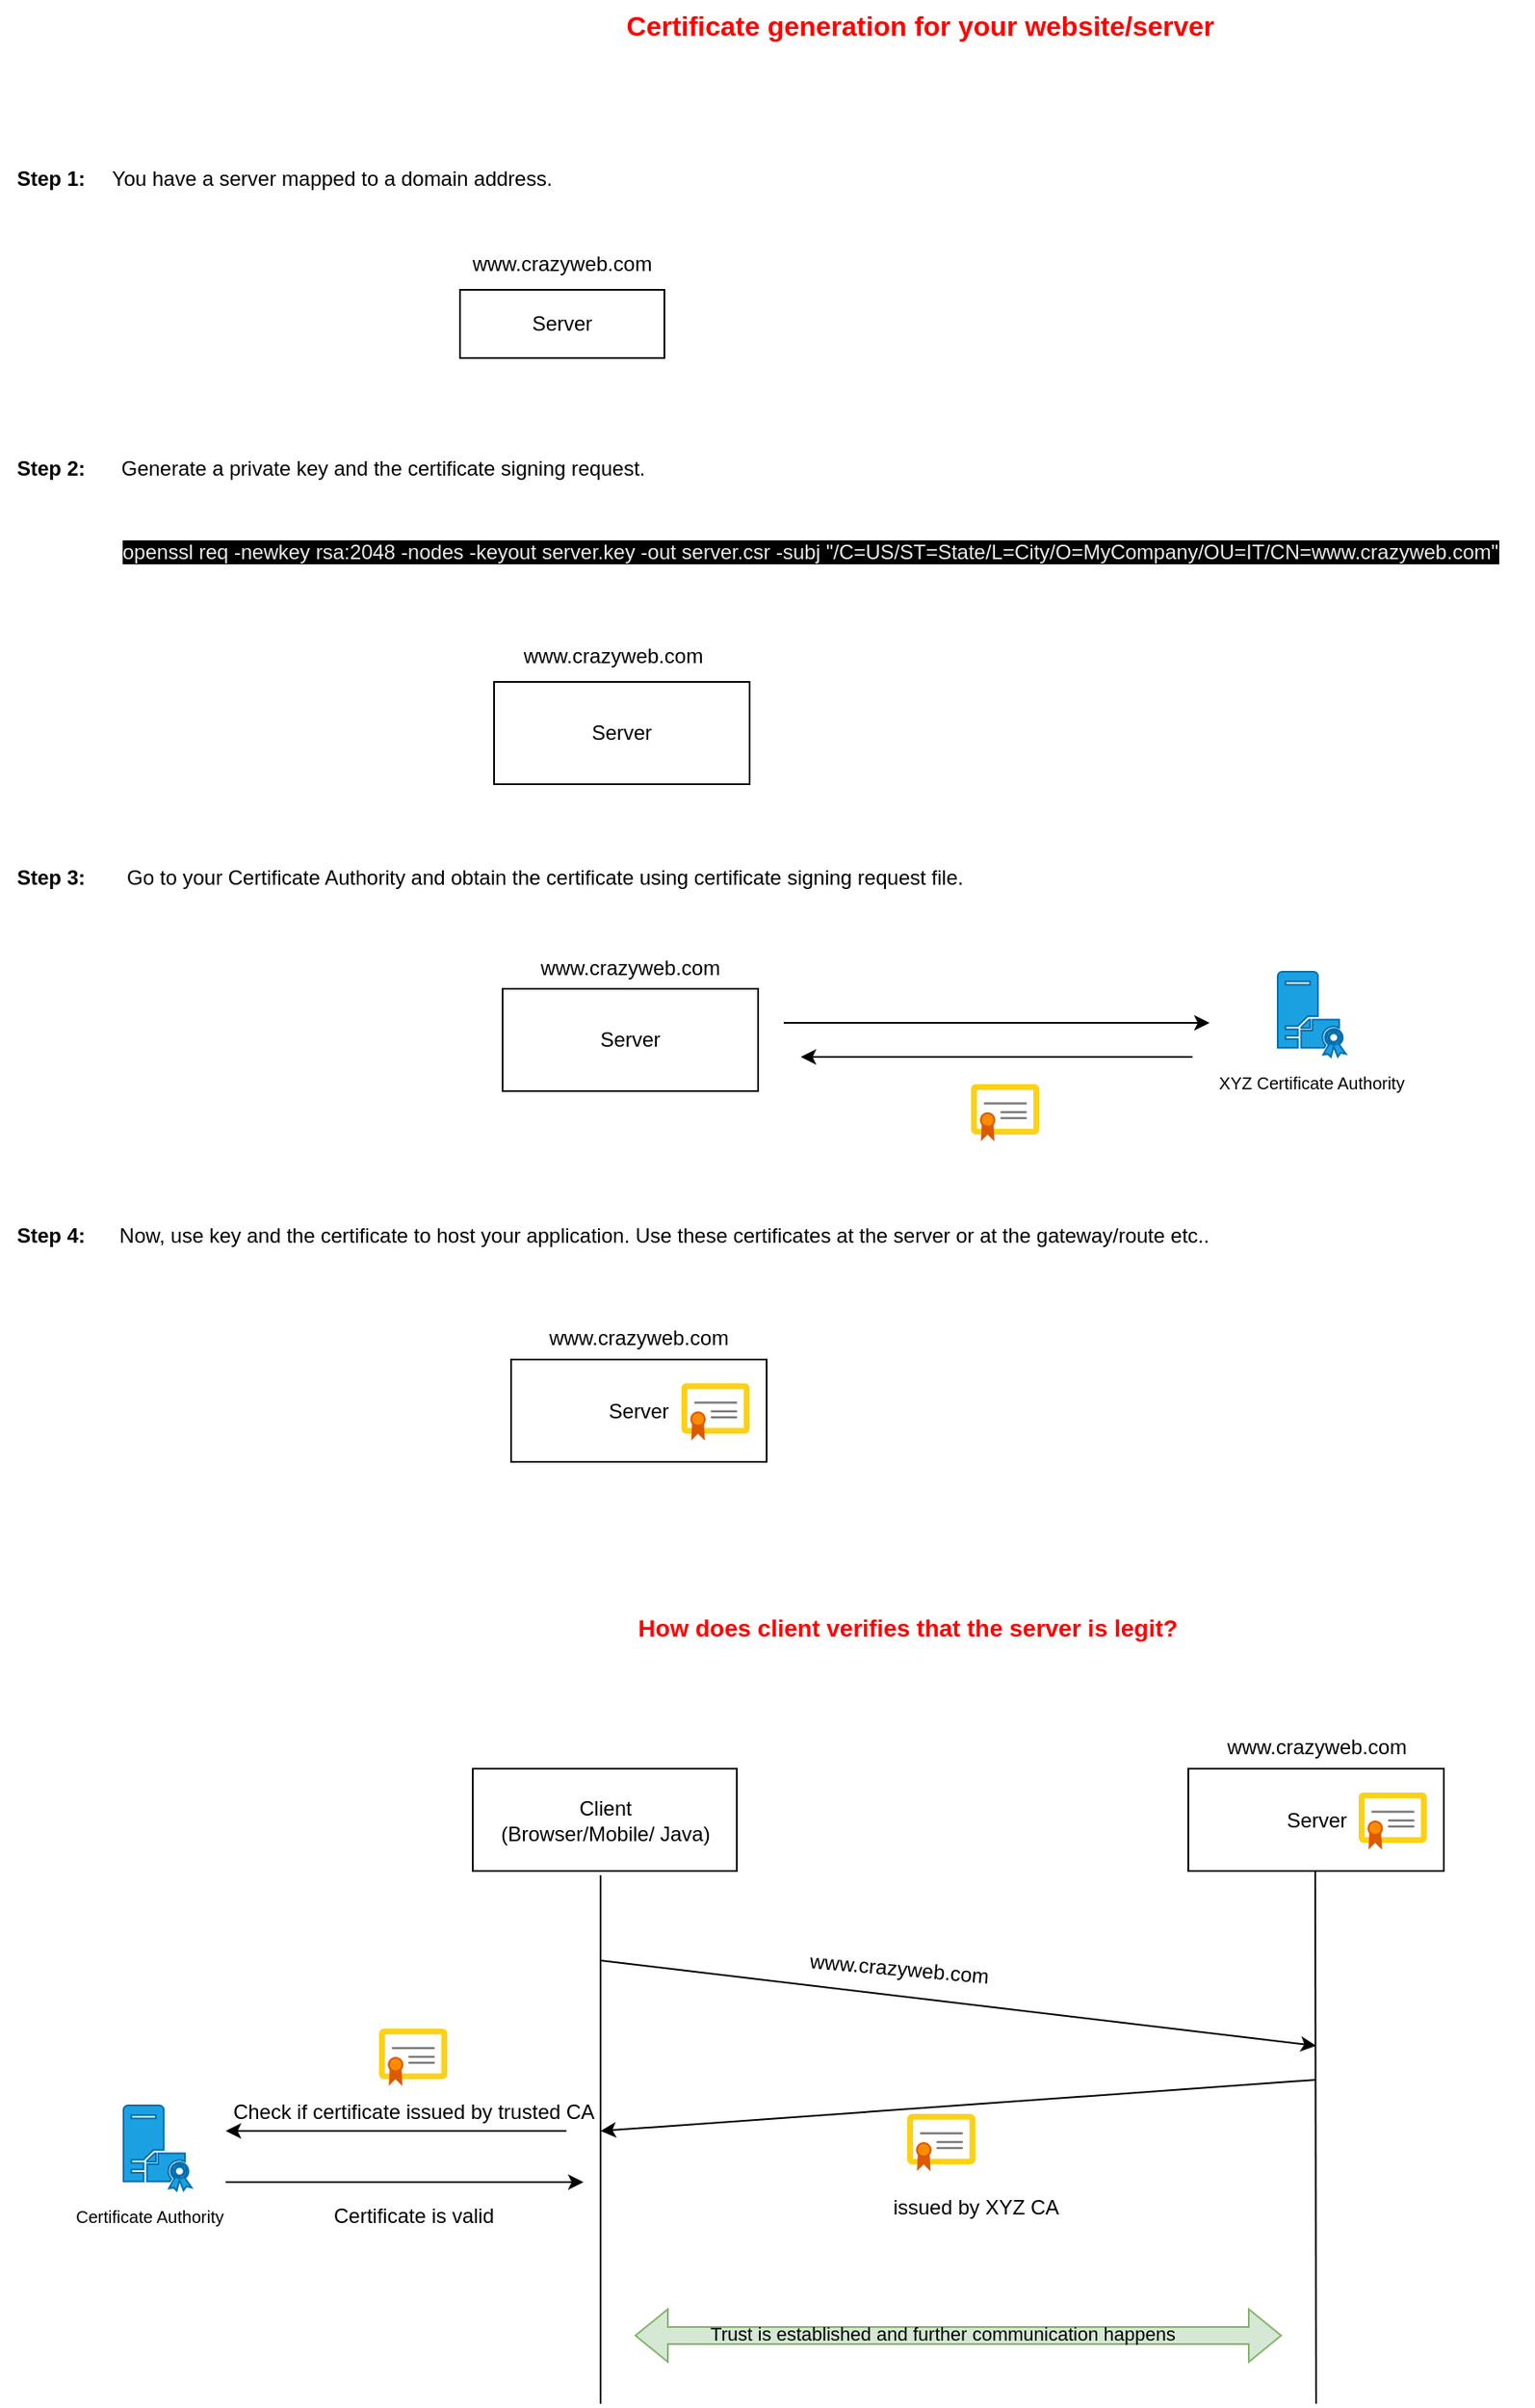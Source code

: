 <mxfile version="26.0.11" pages="5">
  <diagram id="n-L08SXB57HdUqH27DqO" name="Certs generation">
    <mxGraphModel dx="1509" dy="1877" grid="1" gridSize="10" guides="1" tooltips="1" connect="1" arrows="1" fold="1" page="1" pageScale="1" pageWidth="850" pageHeight="1100" math="0" shadow="0">
      <root>
        <mxCell id="0" />
        <mxCell id="1" parent="0" />
        <mxCell id="r-c02igLWUF8WxbjvoJ9-8" value="Server" style="rounded=0;whiteSpace=wrap;html=1;" vertex="1" parent="1">
          <mxGeometry x="460" y="-130" width="150" height="60" as="geometry" />
        </mxCell>
        <mxCell id="rO1Hcy7pO_pyp4_UtASu-1" value="Server" style="rounded=0;whiteSpace=wrap;html=1;" vertex="1" parent="1">
          <mxGeometry x="440" y="-360" width="120" height="40" as="geometry" />
        </mxCell>
        <mxCell id="rO1Hcy7pO_pyp4_UtASu-2" value="www.crazyweb.com" style="text;html=1;align=center;verticalAlign=middle;whiteSpace=wrap;rounded=0;" vertex="1" parent="1">
          <mxGeometry x="470" y="-390" width="60" height="30" as="geometry" />
        </mxCell>
        <mxCell id="rO1Hcy7pO_pyp4_UtASu-4" value="" style="shape=image;html=1;verticalAlign=top;verticalLabelPosition=bottom;labelBackgroundColor=#ffffff;imageAspect=0;aspect=fixed;image=https://cdn1.iconfinder.com/data/icons/hawcons/32/700033-icon-75-document-file-key-128.png" vertex="1" parent="1">
          <mxGeometry x="475" y="52.5" width="35" height="35" as="geometry" />
        </mxCell>
        <mxCell id="r-c02igLWUF8WxbjvoJ9-1" value="&lt;b&gt;&lt;font style=&quot;font-size: 16px;&quot;&gt;Certificate generation for your website/server&amp;nbsp;&lt;/font&gt;&lt;/b&gt;" style="text;html=1;align=center;verticalAlign=middle;whiteSpace=wrap;rounded=0;fontColor=#FF0000;" vertex="1" parent="1">
          <mxGeometry x="390" y="-530" width="645" height="30" as="geometry" />
        </mxCell>
        <mxCell id="r-c02igLWUF8WxbjvoJ9-2" value="&lt;b&gt;Step 1:&lt;/b&gt;" style="text;html=1;align=center;verticalAlign=middle;whiteSpace=wrap;rounded=0;" vertex="1" parent="1">
          <mxGeometry x="170" y="-440" width="60" height="30" as="geometry" />
        </mxCell>
        <mxCell id="r-c02igLWUF8WxbjvoJ9-3" value="You have a server mapped to a domain address." style="text;html=1;align=center;verticalAlign=middle;whiteSpace=wrap;rounded=0;" vertex="1" parent="1">
          <mxGeometry x="200" y="-440" width="330" height="30" as="geometry" />
        </mxCell>
        <mxCell id="r-c02igLWUF8WxbjvoJ9-5" value="&lt;b&gt;Step 2:&lt;/b&gt;" style="text;html=1;align=center;verticalAlign=middle;whiteSpace=wrap;rounded=0;" vertex="1" parent="1">
          <mxGeometry x="170" y="-270" width="60" height="30" as="geometry" />
        </mxCell>
        <mxCell id="r-c02igLWUF8WxbjvoJ9-6" value="Generate a private key and the certificate signing request." style="text;html=1;align=center;verticalAlign=middle;whiteSpace=wrap;rounded=0;" vertex="1" parent="1">
          <mxGeometry x="230" y="-270" width="330" height="30" as="geometry" />
        </mxCell>
        <UserObject label="openssl req -newkey rsa:2048 -nodes -keyout server.key -out server.csr -subj &quot;/C=US/ST=State/L=City/O=MyCompany/OU=IT/CN=www.crazyweb.com&quot;" link="openssl req -newkey rsa:2048 -nodes -keyout server.key -out server.csr -subj &quot;/C=US/ST=State/L=City/O=MyCompany/OU=IT/CN=www.example.com&quot;" id="r-c02igLWUF8WxbjvoJ9-7">
          <mxCell style="text;whiteSpace=wrap;labelBorderColor=none;labelBackgroundColor=#000000;fontColor=#EDEDED;" vertex="1" parent="1">
            <mxGeometry x="240" y="-220" width="830" height="30" as="geometry" />
          </mxCell>
        </UserObject>
        <mxCell id="r-c02igLWUF8WxbjvoJ9-9" value="www.crazyweb.com" style="text;html=1;align=center;verticalAlign=middle;whiteSpace=wrap;rounded=0;" vertex="1" parent="1">
          <mxGeometry x="500" y="-160" width="60" height="30" as="geometry" />
        </mxCell>
        <mxCell id="r-c02igLWUF8WxbjvoJ9-11" value="" style="shape=image;verticalLabelPosition=bottom;labelBackgroundColor=default;verticalAlign=top;aspect=fixed;imageAspect=0;image=https://cdn4.iconfinder.com/data/icons/document-file-types-green-set-03/338/File_type_Extension_101-512.png;" vertex="1" parent="1">
          <mxGeometry x="555" y="50" width="40" height="40" as="geometry" />
        </mxCell>
        <mxCell id="r-c02igLWUF8WxbjvoJ9-12" value="&lt;b&gt;Step 3:&lt;/b&gt;" style="text;html=1;align=center;verticalAlign=middle;whiteSpace=wrap;rounded=0;" vertex="1" parent="1">
          <mxGeometry x="170" y="-30" width="60" height="30" as="geometry" />
        </mxCell>
        <mxCell id="r-c02igLWUF8WxbjvoJ9-13" value="Go to your Certificate Authority and obtain the certificate using certificate signing request file." style="text;html=1;align=center;verticalAlign=middle;whiteSpace=wrap;rounded=0;" vertex="1" parent="1">
          <mxGeometry x="230" y="-30" width="520" height="30" as="geometry" />
        </mxCell>
        <mxCell id="r-c02igLWUF8WxbjvoJ9-14" value="Server" style="rounded=0;whiteSpace=wrap;html=1;" vertex="1" parent="1">
          <mxGeometry x="465" y="50" width="150" height="60" as="geometry" />
        </mxCell>
        <mxCell id="r-c02igLWUF8WxbjvoJ9-15" value="" style="shape=image;html=1;verticalAlign=top;verticalLabelPosition=bottom;labelBackgroundColor=#ffffff;imageAspect=0;aspect=fixed;image=https://cdn1.iconfinder.com/data/icons/hawcons/32/700033-icon-75-document-file-key-128.png" vertex="1" parent="1">
          <mxGeometry x="485" y="62.5" width="35" height="35" as="geometry" />
        </mxCell>
        <mxCell id="r-c02igLWUF8WxbjvoJ9-17" value="" style="shape=image;verticalLabelPosition=bottom;labelBackgroundColor=default;verticalAlign=top;aspect=fixed;imageAspect=0;image=https://cdn4.iconfinder.com/data/icons/document-file-types-green-set-03/338/File_type_Extension_101-512.png;" vertex="1" parent="1">
          <mxGeometry x="565" y="60" width="40" height="40" as="geometry" />
        </mxCell>
        <mxCell id="r-c02igLWUF8WxbjvoJ9-19" value="www.crazyweb.com" style="text;html=1;align=center;verticalAlign=middle;whiteSpace=wrap;rounded=0;" vertex="1" parent="1">
          <mxGeometry x="510" y="22.5" width="60" height="30" as="geometry" />
        </mxCell>
        <mxCell id="JCa4Wy6tsx0ZPgQ5MHii-1" value="" style="sketch=0;pointerEvents=1;shadow=0;dashed=0;html=1;strokeColor=#006EAF;fillColor=#1ba1e2;labelPosition=center;verticalLabelPosition=bottom;verticalAlign=top;outlineConnect=0;align=center;shape=mxgraph.office.servers.certificate_authority;fontColor=#ffffff;" vertex="1" parent="1">
          <mxGeometry x="920" y="40" width="40" height="50" as="geometry" />
        </mxCell>
        <mxCell id="JCa4Wy6tsx0ZPgQ5MHii-2" value="&lt;font style=&quot;font-size: 10px;&quot;&gt;XYZ Certificate Authority&lt;/font&gt;" style="text;html=1;align=center;verticalAlign=middle;whiteSpace=wrap;rounded=0;" vertex="1" parent="1">
          <mxGeometry x="880" y="90" width="120" height="30" as="geometry" />
        </mxCell>
        <mxCell id="JCa4Wy6tsx0ZPgQ5MHii-3" value="" style="endArrow=classic;html=1;rounded=0;" edge="1" parent="1">
          <mxGeometry width="50" height="50" relative="1" as="geometry">
            <mxPoint x="630" y="70" as="sourcePoint" />
            <mxPoint x="880" y="70" as="targetPoint" />
          </mxGeometry>
        </mxCell>
        <mxCell id="JCa4Wy6tsx0ZPgQ5MHii-4" value="" style="shape=image;verticalLabelPosition=bottom;labelBackgroundColor=default;verticalAlign=top;aspect=fixed;imageAspect=0;image=https://cdn4.iconfinder.com/data/icons/document-file-types-green-set-03/338/File_type_Extension_101-512.png;" vertex="1" parent="1">
          <mxGeometry x="730" y="22.5" width="40" height="40" as="geometry" />
        </mxCell>
        <mxCell id="JCa4Wy6tsx0ZPgQ5MHii-5" value="" style="endArrow=classic;html=1;rounded=0;" edge="1" parent="1">
          <mxGeometry width="50" height="50" relative="1" as="geometry">
            <mxPoint x="870" y="90" as="sourcePoint" />
            <mxPoint x="640" y="90" as="targetPoint" />
          </mxGeometry>
        </mxCell>
        <mxCell id="JCa4Wy6tsx0ZPgQ5MHii-7" value="&lt;b&gt;Step 4:&lt;/b&gt;" style="text;html=1;align=center;verticalAlign=middle;whiteSpace=wrap;rounded=0;" vertex="1" parent="1">
          <mxGeometry x="170" y="180" width="60" height="30" as="geometry" />
        </mxCell>
        <mxCell id="JCa4Wy6tsx0ZPgQ5MHii-8" value="Now, use key and the certificate to host your application. Use these certificates at the server or at the gateway/route etc.." style="text;html=1;align=center;verticalAlign=middle;whiteSpace=wrap;rounded=0;" vertex="1" parent="1">
          <mxGeometry x="230" y="180" width="660" height="30" as="geometry" />
        </mxCell>
        <mxCell id="JCa4Wy6tsx0ZPgQ5MHii-15" value="" style="shape=image;html=1;verticalAlign=top;verticalLabelPosition=bottom;labelBackgroundColor=#ffffff;imageAspect=0;aspect=fixed;image=https://cdn1.iconfinder.com/data/icons/hawcons/32/700033-icon-75-document-file-key-128.png" vertex="1" parent="1">
          <mxGeometry x="480" y="270" width="35" height="35" as="geometry" />
        </mxCell>
        <mxCell id="JCa4Wy6tsx0ZPgQ5MHii-16" value="" style="shape=image;verticalLabelPosition=bottom;labelBackgroundColor=default;verticalAlign=top;aspect=fixed;imageAspect=0;image=https://cdn4.iconfinder.com/data/icons/document-file-types-green-set-03/338/File_type_Extension_101-512.png;" vertex="1" parent="1">
          <mxGeometry x="560" y="267.5" width="40" height="40" as="geometry" />
        </mxCell>
        <mxCell id="JCa4Wy6tsx0ZPgQ5MHii-17" value="Server" style="rounded=0;whiteSpace=wrap;html=1;" vertex="1" parent="1">
          <mxGeometry x="470" y="267.5" width="150" height="60" as="geometry" />
        </mxCell>
        <mxCell id="JCa4Wy6tsx0ZPgQ5MHii-18" value="" style="shape=image;html=1;verticalAlign=top;verticalLabelPosition=bottom;labelBackgroundColor=#ffffff;imageAspect=0;aspect=fixed;image=https://cdn1.iconfinder.com/data/icons/hawcons/32/700033-icon-75-document-file-key-128.png" vertex="1" parent="1">
          <mxGeometry x="490" y="280" width="35" height="35" as="geometry" />
        </mxCell>
        <mxCell id="JCa4Wy6tsx0ZPgQ5MHii-20" value="www.crazyweb.com" style="text;html=1;align=center;verticalAlign=middle;whiteSpace=wrap;rounded=0;" vertex="1" parent="1">
          <mxGeometry x="515" y="240" width="60" height="30" as="geometry" />
        </mxCell>
        <mxCell id="JCa4Wy6tsx0ZPgQ5MHii-22" value="" style="image;sketch=0;aspect=fixed;html=1;points=[];align=center;fontSize=12;image=img/lib/mscae/Certificate.svg;" vertex="1" parent="1">
          <mxGeometry x="740" y="105.9" width="40" height="33.6" as="geometry" />
        </mxCell>
        <mxCell id="JCa4Wy6tsx0ZPgQ5MHii-23" value="" style="image;sketch=0;aspect=fixed;html=1;points=[];align=center;fontSize=12;image=img/lib/mscae/Certificate.svg;" vertex="1" parent="1">
          <mxGeometry x="570" y="281.4" width="40" height="33.6" as="geometry" />
        </mxCell>
        <mxCell id="NYm_GW3REcYkFg0AYO0T-1" value="Client&lt;div&gt;(Browser/Mobile/ Java)&lt;/div&gt;" style="rounded=0;whiteSpace=wrap;html=1;" vertex="1" parent="1">
          <mxGeometry x="447.5" y="507.5" width="155" height="60" as="geometry" />
        </mxCell>
        <mxCell id="NYm_GW3REcYkFg0AYO0T-3" value="" style="shape=image;html=1;verticalAlign=top;verticalLabelPosition=bottom;labelBackgroundColor=#ffffff;imageAspect=0;aspect=fixed;image=https://cdn1.iconfinder.com/data/icons/hawcons/32/700033-icon-75-document-file-key-128.png" vertex="1" parent="1">
          <mxGeometry x="877.5" y="510" width="35" height="35" as="geometry" />
        </mxCell>
        <mxCell id="NYm_GW3REcYkFg0AYO0T-4" value="" style="shape=image;verticalLabelPosition=bottom;labelBackgroundColor=default;verticalAlign=top;aspect=fixed;imageAspect=0;image=https://cdn4.iconfinder.com/data/icons/document-file-types-green-set-03/338/File_type_Extension_101-512.png;" vertex="1" parent="1">
          <mxGeometry x="957.5" y="507.5" width="40" height="40" as="geometry" />
        </mxCell>
        <mxCell id="NYm_GW3REcYkFg0AYO0T-5" value="Server" style="rounded=0;whiteSpace=wrap;html=1;" vertex="1" parent="1">
          <mxGeometry x="867.5" y="507.5" width="150" height="60" as="geometry" />
        </mxCell>
        <mxCell id="NYm_GW3REcYkFg0AYO0T-6" value="" style="shape=image;html=1;verticalAlign=top;verticalLabelPosition=bottom;labelBackgroundColor=#ffffff;imageAspect=0;aspect=fixed;image=https://cdn1.iconfinder.com/data/icons/hawcons/32/700033-icon-75-document-file-key-128.png" vertex="1" parent="1">
          <mxGeometry x="887.5" y="520" width="35" height="35" as="geometry" />
        </mxCell>
        <mxCell id="NYm_GW3REcYkFg0AYO0T-7" value="www.crazyweb.com" style="text;html=1;align=center;verticalAlign=middle;whiteSpace=wrap;rounded=0;" vertex="1" parent="1">
          <mxGeometry x="912.5" y="480" width="60" height="30" as="geometry" />
        </mxCell>
        <mxCell id="NYm_GW3REcYkFg0AYO0T-8" value="" style="image;sketch=0;aspect=fixed;html=1;points=[];align=center;fontSize=12;image=img/lib/mscae/Certificate.svg;" vertex="1" parent="1">
          <mxGeometry x="967.5" y="521.4" width="40" height="33.6" as="geometry" />
        </mxCell>
        <mxCell id="NYm_GW3REcYkFg0AYO0T-9" value="&lt;b&gt;&lt;font style=&quot;font-size: 14px; color: rgb(255, 0, 0);&quot;&gt;How does client verifies that the server is legit?&lt;/font&gt;&lt;/b&gt;" style="text;html=1;align=center;verticalAlign=middle;whiteSpace=wrap;rounded=0;" vertex="1" parent="1">
          <mxGeometry x="517.5" y="410" width="370" height="30" as="geometry" />
        </mxCell>
        <mxCell id="_xCahyQAfk05lqkj04JR-1" value="" style="endArrow=none;html=1;rounded=0;" edge="1" parent="1">
          <mxGeometry width="50" height="50" relative="1" as="geometry">
            <mxPoint x="522.5" y="880" as="sourcePoint" />
            <mxPoint x="522.5" y="570" as="targetPoint" />
          </mxGeometry>
        </mxCell>
        <mxCell id="_xCahyQAfk05lqkj04JR-2" value="" style="endArrow=none;html=1;rounded=0;" edge="1" parent="1">
          <mxGeometry width="50" height="50" relative="1" as="geometry">
            <mxPoint x="942.5" y="880" as="sourcePoint" />
            <mxPoint x="942" y="567.5" as="targetPoint" />
          </mxGeometry>
        </mxCell>
        <mxCell id="_xCahyQAfk05lqkj04JR-3" value="" style="endArrow=classic;html=1;rounded=0;" edge="1" parent="1">
          <mxGeometry width="50" height="50" relative="1" as="geometry">
            <mxPoint x="522.5" y="620" as="sourcePoint" />
            <mxPoint x="942.5" y="670" as="targetPoint" />
          </mxGeometry>
        </mxCell>
        <mxCell id="_xCahyQAfk05lqkj04JR-4" value="www.crazyweb.com" style="text;html=1;align=center;verticalAlign=middle;whiteSpace=wrap;rounded=0;rotation=5;" vertex="1" parent="1">
          <mxGeometry x="667.5" y="610" width="60" height="30" as="geometry" />
        </mxCell>
        <mxCell id="_xCahyQAfk05lqkj04JR-5" value="" style="endArrow=classic;html=1;rounded=0;" edge="1" parent="1">
          <mxGeometry width="50" height="50" relative="1" as="geometry">
            <mxPoint x="942.5" y="690" as="sourcePoint" />
            <mxPoint x="522.5" y="720" as="targetPoint" />
          </mxGeometry>
        </mxCell>
        <mxCell id="_xCahyQAfk05lqkj04JR-6" value="" style="image;sketch=0;aspect=fixed;html=1;points=[];align=center;fontSize=12;image=img/lib/mscae/Certificate.svg;" vertex="1" parent="1">
          <mxGeometry x="702.5" y="710" width="40" height="33.6" as="geometry" />
        </mxCell>
        <mxCell id="_xCahyQAfk05lqkj04JR-7" value="" style="sketch=0;pointerEvents=1;shadow=0;dashed=0;html=1;strokeColor=#006EAF;fillColor=#1ba1e2;labelPosition=center;verticalLabelPosition=bottom;verticalAlign=top;outlineConnect=0;align=center;shape=mxgraph.office.servers.certificate_authority;fontColor=#ffffff;" vertex="1" parent="1">
          <mxGeometry x="242.5" y="705" width="40" height="50" as="geometry" />
        </mxCell>
        <mxCell id="_xCahyQAfk05lqkj04JR-8" value="&lt;font style=&quot;font-size: 10px;&quot;&gt;Certificate Authority&lt;/font&gt;" style="text;html=1;align=center;verticalAlign=middle;whiteSpace=wrap;rounded=0;" vertex="1" parent="1">
          <mxGeometry x="212.5" y="755" width="90" height="30" as="geometry" />
        </mxCell>
        <mxCell id="_xCahyQAfk05lqkj04JR-9" value="" style="endArrow=classic;html=1;rounded=0;" edge="1" parent="1">
          <mxGeometry width="50" height="50" relative="1" as="geometry">
            <mxPoint x="502.5" y="720" as="sourcePoint" />
            <mxPoint x="302.5" y="720" as="targetPoint" />
          </mxGeometry>
        </mxCell>
        <mxCell id="_xCahyQAfk05lqkj04JR-10" value="" style="image;sketch=0;aspect=fixed;html=1;points=[];align=center;fontSize=12;image=img/lib/mscae/Certificate.svg;" vertex="1" parent="1">
          <mxGeometry x="392.5" y="660" width="40" height="33.6" as="geometry" />
        </mxCell>
        <mxCell id="_xCahyQAfk05lqkj04JR-11" value="Check if certificate issued by trusted CA" style="text;html=1;align=center;verticalAlign=middle;whiteSpace=wrap;rounded=0;" vertex="1" parent="1">
          <mxGeometry x="302.5" y="693.6" width="220" height="30" as="geometry" />
        </mxCell>
        <mxCell id="_xCahyQAfk05lqkj04JR-12" value="" style="endArrow=classic;html=1;rounded=0;" edge="1" parent="1">
          <mxGeometry width="50" height="50" relative="1" as="geometry">
            <mxPoint x="302.5" y="750" as="sourcePoint" />
            <mxPoint x="512.5" y="750" as="targetPoint" />
          </mxGeometry>
        </mxCell>
        <mxCell id="_xCahyQAfk05lqkj04JR-13" value="" style="shape=flexArrow;endArrow=classic;startArrow=classic;html=1;rounded=0;fillColor=#d5e8d4;strokeColor=#82b366;" edge="1" parent="1">
          <mxGeometry width="100" height="100" relative="1" as="geometry">
            <mxPoint x="542.5" y="840" as="sourcePoint" />
            <mxPoint x="922.5" y="840" as="targetPoint" />
          </mxGeometry>
        </mxCell>
        <mxCell id="ARWbJE4zRWA7E0m_dOCO-1" value="Trust is established and further communication happens" style="edgeLabel;html=1;align=center;verticalAlign=middle;resizable=0;points=[];labelBackgroundColor=none;" vertex="1" connectable="0" parent="_xCahyQAfk05lqkj04JR-13">
          <mxGeometry x="-0.526" y="1" relative="1" as="geometry">
            <mxPoint x="90" as="offset" />
          </mxGeometry>
        </mxCell>
        <mxCell id="_xCahyQAfk05lqkj04JR-14" value="" style="shape=image;html=1;verticalAlign=top;verticalLabelPosition=bottom;labelBackgroundColor=#ffffff;imageAspect=0;aspect=fixed;image=https://cdn3.iconfinder.com/data/icons/miscellaneous-80/60/check-128.png" vertex="1" parent="1">
          <mxGeometry x="332.5" y="760" width="20" height="20" as="geometry" />
        </mxCell>
        <mxCell id="_xCahyQAfk05lqkj04JR-15" value="Certificate is valid" style="text;html=1;align=center;verticalAlign=middle;whiteSpace=wrap;rounded=0;" vertex="1" parent="1">
          <mxGeometry x="342.5" y="755" width="140" height="30" as="geometry" />
        </mxCell>
        <mxCell id="X9etBZBOXJVcLdy1D9us-1" value="issued by XYZ CA" style="text;html=1;align=center;verticalAlign=middle;whiteSpace=wrap;rounded=0;" vertex="1" parent="1">
          <mxGeometry x="687.5" y="750" width="110" height="30" as="geometry" />
        </mxCell>
      </root>
    </mxGraphModel>
  </diagram>
  <diagram name="Certs Invalid error" id="nz7S8Tg9N-LYB-ccTxaQ">
    <mxGraphModel dx="4947" dy="3209" grid="1" gridSize="10" guides="1" tooltips="1" connect="1" arrows="1" fold="1" page="1" pageScale="1" pageWidth="850" pageHeight="1100" math="0" shadow="0">
      <root>
        <mxCell id="cHPL5zRU-PPjhHnzNX5Q-0" />
        <mxCell id="cHPL5zRU-PPjhHnzNX5Q-1" parent="cHPL5zRU-PPjhHnzNX5Q-0" />
        <mxCell id="cHPL5zRU-PPjhHnzNX5Q-6" value="&lt;b&gt;&lt;font style=&quot;font-size: 16px;&quot;&gt;Certificate verification issues&amp;nbsp;&lt;/font&gt;&lt;/b&gt;" style="text;html=1;align=center;verticalAlign=middle;whiteSpace=wrap;rounded=0;fontColor=#FF0000;" vertex="1" parent="cHPL5zRU-PPjhHnzNX5Q-1">
          <mxGeometry x="390" y="-530" width="645" height="30" as="geometry" />
        </mxCell>
        <mxCell id="cHPL5zRU-PPjhHnzNX5Q-41" value="&lt;b&gt;&lt;font style=&quot;font-size: 14px; color: rgb(255, 0, 0);&quot;&gt;In case of public CA&lt;/font&gt;&lt;/b&gt;" style="text;html=1;align=center;verticalAlign=middle;whiteSpace=wrap;rounded=0;" vertex="1" parent="cHPL5zRU-PPjhHnzNX5Q-1">
          <mxGeometry x="77.5" y="-120" width="370" height="30" as="geometry" />
        </mxCell>
        <mxCell id="zfeQyAWsvv1lx14GFKKY-0" value="Sometimes you may face these errors, when you are visiting a website or hitting an url with code.&lt;div&gt;&lt;br&gt;&lt;div&gt;&lt;li&gt;&lt;strong&gt;&quot;Your connection is not private&quot;&lt;/strong&gt;&amp;nbsp;.&lt;/li&gt;&lt;li&gt;&lt;strong&gt;&quot;The certificate is not trusted&quot;&lt;/strong&gt;&amp;nbsp;.&lt;/li&gt;&lt;li style=&quot;&quot;&gt;&lt;strong&gt;&quot;Untrusted certificate&quot;&lt;/strong&gt;.&lt;/li&gt;&lt;/div&gt;&lt;/div&gt;" style="text;html=1;align=left;verticalAlign=middle;whiteSpace=wrap;rounded=0;" vertex="1" parent="cHPL5zRU-PPjhHnzNX5Q-1">
          <mxGeometry x="310" y="-460" width="550" height="90" as="geometry" />
        </mxCell>
        <mxCell id="zfeQyAWsvv1lx14GFKKY-1" value="&lt;b&gt;&lt;font style=&quot;font-size: 14px;&quot;&gt;Why does this happen?&lt;/font&gt;&lt;/b&gt;" style="text;html=1;align=center;verticalAlign=middle;whiteSpace=wrap;rounded=0;" vertex="1" parent="cHPL5zRU-PPjhHnzNX5Q-1">
          <mxGeometry x="310" y="-330" width="180" height="30" as="geometry" />
        </mxCell>
        <mxCell id="MXvO2L5OAnOW2ABQMnnT-0" value="There can be two types of Certificate Authority" style="text;html=1;align=center;verticalAlign=middle;whiteSpace=wrap;rounded=0;" vertex="1" parent="cHPL5zRU-PPjhHnzNX5Q-1">
          <mxGeometry x="310" y="-300" width="280" height="30" as="geometry" />
        </mxCell>
        <mxCell id="MXvO2L5OAnOW2ABQMnnT-1" value="&lt;b&gt;1. Publicly available CA&lt;/b&gt;&lt;div&gt;&amp;nbsp; &amp;nbsp; &amp;nbsp; &amp;nbsp; &amp;nbsp;Eg:&amp;nbsp;Lets Encrypt,&amp;nbsp;DigiCert, GlobalSign, GoDaddy etc..&lt;br&gt;&lt;div&gt;&lt;br&gt;&lt;/div&gt;&lt;div&gt;&lt;b&gt;2. Private CA used by organizations&lt;/b&gt;&lt;/div&gt;&lt;div&gt;&amp;nbsp; &amp;nbsp; &amp;nbsp; &amp;nbsp; &amp;nbsp;Eg: certman by your organization&lt;/div&gt;&lt;/div&gt;" style="text;html=1;align=left;verticalAlign=middle;whiteSpace=wrap;rounded=0;" vertex="1" parent="cHPL5zRU-PPjhHnzNX5Q-1">
          <mxGeometry x="335" y="-250" width="380" height="30" as="geometry" />
        </mxCell>
        <mxCell id="DACJY65kQlHbS5RHRYlY-0" value="" style="rounded=0;whiteSpace=wrap;html=1;" vertex="1" parent="cHPL5zRU-PPjhHnzNX5Q-1">
          <mxGeometry x="-60" y="52.5" width="320" height="167.5" as="geometry" />
        </mxCell>
        <mxCell id="DACJY65kQlHbS5RHRYlY-13" value="" style="sketch=0;pointerEvents=1;shadow=0;dashed=0;html=1;strokeColor=#006EAF;fillColor=#1ba1e2;labelPosition=center;verticalLabelPosition=bottom;verticalAlign=top;outlineConnect=0;align=center;shape=mxgraph.office.servers.certificate_authority;fontColor=#ffffff;" vertex="1" parent="cHPL5zRU-PPjhHnzNX5Q-1">
          <mxGeometry x="-240" y="101.8" width="40" height="50" as="geometry" />
        </mxCell>
        <mxCell id="DACJY65kQlHbS5RHRYlY-14" value="&lt;font style=&quot;font-size: 10px;&quot;&gt;Public Certificate Authority&lt;/font&gt;" style="text;html=1;align=center;verticalAlign=middle;whiteSpace=wrap;rounded=0;" vertex="1" parent="cHPL5zRU-PPjhHnzNX5Q-1">
          <mxGeometry x="-283.75" y="151.8" width="127.5" height="30" as="geometry" />
        </mxCell>
        <mxCell id="DACJY65kQlHbS5RHRYlY-23" value="&lt;b&gt;&lt;font style=&quot;font-size: 14px; color: rgb(255, 0, 0);&quot;&gt;In case of private CA&lt;/font&gt;&lt;/b&gt;" style="text;html=1;align=center;verticalAlign=middle;whiteSpace=wrap;rounded=0;" vertex="1" parent="cHPL5zRU-PPjhHnzNX5Q-1">
          <mxGeometry x="870" y="-130" width="370" height="30" as="geometry" />
        </mxCell>
        <mxCell id="DACJY65kQlHbS5RHRYlY-47" value="" style="image;html=1;image=img/lib/clip_art/computers/Laptop_128x128.png" vertex="1" parent="cHPL5zRU-PPjhHnzNX5Q-1">
          <mxGeometry x="10" y="-40" width="80" height="80" as="geometry" />
        </mxCell>
        <mxCell id="DACJY65kQlHbS5RHRYlY-48" value="" style="verticalLabelPosition=bottom;verticalAlign=top;html=1;shadow=0;dashed=0;strokeWidth=1;shape=mxgraph.android.phone2;strokeColor=#b85450;fillColor=#f8cecc;" vertex="1" parent="cHPL5zRU-PPjhHnzNX5Q-1">
          <mxGeometry x="110" y="-40" width="50" height="70" as="geometry" />
        </mxCell>
        <mxCell id="DACJY65kQlHbS5RHRYlY-49" value="" style="shape=image;verticalLabelPosition=bottom;labelBackgroundColor=default;verticalAlign=top;aspect=fixed;imageAspect=0;image=https://upload.wikimedia.org/wikipedia/commons/thumb/e/e1/Google_Chrome_icon_%28February_2022%29.svg/2048px-Google_Chrome_icon_%28February_2022%29.svg.png;" vertex="1" parent="cHPL5zRU-PPjhHnzNX5Q-1">
          <mxGeometry x="-40" y="70" width="20" height="20" as="geometry" />
        </mxCell>
        <mxCell id="DACJY65kQlHbS5RHRYlY-50" value="" style="shape=image;verticalLabelPosition=bottom;labelBackgroundColor=default;verticalAlign=top;aspect=fixed;imageAspect=0;image=https://blog.mozilla.org/opendesign/files/2018/07/firefox-logo.png;" vertex="1" parent="cHPL5zRU-PPjhHnzNX5Q-1">
          <mxGeometry x="-12" y="67.28" width="22" height="22.72" as="geometry" />
        </mxCell>
        <mxCell id="DACJY65kQlHbS5RHRYlY-51" value="" style="shape=image;verticalLabelPosition=bottom;labelBackgroundColor=default;verticalAlign=top;aspect=fixed;imageAspect=0;image=https://upload.wikimedia.org/wikipedia/commons/thumb/0/0a/Unofficial_Windows_logo_variant_-_2002%E2%80%932012_%28Multicolored%29.svg/2321px-Unofficial_Windows_logo_variant_-_2002%E2%80%932012_%28Multicolored%29.svg.png;" vertex="1" parent="cHPL5zRU-PPjhHnzNX5Q-1">
          <mxGeometry x="-40" y="181.8" width="18" height="15.89" as="geometry" />
        </mxCell>
        <mxCell id="DACJY65kQlHbS5RHRYlY-52" value="" style="shape=image;verticalLabelPosition=bottom;labelBackgroundColor=default;verticalAlign=top;aspect=fixed;imageAspect=0;image=https://upload.wikimedia.org/wikipedia/commons/thumb/3/35/Tux.svg/1200px-Tux.svg.png;" vertex="1" parent="cHPL5zRU-PPjhHnzNX5Q-1">
          <mxGeometry x="-15" y="170.2" width="25" height="29.61" as="geometry" />
        </mxCell>
        <mxCell id="DACJY65kQlHbS5RHRYlY-53" value="" style="shape=image;verticalLabelPosition=bottom;labelBackgroundColor=default;verticalAlign=top;aspect=fixed;imageAspect=0;image=https://upload.wikimedia.org/wikipedia/commons/thumb/c/c3/Python-logo-notext.svg/1200px-Python-logo-notext.svg.png;" vertex="1" parent="cHPL5zRU-PPjhHnzNX5Q-1">
          <mxGeometry x="-42" y="117.28" width="30" height="32.94" as="geometry" />
        </mxCell>
        <mxCell id="DACJY65kQlHbS5RHRYlY-57" value="" style="shape=image;verticalLabelPosition=bottom;labelBackgroundColor=default;verticalAlign=top;aspect=fixed;imageAspect=0;image=https://download.logo.wine/logo/Java_(programming_language)/Java_(programming_language)-Logo.wine.png;" vertex="1" parent="cHPL5zRU-PPjhHnzNX5Q-1">
          <mxGeometry x="-40" y="101.8" width="80" height="53.34" as="geometry" />
        </mxCell>
        <mxCell id="DACJY65kQlHbS5RHRYlY-58" value="&lt;font style=&quot;font-size: 11px;&quot;&gt;Browsers&lt;/font&gt;" style="text;html=1;align=center;verticalAlign=middle;whiteSpace=wrap;rounded=0;" vertex="1" parent="cHPL5zRU-PPjhHnzNX5Q-1">
          <mxGeometry x="-42" y="87.28" width="60" height="30" as="geometry" />
        </mxCell>
        <mxCell id="DACJY65kQlHbS5RHRYlY-59" value="&lt;font style=&quot;font-size: 11px;&quot;&gt;SDK&lt;/font&gt;" style="text;html=1;align=center;verticalAlign=middle;whiteSpace=wrap;rounded=0;" vertex="1" parent="cHPL5zRU-PPjhHnzNX5Q-1">
          <mxGeometry x="-42" y="140.2" width="60" height="30" as="geometry" />
        </mxCell>
        <mxCell id="DACJY65kQlHbS5RHRYlY-60" value="&lt;font style=&quot;font-size: 11px;&quot;&gt;Operating System&lt;/font&gt;" style="text;html=1;align=center;verticalAlign=middle;whiteSpace=wrap;rounded=0;" vertex="1" parent="cHPL5zRU-PPjhHnzNX5Q-1">
          <mxGeometry x="-60" y="190" width="100" height="30" as="geometry" />
        </mxCell>
        <mxCell id="DACJY65kQlHbS5RHRYlY-62" value="" style="image;aspect=fixed;html=1;points=[];align=center;fontSize=12;image=img/lib/azure2/app_services/App_Service_Certificates.svg;" vertex="1" parent="cHPL5zRU-PPjhHnzNX5Q-1">
          <mxGeometry x="88" y="91.34" width="24" height="21.88" as="geometry" />
        </mxCell>
        <mxCell id="DACJY65kQlHbS5RHRYlY-63" value="" style="sketch=0;aspect=fixed;pointerEvents=1;shadow=0;dashed=0;html=1;strokeColor=none;labelPosition=center;verticalLabelPosition=bottom;verticalAlign=top;align=center;fillColor=#00188D;shape=mxgraph.azure.certificate" vertex="1" parent="cHPL5zRU-PPjhHnzNX5Q-1">
          <mxGeometry x="150" y="101.8" width="25" height="20" as="geometry" />
        </mxCell>
        <mxCell id="DACJY65kQlHbS5RHRYlY-64" value="" style="sketch=0;html=1;aspect=fixed;strokeColor=none;shadow=0;fillColor=#3B8DF1;verticalAlign=top;labelPosition=center;verticalLabelPosition=bottom;shape=mxgraph.gcp2.certified_industry_standard" vertex="1" parent="cHPL5zRU-PPjhHnzNX5Q-1">
          <mxGeometry x="200" y="83.6" width="34" height="26.52" as="geometry" />
        </mxCell>
        <mxCell id="DACJY65kQlHbS5RHRYlY-66" value="" style="points=[[0.015,0.015,0],[0.25,0,0],[0.5,0,0],[0.75,0,0],[0.985,0.015,0],[1,0.22,0],[1,0.44,0],[1,0.67,0],[0.985,0.89,0],[0,0.22,0],[0,0.44,0],[0,0.67,0],[0.015,0.89,0],[0.25,0.91,0],[0.5,0.91,0],[0.785,0.955,0]];verticalLabelPosition=bottom;sketch=0;html=1;verticalAlign=top;aspect=fixed;align=center;pointerEvents=1;shape=mxgraph.cisco19.x509_certificate;fillColor=#005073;strokeColor=none;" vertex="1" parent="cHPL5zRU-PPjhHnzNX5Q-1">
          <mxGeometry x="140" y="150.22" width="28" height="26.6" as="geometry" />
        </mxCell>
        <mxCell id="DACJY65kQlHbS5RHRYlY-67" value="&lt;font style=&quot;font-size: 8px;&quot;&gt;Lets Encrypt&lt;/font&gt;" style="text;html=1;align=center;verticalAlign=middle;whiteSpace=wrap;rounded=0;" vertex="1" parent="cHPL5zRU-PPjhHnzNX5Q-1">
          <mxGeometry x="70" y="110" width="60" height="30" as="geometry" />
        </mxCell>
        <mxCell id="DACJY65kQlHbS5RHRYlY-68" value="&lt;span style=&quot;font-size: 8px;&quot;&gt;Digicert&lt;/span&gt;" style="text;html=1;align=center;verticalAlign=middle;whiteSpace=wrap;rounded=0;" vertex="1" parent="cHPL5zRU-PPjhHnzNX5Q-1">
          <mxGeometry x="132.5" y="113.6" width="60" height="30" as="geometry" />
        </mxCell>
        <mxCell id="DACJY65kQlHbS5RHRYlY-69" value="&lt;span style=&quot;font-size: 8px;&quot;&gt;Global Sign&lt;/span&gt;" style="text;html=1;align=center;verticalAlign=middle;whiteSpace=wrap;rounded=0;" vertex="1" parent="cHPL5zRU-PPjhHnzNX5Q-1">
          <mxGeometry x="124" y="170.2" width="60" height="30" as="geometry" />
        </mxCell>
        <mxCell id="DACJY65kQlHbS5RHRYlY-70" value="&lt;span style=&quot;font-size: 8px;&quot;&gt;Go Daddy&lt;/span&gt;" style="text;html=1;align=center;verticalAlign=middle;whiteSpace=wrap;rounded=0;" vertex="1" parent="cHPL5zRU-PPjhHnzNX5Q-1">
          <mxGeometry x="187" y="101.8" width="60" height="30" as="geometry" />
        </mxCell>
        <mxCell id="DACJY65kQlHbS5RHRYlY-71" value="Most of the browsers/software/os have the root certificates of publicly available Certificate Authority in their truststore. These are updated as part of regular security updates." style="text;html=1;align=center;verticalAlign=middle;whiteSpace=wrap;rounded=0;" vertex="1" parent="cHPL5zRU-PPjhHnzNX5Q-1">
          <mxGeometry x="-140" y="260" width="420" height="70" as="geometry" />
        </mxCell>
        <mxCell id="DACJY65kQlHbS5RHRYlY-73" value="&lt;div&gt;&lt;font style=&quot;font-size: 11px;&quot;&gt;(Lets Encrypt/DigiCert/GlobalSign etc..)&lt;/font&gt;&lt;/div&gt;" style="text;html=1;align=left;verticalAlign=middle;whiteSpace=wrap;rounded=0;" vertex="1" parent="cHPL5zRU-PPjhHnzNX5Q-1">
          <mxGeometry x="-330" y="169.81" width="220" height="30" as="geometry" />
        </mxCell>
        <mxCell id="DACJY65kQlHbS5RHRYlY-74" value="Client&lt;div&gt;(Browser/Mobile/ Java)&lt;/div&gt;" style="rounded=0;whiteSpace=wrap;html=1;" vertex="1" parent="cHPL5zRU-PPjhHnzNX5Q-1">
          <mxGeometry x="-32.5" y="557.5" width="155" height="60" as="geometry" />
        </mxCell>
        <mxCell id="DACJY65kQlHbS5RHRYlY-75" value="" style="shape=image;html=1;verticalAlign=top;verticalLabelPosition=bottom;labelBackgroundColor=#ffffff;imageAspect=0;aspect=fixed;image=https://cdn1.iconfinder.com/data/icons/hawcons/32/700033-icon-75-document-file-key-128.png" vertex="1" parent="cHPL5zRU-PPjhHnzNX5Q-1">
          <mxGeometry x="397.5" y="560" width="35" height="35" as="geometry" />
        </mxCell>
        <mxCell id="DACJY65kQlHbS5RHRYlY-76" value="" style="shape=image;verticalLabelPosition=bottom;labelBackgroundColor=default;verticalAlign=top;aspect=fixed;imageAspect=0;image=https://cdn4.iconfinder.com/data/icons/document-file-types-green-set-03/338/File_type_Extension_101-512.png;" vertex="1" parent="cHPL5zRU-PPjhHnzNX5Q-1">
          <mxGeometry x="477.5" y="557.5" width="40" height="40" as="geometry" />
        </mxCell>
        <mxCell id="DACJY65kQlHbS5RHRYlY-77" value="Server" style="rounded=0;whiteSpace=wrap;html=1;" vertex="1" parent="cHPL5zRU-PPjhHnzNX5Q-1">
          <mxGeometry x="387.5" y="557.5" width="150" height="60" as="geometry" />
        </mxCell>
        <mxCell id="DACJY65kQlHbS5RHRYlY-78" value="" style="shape=image;html=1;verticalAlign=top;verticalLabelPosition=bottom;labelBackgroundColor=#ffffff;imageAspect=0;aspect=fixed;image=https://cdn1.iconfinder.com/data/icons/hawcons/32/700033-icon-75-document-file-key-128.png" vertex="1" parent="cHPL5zRU-PPjhHnzNX5Q-1">
          <mxGeometry x="407.5" y="570" width="35" height="35" as="geometry" />
        </mxCell>
        <mxCell id="DACJY65kQlHbS5RHRYlY-79" value="www.crazyweb.com" style="text;html=1;align=center;verticalAlign=middle;whiteSpace=wrap;rounded=0;" vertex="1" parent="cHPL5zRU-PPjhHnzNX5Q-1">
          <mxGeometry x="432.5" y="530" width="60" height="30" as="geometry" />
        </mxCell>
        <mxCell id="DACJY65kQlHbS5RHRYlY-80" value="" style="image;sketch=0;aspect=fixed;html=1;points=[];align=center;fontSize=12;image=img/lib/mscae/Certificate.svg;" vertex="1" parent="cHPL5zRU-PPjhHnzNX5Q-1">
          <mxGeometry x="487.5" y="571.4" width="40" height="33.6" as="geometry" />
        </mxCell>
        <mxCell id="DACJY65kQlHbS5RHRYlY-81" value="" style="endArrow=none;html=1;rounded=0;" edge="1" parent="cHPL5zRU-PPjhHnzNX5Q-1" source="jUSKQeKjUBik5JN4yzFg-0">
          <mxGeometry width="50" height="50" relative="1" as="geometry">
            <mxPoint x="43" y="1170" as="sourcePoint" />
            <mxPoint x="42.5" y="620" as="targetPoint" />
          </mxGeometry>
        </mxCell>
        <mxCell id="DACJY65kQlHbS5RHRYlY-82" value="" style="endArrow=none;html=1;rounded=0;" edge="1" parent="cHPL5zRU-PPjhHnzNX5Q-1">
          <mxGeometry width="50" height="50" relative="1" as="geometry">
            <mxPoint x="460" y="1090" as="sourcePoint" />
            <mxPoint x="462" y="617.5" as="targetPoint" />
          </mxGeometry>
        </mxCell>
        <mxCell id="DACJY65kQlHbS5RHRYlY-83" value="" style="endArrow=classic;html=1;rounded=0;" edge="1" parent="cHPL5zRU-PPjhHnzNX5Q-1">
          <mxGeometry width="50" height="50" relative="1" as="geometry">
            <mxPoint x="42.5" y="670" as="sourcePoint" />
            <mxPoint x="462.5" y="720" as="targetPoint" />
          </mxGeometry>
        </mxCell>
        <mxCell id="DACJY65kQlHbS5RHRYlY-84" value="www.crazyweb.com" style="text;html=1;align=center;verticalAlign=middle;whiteSpace=wrap;rounded=0;rotation=5;" vertex="1" parent="cHPL5zRU-PPjhHnzNX5Q-1">
          <mxGeometry x="187.5" y="660" width="60" height="30" as="geometry" />
        </mxCell>
        <mxCell id="DACJY65kQlHbS5RHRYlY-85" value="" style="endArrow=classic;html=1;rounded=0;" edge="1" parent="cHPL5zRU-PPjhHnzNX5Q-1">
          <mxGeometry width="50" height="50" relative="1" as="geometry">
            <mxPoint x="462.5" y="740" as="sourcePoint" />
            <mxPoint x="42.5" y="770" as="targetPoint" />
          </mxGeometry>
        </mxCell>
        <mxCell id="DACJY65kQlHbS5RHRYlY-86" value="" style="image;sketch=0;aspect=fixed;html=1;points=[];align=center;fontSize=12;image=img/lib/mscae/Certificate.svg;" vertex="1" parent="cHPL5zRU-PPjhHnzNX5Q-1">
          <mxGeometry x="207" y="771.4" width="40" height="33.6" as="geometry" />
        </mxCell>
        <mxCell id="DACJY65kQlHbS5RHRYlY-87" value="" style="sketch=0;pointerEvents=1;shadow=0;dashed=0;html=1;strokeColor=#006EAF;fillColor=#1ba1e2;labelPosition=center;verticalLabelPosition=bottom;verticalAlign=top;outlineConnect=0;align=center;shape=mxgraph.office.servers.certificate_authority;fontColor=#ffffff;" vertex="1" parent="cHPL5zRU-PPjhHnzNX5Q-1">
          <mxGeometry x="-225" y="920" width="40" height="50" as="geometry" />
        </mxCell>
        <mxCell id="DACJY65kQlHbS5RHRYlY-88" value="&lt;font style=&quot;font-size: 10px;&quot;&gt;Digicert CA&lt;/font&gt;" style="text;html=1;align=center;verticalAlign=middle;whiteSpace=wrap;rounded=0;" vertex="1" parent="cHPL5zRU-PPjhHnzNX5Q-1">
          <mxGeometry x="-250" y="970" width="90" height="30" as="geometry" />
        </mxCell>
        <mxCell id="DACJY65kQlHbS5RHRYlY-89" value="" style="endArrow=classic;html=1;rounded=0;" edge="1" parent="cHPL5zRU-PPjhHnzNX5Q-1">
          <mxGeometry width="50" height="50" relative="1" as="geometry">
            <mxPoint x="40" y="930" as="sourcePoint" />
            <mxPoint x="-160" y="930" as="targetPoint" />
          </mxGeometry>
        </mxCell>
        <mxCell id="DACJY65kQlHbS5RHRYlY-90" value="" style="image;sketch=0;aspect=fixed;html=1;points=[];align=center;fontSize=12;image=img/lib/mscae/Certificate.svg;" vertex="1" parent="cHPL5zRU-PPjhHnzNX5Q-1">
          <mxGeometry x="-70" y="870" width="40" height="33.6" as="geometry" />
        </mxCell>
        <mxCell id="DACJY65kQlHbS5RHRYlY-91" value="Check if certificate issued by Digitcert" style="text;html=1;align=center;verticalAlign=middle;whiteSpace=wrap;rounded=0;" vertex="1" parent="cHPL5zRU-PPjhHnzNX5Q-1">
          <mxGeometry x="-170" y="903.6" width="220" height="30" as="geometry" />
        </mxCell>
        <mxCell id="DACJY65kQlHbS5RHRYlY-92" value="" style="endArrow=classic;html=1;rounded=0;" edge="1" parent="cHPL5zRU-PPjhHnzNX5Q-1">
          <mxGeometry width="50" height="50" relative="1" as="geometry">
            <mxPoint x="-160" y="960" as="sourcePoint" />
            <mxPoint x="50" y="960" as="targetPoint" />
          </mxGeometry>
        </mxCell>
        <mxCell id="DACJY65kQlHbS5RHRYlY-93" value="" style="shape=flexArrow;endArrow=classic;startArrow=classic;html=1;rounded=0;fillColor=#d5e8d4;strokeColor=#82b366;" edge="1" parent="cHPL5zRU-PPjhHnzNX5Q-1">
          <mxGeometry width="100" height="100" relative="1" as="geometry">
            <mxPoint x="61.5" y="1030" as="sourcePoint" />
            <mxPoint x="441.5" y="1030" as="targetPoint" />
          </mxGeometry>
        </mxCell>
        <mxCell id="dgEHcETZ_jZPMEoqTtHF-0" value="&lt;span&gt;Further communication continues&lt;/span&gt;" style="edgeLabel;html=1;align=center;verticalAlign=middle;resizable=0;points=[];labelBackgroundColor=none;" vertex="1" connectable="0" parent="DACJY65kQlHbS5RHRYlY-93">
          <mxGeometry x="-0.391" relative="1" as="geometry">
            <mxPoint x="56" as="offset" />
          </mxGeometry>
        </mxCell>
        <mxCell id="DACJY65kQlHbS5RHRYlY-94" value="" style="shape=image;html=1;verticalAlign=top;verticalLabelPosition=bottom;labelBackgroundColor=#ffffff;imageAspect=0;aspect=fixed;image=https://cdn3.iconfinder.com/data/icons/miscellaneous-80/60/check-128.png" vertex="1" parent="cHPL5zRU-PPjhHnzNX5Q-1">
          <mxGeometry x="-130" y="970" width="20" height="20" as="geometry" />
        </mxCell>
        <mxCell id="DACJY65kQlHbS5RHRYlY-95" value="Certificate is valid" style="text;html=1;align=center;verticalAlign=middle;whiteSpace=wrap;rounded=0;" vertex="1" parent="cHPL5zRU-PPjhHnzNX5Q-1">
          <mxGeometry x="-120" y="965" width="140" height="30" as="geometry" />
        </mxCell>
        <mxCell id="dgEHcETZ_jZPMEoqTtHF-1" value="issued by DigiCert" style="text;html=1;align=center;verticalAlign=middle;whiteSpace=wrap;rounded=0;" vertex="1" parent="cHPL5zRU-PPjhHnzNX5Q-1">
          <mxGeometry x="260" y="771.4" width="110" height="30" as="geometry" />
        </mxCell>
        <mxCell id="jUSKQeKjUBik5JN4yzFg-1" value="" style="endArrow=none;html=1;rounded=0;" edge="1" parent="cHPL5zRU-PPjhHnzNX5Q-1" target="jUSKQeKjUBik5JN4yzFg-0">
          <mxGeometry width="50" height="50" relative="1" as="geometry">
            <mxPoint x="43" y="1080" as="sourcePoint" />
            <mxPoint x="42.5" y="620" as="targetPoint" />
          </mxGeometry>
        </mxCell>
        <mxCell id="jUSKQeKjUBik5JN4yzFg-0" value="" style="ellipse;whiteSpace=wrap;html=1;aspect=fixed;fillColor=#d5e8d4;strokeColor=#82b366;" vertex="1" parent="cHPL5zRU-PPjhHnzNX5Q-1">
          <mxGeometry x="28.5" y="820" width="33" height="33" as="geometry" />
        </mxCell>
        <mxCell id="jUSKQeKjUBik5JN4yzFg-3" value="Check if Digicert is a trusted CA.&lt;div&gt;&lt;br&gt;&lt;div&gt;Digicert root certs are available in my truststore. It is a trusted CA.&lt;/div&gt;&lt;/div&gt;" style="shape=callout;whiteSpace=wrap;html=1;perimeter=calloutPerimeter;position2=1;align=left;" vertex="1" parent="cHPL5zRU-PPjhHnzNX5Q-1">
          <mxGeometry x="-202.5" y="738.2" width="220" height="100" as="geometry" />
        </mxCell>
        <mxCell id="3_KanNaMw2TrP2fOg6S_-0" value="" style="rounded=0;whiteSpace=wrap;html=1;fillColor=#bac8d3;strokeColor=#23445d;" vertex="1" parent="cHPL5zRU-PPjhHnzNX5Q-1">
          <mxGeometry x="640" y="-110.19" width="10" height="1610.19" as="geometry" />
        </mxCell>
        <mxCell id="3_KanNaMw2TrP2fOg6S_-1" value="When a server responds with its certificate and the CA provider, client checks if the CA is trusted by the device or not." style="text;html=1;align=center;verticalAlign=middle;whiteSpace=wrap;rounded=0;" vertex="1" parent="cHPL5zRU-PPjhHnzNX5Q-1">
          <mxGeometry x="-150" y="380" width="420" height="70" as="geometry" />
        </mxCell>
        <mxCell id="Rp4FcniPWOKGk_p10oCO-0" value="Client&lt;div&gt;(Browser/Mobile/ Java)&lt;/div&gt;" style="rounded=0;whiteSpace=wrap;html=1;" vertex="1" parent="cHPL5zRU-PPjhHnzNX5Q-1">
          <mxGeometry x="967.5" y="567.5" width="155" height="60" as="geometry" />
        </mxCell>
        <mxCell id="Rp4FcniPWOKGk_p10oCO-1" value="" style="shape=image;html=1;verticalAlign=top;verticalLabelPosition=bottom;labelBackgroundColor=#ffffff;imageAspect=0;aspect=fixed;image=https://cdn1.iconfinder.com/data/icons/hawcons/32/700033-icon-75-document-file-key-128.png" vertex="1" parent="cHPL5zRU-PPjhHnzNX5Q-1">
          <mxGeometry x="1397.5" y="570" width="35" height="35" as="geometry" />
        </mxCell>
        <mxCell id="Rp4FcniPWOKGk_p10oCO-2" value="" style="shape=image;verticalLabelPosition=bottom;labelBackgroundColor=default;verticalAlign=top;aspect=fixed;imageAspect=0;image=https://cdn4.iconfinder.com/data/icons/document-file-types-green-set-03/338/File_type_Extension_101-512.png;" vertex="1" parent="cHPL5zRU-PPjhHnzNX5Q-1">
          <mxGeometry x="1477.5" y="567.5" width="40" height="40" as="geometry" />
        </mxCell>
        <mxCell id="Rp4FcniPWOKGk_p10oCO-3" value="Server" style="rounded=0;whiteSpace=wrap;html=1;" vertex="1" parent="cHPL5zRU-PPjhHnzNX5Q-1">
          <mxGeometry x="1387.5" y="567.5" width="150" height="60" as="geometry" />
        </mxCell>
        <mxCell id="Rp4FcniPWOKGk_p10oCO-4" value="" style="shape=image;html=1;verticalAlign=top;verticalLabelPosition=bottom;labelBackgroundColor=#ffffff;imageAspect=0;aspect=fixed;image=https://cdn1.iconfinder.com/data/icons/hawcons/32/700033-icon-75-document-file-key-128.png" vertex="1" parent="cHPL5zRU-PPjhHnzNX5Q-1">
          <mxGeometry x="1407.5" y="580" width="35" height="35" as="geometry" />
        </mxCell>
        <mxCell id="Rp4FcniPWOKGk_p10oCO-5" value="www.app256.fmc.com" style="text;html=1;align=center;verticalAlign=middle;whiteSpace=wrap;rounded=0;" vertex="1" parent="cHPL5zRU-PPjhHnzNX5Q-1">
          <mxGeometry x="1432.5" y="540" width="60" height="30" as="geometry" />
        </mxCell>
        <mxCell id="Rp4FcniPWOKGk_p10oCO-6" value="" style="image;sketch=0;aspect=fixed;html=1;points=[];align=center;fontSize=12;image=img/lib/mscae/Certificate.svg;" vertex="1" parent="cHPL5zRU-PPjhHnzNX5Q-1">
          <mxGeometry x="1487.5" y="581.4" width="40" height="33.6" as="geometry" />
        </mxCell>
        <mxCell id="Rp4FcniPWOKGk_p10oCO-7" value="" style="endArrow=none;html=1;rounded=0;" edge="1" parent="cHPL5zRU-PPjhHnzNX5Q-1" source="Rp4FcniPWOKGk_p10oCO-25">
          <mxGeometry width="50" height="50" relative="1" as="geometry">
            <mxPoint x="1043" y="1180" as="sourcePoint" />
            <mxPoint x="1042.5" y="630" as="targetPoint" />
          </mxGeometry>
        </mxCell>
        <mxCell id="Rp4FcniPWOKGk_p10oCO-8" value="" style="endArrow=none;html=1;rounded=0;" edge="1" parent="cHPL5zRU-PPjhHnzNX5Q-1">
          <mxGeometry width="50" height="50" relative="1" as="geometry">
            <mxPoint x="1462" y="970" as="sourcePoint" />
            <mxPoint x="1462" y="627.5" as="targetPoint" />
          </mxGeometry>
        </mxCell>
        <mxCell id="Rp4FcniPWOKGk_p10oCO-9" value="" style="endArrow=classic;html=1;rounded=0;" edge="1" parent="cHPL5zRU-PPjhHnzNX5Q-1">
          <mxGeometry width="50" height="50" relative="1" as="geometry">
            <mxPoint x="1042.5" y="680" as="sourcePoint" />
            <mxPoint x="1462.5" y="730" as="targetPoint" />
          </mxGeometry>
        </mxCell>
        <UserObject label="&#xa;&lt;span style=&quot;color: rgb(0, 0, 0); font-family: Helvetica; font-size: 12px; font-style: normal; font-variant-ligatures: normal; font-variant-caps: normal; font-weight: 400; letter-spacing: normal; orphans: 2; text-align: center; text-indent: 0px; text-transform: none; widows: 2; word-spacing: 0px; -webkit-text-stroke-width: 0px; white-space: normal; background-color: rgb(251, 251, 251); text-decoration-thickness: initial; text-decoration-style: initial; text-decoration-color: initial; display: inline !important; float: none;&quot;&gt;www.app256.fmc.com&lt;/span&gt;&#xa;&#xa;" link="&#xa;&lt;span style=&quot;color: rgb(0, 0, 0); font-family: Helvetica; font-size: 12px; font-style: normal; font-variant-ligatures: normal; font-variant-caps: normal; font-weight: 400; letter-spacing: normal; orphans: 2; text-align: center; text-indent: 0px; text-transform: none; widows: 2; word-spacing: 0px; -webkit-text-stroke-width: 0px; white-space: normal; background-color: rgb(251, 251, 251); text-decoration-thickness: initial; text-decoration-style: initial; text-decoration-color: initial; display: inline !important; float: none;&quot;&gt;www.app256.fmc.com&lt;/span&gt;&#xa;&#xa;" id="Rp4FcniPWOKGk_p10oCO-10">
          <mxCell style="text;html=1;align=center;verticalAlign=middle;whiteSpace=wrap;rounded=0;rotation=5;" vertex="1" parent="cHPL5zRU-PPjhHnzNX5Q-1">
            <mxGeometry x="1187.5" y="670" width="60" height="30" as="geometry" />
          </mxCell>
        </UserObject>
        <mxCell id="Rp4FcniPWOKGk_p10oCO-11" value="" style="endArrow=classic;html=1;rounded=0;" edge="1" parent="cHPL5zRU-PPjhHnzNX5Q-1">
          <mxGeometry width="50" height="50" relative="1" as="geometry">
            <mxPoint x="1462.5" y="750" as="sourcePoint" />
            <mxPoint x="1042.5" y="780" as="targetPoint" />
          </mxGeometry>
        </mxCell>
        <mxCell id="Rp4FcniPWOKGk_p10oCO-12" value="" style="image;sketch=0;aspect=fixed;html=1;points=[];align=center;fontSize=12;image=img/lib/mscae/Certificate.svg;" vertex="1" parent="cHPL5zRU-PPjhHnzNX5Q-1">
          <mxGeometry x="1207" y="781.4" width="40" height="33.6" as="geometry" />
        </mxCell>
        <mxCell id="Rp4FcniPWOKGk_p10oCO-19" value="" style="shape=flexArrow;endArrow=classic;startArrow=classic;html=1;rounded=0;fillColor=#f8cecc;strokeColor=#b85450;gradientColor=#ea6b66;" edge="1" parent="cHPL5zRU-PPjhHnzNX5Q-1">
          <mxGeometry width="100" height="100" relative="1" as="geometry">
            <mxPoint x="1061.5" y="920" as="sourcePoint" />
            <mxPoint x="1441.5" y="920" as="targetPoint" />
          </mxGeometry>
        </mxCell>
        <mxCell id="Rp4FcniPWOKGk_p10oCO-20" value="&lt;span&gt;Further communication continues with your consent to proceed&amp;nbsp;&lt;/span&gt;" style="edgeLabel;html=1;align=center;verticalAlign=middle;resizable=0;points=[];labelBackgroundColor=none;" vertex="1" connectable="0" parent="Rp4FcniPWOKGk_p10oCO-19">
          <mxGeometry x="-0.391" relative="1" as="geometry">
            <mxPoint x="56" as="offset" />
          </mxGeometry>
        </mxCell>
        <mxCell id="Rp4FcniPWOKGk_p10oCO-23" value="issued by FMC CA" style="text;html=1;align=center;verticalAlign=middle;whiteSpace=wrap;rounded=0;" vertex="1" parent="cHPL5zRU-PPjhHnzNX5Q-1">
          <mxGeometry x="1260" y="781.4" width="110" height="30" as="geometry" />
        </mxCell>
        <mxCell id="Rp4FcniPWOKGk_p10oCO-24" value="" style="endArrow=none;html=1;rounded=0;" edge="1" parent="cHPL5zRU-PPjhHnzNX5Q-1" target="Rp4FcniPWOKGk_p10oCO-25">
          <mxGeometry width="50" height="50" relative="1" as="geometry">
            <mxPoint x="1043" y="980" as="sourcePoint" />
            <mxPoint x="1042.5" y="630" as="targetPoint" />
          </mxGeometry>
        </mxCell>
        <mxCell id="Rp4FcniPWOKGk_p10oCO-25" value="" style="ellipse;whiteSpace=wrap;html=1;aspect=fixed;fillColor=#f8cecc;strokeColor=#b85450;gradientColor=#ea6b66;" vertex="1" parent="cHPL5zRU-PPjhHnzNX5Q-1">
          <mxGeometry x="1028.5" y="830" width="33" height="33" as="geometry" />
        </mxCell>
        <mxCell id="Rp4FcniPWOKGk_p10oCO-26" value="Check if FMC is a trusted CA.&lt;div&gt;&lt;br&gt;&lt;div&gt;I don&#39;t have any FMC root certs in my truststore. It is not a trusted CA.&lt;/div&gt;&lt;/div&gt;" style="shape=callout;whiteSpace=wrap;html=1;perimeter=calloutPerimeter;position2=1;align=left;" vertex="1" parent="cHPL5zRU-PPjhHnzNX5Q-1">
          <mxGeometry x="797.5" y="748.2" width="220" height="100" as="geometry" />
        </mxCell>
        <mxCell id="Rp4FcniPWOKGk_p10oCO-28" value="" style="rounded=0;whiteSpace=wrap;html=1;" vertex="1" parent="cHPL5zRU-PPjhHnzNX5Q-1">
          <mxGeometry x="1020" y="37.24" width="320" height="167.5" as="geometry" />
        </mxCell>
        <mxCell id="Rp4FcniPWOKGk_p10oCO-29" value="" style="sketch=0;pointerEvents=1;shadow=0;dashed=0;html=1;strokeColor=#006EAF;fillColor=#1ba1e2;labelPosition=center;verticalLabelPosition=bottom;verticalAlign=top;outlineConnect=0;align=center;shape=mxgraph.office.servers.certificate_authority;fontColor=#ffffff;" vertex="1" parent="cHPL5zRU-PPjhHnzNX5Q-1">
          <mxGeometry x="840" y="86.54" width="40" height="50" as="geometry" />
        </mxCell>
        <mxCell id="Rp4FcniPWOKGk_p10oCO-30" value="&lt;font style=&quot;font-size: 10px;&quot;&gt;Private Certificate Authority&lt;/font&gt;" style="text;html=1;align=center;verticalAlign=middle;whiteSpace=wrap;rounded=0;" vertex="1" parent="cHPL5zRU-PPjhHnzNX5Q-1">
          <mxGeometry x="796.25" y="136.54" width="127.5" height="30" as="geometry" />
        </mxCell>
        <mxCell id="Rp4FcniPWOKGk_p10oCO-31" value="" style="image;html=1;image=img/lib/clip_art/computers/Laptop_128x128.png" vertex="1" parent="cHPL5zRU-PPjhHnzNX5Q-1">
          <mxGeometry x="1090" y="-55.26" width="80" height="80" as="geometry" />
        </mxCell>
        <mxCell id="Rp4FcniPWOKGk_p10oCO-32" value="" style="verticalLabelPosition=bottom;verticalAlign=top;html=1;shadow=0;dashed=0;strokeWidth=1;shape=mxgraph.android.phone2;strokeColor=#b85450;fillColor=#f8cecc;" vertex="1" parent="cHPL5zRU-PPjhHnzNX5Q-1">
          <mxGeometry x="1190" y="-55.26" width="50" height="70" as="geometry" />
        </mxCell>
        <mxCell id="Rp4FcniPWOKGk_p10oCO-33" value="" style="shape=image;verticalLabelPosition=bottom;labelBackgroundColor=default;verticalAlign=top;aspect=fixed;imageAspect=0;image=https://upload.wikimedia.org/wikipedia/commons/thumb/e/e1/Google_Chrome_icon_%28February_2022%29.svg/2048px-Google_Chrome_icon_%28February_2022%29.svg.png;" vertex="1" parent="cHPL5zRU-PPjhHnzNX5Q-1">
          <mxGeometry x="1040" y="54.74" width="20" height="20" as="geometry" />
        </mxCell>
        <mxCell id="Rp4FcniPWOKGk_p10oCO-34" value="" style="shape=image;verticalLabelPosition=bottom;labelBackgroundColor=default;verticalAlign=top;aspect=fixed;imageAspect=0;image=https://blog.mozilla.org/opendesign/files/2018/07/firefox-logo.png;" vertex="1" parent="cHPL5zRU-PPjhHnzNX5Q-1">
          <mxGeometry x="1068" y="52.02" width="22" height="22.72" as="geometry" />
        </mxCell>
        <mxCell id="Rp4FcniPWOKGk_p10oCO-35" value="" style="shape=image;verticalLabelPosition=bottom;labelBackgroundColor=default;verticalAlign=top;aspect=fixed;imageAspect=0;image=https://upload.wikimedia.org/wikipedia/commons/thumb/0/0a/Unofficial_Windows_logo_variant_-_2002%E2%80%932012_%28Multicolored%29.svg/2321px-Unofficial_Windows_logo_variant_-_2002%E2%80%932012_%28Multicolored%29.svg.png;" vertex="1" parent="cHPL5zRU-PPjhHnzNX5Q-1">
          <mxGeometry x="1040" y="166.54" width="18" height="15.89" as="geometry" />
        </mxCell>
        <mxCell id="Rp4FcniPWOKGk_p10oCO-36" value="" style="shape=image;verticalLabelPosition=bottom;labelBackgroundColor=default;verticalAlign=top;aspect=fixed;imageAspect=0;image=https://upload.wikimedia.org/wikipedia/commons/thumb/3/35/Tux.svg/1200px-Tux.svg.png;" vertex="1" parent="cHPL5zRU-PPjhHnzNX5Q-1">
          <mxGeometry x="1065" y="154.94" width="25" height="29.61" as="geometry" />
        </mxCell>
        <mxCell id="Rp4FcniPWOKGk_p10oCO-37" value="" style="shape=image;verticalLabelPosition=bottom;labelBackgroundColor=default;verticalAlign=top;aspect=fixed;imageAspect=0;image=https://upload.wikimedia.org/wikipedia/commons/thumb/c/c3/Python-logo-notext.svg/1200px-Python-logo-notext.svg.png;" vertex="1" parent="cHPL5zRU-PPjhHnzNX5Q-1">
          <mxGeometry x="1038" y="102.02" width="30" height="32.94" as="geometry" />
        </mxCell>
        <mxCell id="Rp4FcniPWOKGk_p10oCO-38" value="" style="shape=image;verticalLabelPosition=bottom;labelBackgroundColor=default;verticalAlign=top;aspect=fixed;imageAspect=0;image=https://download.logo.wine/logo/Java_(programming_language)/Java_(programming_language)-Logo.wine.png;" vertex="1" parent="cHPL5zRU-PPjhHnzNX5Q-1">
          <mxGeometry x="1040" y="86.54" width="80" height="53.34" as="geometry" />
        </mxCell>
        <mxCell id="Rp4FcniPWOKGk_p10oCO-39" value="&lt;font style=&quot;font-size: 11px;&quot;&gt;Browsers&lt;/font&gt;" style="text;html=1;align=center;verticalAlign=middle;whiteSpace=wrap;rounded=0;" vertex="1" parent="cHPL5zRU-PPjhHnzNX5Q-1">
          <mxGeometry x="1038" y="72.02" width="60" height="30" as="geometry" />
        </mxCell>
        <mxCell id="Rp4FcniPWOKGk_p10oCO-40" value="&lt;font style=&quot;font-size: 11px;&quot;&gt;SDK&lt;/font&gt;" style="text;html=1;align=center;verticalAlign=middle;whiteSpace=wrap;rounded=0;" vertex="1" parent="cHPL5zRU-PPjhHnzNX5Q-1">
          <mxGeometry x="1038" y="124.94" width="60" height="30" as="geometry" />
        </mxCell>
        <mxCell id="Rp4FcniPWOKGk_p10oCO-41" value="&lt;font style=&quot;font-size: 11px;&quot;&gt;Operating System&lt;/font&gt;" style="text;html=1;align=center;verticalAlign=middle;whiteSpace=wrap;rounded=0;" vertex="1" parent="cHPL5zRU-PPjhHnzNX5Q-1">
          <mxGeometry x="1020" y="174.74" width="100" height="30" as="geometry" />
        </mxCell>
        <mxCell id="Rp4FcniPWOKGk_p10oCO-42" value="" style="image;aspect=fixed;html=1;points=[];align=center;fontSize=12;image=img/lib/azure2/app_services/App_Service_Certificates.svg;" vertex="1" parent="cHPL5zRU-PPjhHnzNX5Q-1">
          <mxGeometry x="1168" y="76.08" width="24" height="21.88" as="geometry" />
        </mxCell>
        <mxCell id="Rp4FcniPWOKGk_p10oCO-43" value="" style="sketch=0;aspect=fixed;pointerEvents=1;shadow=0;dashed=0;html=1;strokeColor=none;labelPosition=center;verticalLabelPosition=bottom;verticalAlign=top;align=center;fillColor=#00188D;shape=mxgraph.azure.certificate" vertex="1" parent="cHPL5zRU-PPjhHnzNX5Q-1">
          <mxGeometry x="1230" y="86.54" width="25" height="20" as="geometry" />
        </mxCell>
        <mxCell id="Rp4FcniPWOKGk_p10oCO-44" value="" style="sketch=0;html=1;aspect=fixed;strokeColor=none;shadow=0;fillColor=#3B8DF1;verticalAlign=top;labelPosition=center;verticalLabelPosition=bottom;shape=mxgraph.gcp2.certified_industry_standard" vertex="1" parent="cHPL5zRU-PPjhHnzNX5Q-1">
          <mxGeometry x="1280" y="68.34" width="34" height="26.52" as="geometry" />
        </mxCell>
        <mxCell id="Rp4FcniPWOKGk_p10oCO-45" value="" style="points=[[0.015,0.015,0],[0.25,0,0],[0.5,0,0],[0.75,0,0],[0.985,0.015,0],[1,0.22,0],[1,0.44,0],[1,0.67,0],[0.985,0.89,0],[0,0.22,0],[0,0.44,0],[0,0.67,0],[0.015,0.89,0],[0.25,0.91,0],[0.5,0.91,0],[0.785,0.955,0]];verticalLabelPosition=bottom;sketch=0;html=1;verticalAlign=top;aspect=fixed;align=center;pointerEvents=1;shape=mxgraph.cisco19.x509_certificate;fillColor=#005073;strokeColor=none;" vertex="1" parent="cHPL5zRU-PPjhHnzNX5Q-1">
          <mxGeometry x="1220" y="134.96" width="28" height="26.6" as="geometry" />
        </mxCell>
        <mxCell id="Rp4FcniPWOKGk_p10oCO-46" value="&lt;font style=&quot;font-size: 8px;&quot;&gt;Lets Encrypt&lt;/font&gt;" style="text;html=1;align=center;verticalAlign=middle;whiteSpace=wrap;rounded=0;" vertex="1" parent="cHPL5zRU-PPjhHnzNX5Q-1">
          <mxGeometry x="1150" y="94.74" width="60" height="30" as="geometry" />
        </mxCell>
        <mxCell id="Rp4FcniPWOKGk_p10oCO-47" value="&lt;span style=&quot;font-size: 8px;&quot;&gt;Digicert&lt;/span&gt;" style="text;html=1;align=center;verticalAlign=middle;whiteSpace=wrap;rounded=0;" vertex="1" parent="cHPL5zRU-PPjhHnzNX5Q-1">
          <mxGeometry x="1212.5" y="98.34" width="60" height="30" as="geometry" />
        </mxCell>
        <mxCell id="Rp4FcniPWOKGk_p10oCO-48" value="&lt;span style=&quot;font-size: 8px;&quot;&gt;Global Sign&lt;/span&gt;" style="text;html=1;align=center;verticalAlign=middle;whiteSpace=wrap;rounded=0;" vertex="1" parent="cHPL5zRU-PPjhHnzNX5Q-1">
          <mxGeometry x="1204" y="154.94" width="60" height="30" as="geometry" />
        </mxCell>
        <mxCell id="Rp4FcniPWOKGk_p10oCO-49" value="&lt;span style=&quot;font-size: 8px;&quot;&gt;Go Daddy&lt;/span&gt;" style="text;html=1;align=center;verticalAlign=middle;whiteSpace=wrap;rounded=0;" vertex="1" parent="cHPL5zRU-PPjhHnzNX5Q-1">
          <mxGeometry x="1267" y="86.54" width="60" height="30" as="geometry" />
        </mxCell>
        <mxCell id="Rp4FcniPWOKGk_p10oCO-50" value="Client doesn&#39;t have the root certs of FMC CA." style="text;html=1;align=center;verticalAlign=middle;whiteSpace=wrap;rounded=0;fontColor=#FF0000;" vertex="1" parent="cHPL5zRU-PPjhHnzNX5Q-1">
          <mxGeometry x="940" y="244.74" width="420" height="70" as="geometry" />
        </mxCell>
        <mxCell id="Rp4FcniPWOKGk_p10oCO-51" value="&lt;div&gt;&lt;font style=&quot;font-size: 11px;&quot;&gt;FMC certman&lt;/font&gt;&lt;/div&gt;" style="text;html=1;align=left;verticalAlign=middle;whiteSpace=wrap;rounded=0;" vertex="1" parent="cHPL5zRU-PPjhHnzNX5Q-1">
          <mxGeometry x="820" y="154.55" width="70" height="30" as="geometry" />
        </mxCell>
        <mxCell id="Rp4FcniPWOKGk_p10oCO-52" value="When a server responds with its certificate and the CA provider, client checks if the CA is trusted by the device or not." style="text;html=1;align=center;verticalAlign=middle;whiteSpace=wrap;rounded=0;" vertex="1" parent="cHPL5zRU-PPjhHnzNX5Q-1">
          <mxGeometry x="930" y="364.74" width="420" height="70" as="geometry" />
        </mxCell>
        <mxCell id="Rp4FcniPWOKGk_p10oCO-53" value="&lt;b&gt;&lt;font style=&quot;font-size: 14px; color: rgb(255, 0, 0);&quot;&gt;How to resolve this?&lt;/font&gt;&lt;/b&gt;" style="text;html=1;align=center;verticalAlign=middle;whiteSpace=wrap;rounded=0;" vertex="1" parent="cHPL5zRU-PPjhHnzNX5Q-1">
          <mxGeometry x="955" y="1150" width="370" height="30" as="geometry" />
        </mxCell>
        <mxCell id="Rp4FcniPWOKGk_p10oCO-54" value="" style="rounded=0;whiteSpace=wrap;html=1;" vertex="1" parent="cHPL5zRU-PPjhHnzNX5Q-1">
          <mxGeometry x="1113.75" y="1522.5" width="320" height="167.5" as="geometry" />
        </mxCell>
        <mxCell id="Rp4FcniPWOKGk_p10oCO-55" value="" style="sketch=0;pointerEvents=1;shadow=0;dashed=0;html=1;strokeColor=#006EAF;fillColor=#1ba1e2;labelPosition=center;verticalLabelPosition=bottom;verticalAlign=top;outlineConnect=0;align=center;shape=mxgraph.office.servers.certificate_authority;fontColor=#ffffff;" vertex="1" parent="cHPL5zRU-PPjhHnzNX5Q-1">
          <mxGeometry x="933.75" y="1571.8" width="40" height="50" as="geometry" />
        </mxCell>
        <mxCell id="Rp4FcniPWOKGk_p10oCO-56" value="&lt;font style=&quot;font-size: 10px;&quot;&gt;Private Certificate Authority&lt;/font&gt;" style="text;html=1;align=center;verticalAlign=middle;whiteSpace=wrap;rounded=0;" vertex="1" parent="cHPL5zRU-PPjhHnzNX5Q-1">
          <mxGeometry x="890" y="1621.8" width="127.5" height="30" as="geometry" />
        </mxCell>
        <mxCell id="Rp4FcniPWOKGk_p10oCO-57" value="" style="image;html=1;image=img/lib/clip_art/computers/Laptop_128x128.png" vertex="1" parent="cHPL5zRU-PPjhHnzNX5Q-1">
          <mxGeometry x="1183.75" y="1430" width="80" height="80" as="geometry" />
        </mxCell>
        <mxCell id="Rp4FcniPWOKGk_p10oCO-58" value="" style="verticalLabelPosition=bottom;verticalAlign=top;html=1;shadow=0;dashed=0;strokeWidth=1;shape=mxgraph.android.phone2;strokeColor=#b85450;fillColor=#f8cecc;" vertex="1" parent="cHPL5zRU-PPjhHnzNX5Q-1">
          <mxGeometry x="1283.75" y="1430" width="50" height="70" as="geometry" />
        </mxCell>
        <mxCell id="Rp4FcniPWOKGk_p10oCO-59" value="" style="shape=image;verticalLabelPosition=bottom;labelBackgroundColor=default;verticalAlign=top;aspect=fixed;imageAspect=0;image=https://upload.wikimedia.org/wikipedia/commons/thumb/e/e1/Google_Chrome_icon_%28February_2022%29.svg/2048px-Google_Chrome_icon_%28February_2022%29.svg.png;" vertex="1" parent="cHPL5zRU-PPjhHnzNX5Q-1">
          <mxGeometry x="1133.75" y="1540" width="20" height="20" as="geometry" />
        </mxCell>
        <mxCell id="Rp4FcniPWOKGk_p10oCO-60" value="" style="shape=image;verticalLabelPosition=bottom;labelBackgroundColor=default;verticalAlign=top;aspect=fixed;imageAspect=0;image=https://blog.mozilla.org/opendesign/files/2018/07/firefox-logo.png;" vertex="1" parent="cHPL5zRU-PPjhHnzNX5Q-1">
          <mxGeometry x="1161.75" y="1537.28" width="22" height="22.72" as="geometry" />
        </mxCell>
        <mxCell id="Rp4FcniPWOKGk_p10oCO-61" value="" style="shape=image;verticalLabelPosition=bottom;labelBackgroundColor=default;verticalAlign=top;aspect=fixed;imageAspect=0;image=https://upload.wikimedia.org/wikipedia/commons/thumb/0/0a/Unofficial_Windows_logo_variant_-_2002%E2%80%932012_%28Multicolored%29.svg/2321px-Unofficial_Windows_logo_variant_-_2002%E2%80%932012_%28Multicolored%29.svg.png;" vertex="1" parent="cHPL5zRU-PPjhHnzNX5Q-1">
          <mxGeometry x="1133.75" y="1651.8" width="18" height="15.89" as="geometry" />
        </mxCell>
        <mxCell id="Rp4FcniPWOKGk_p10oCO-62" value="" style="shape=image;verticalLabelPosition=bottom;labelBackgroundColor=default;verticalAlign=top;aspect=fixed;imageAspect=0;image=https://upload.wikimedia.org/wikipedia/commons/thumb/3/35/Tux.svg/1200px-Tux.svg.png;" vertex="1" parent="cHPL5zRU-PPjhHnzNX5Q-1">
          <mxGeometry x="1158.75" y="1640.2" width="25" height="29.61" as="geometry" />
        </mxCell>
        <mxCell id="Rp4FcniPWOKGk_p10oCO-63" value="" style="shape=image;verticalLabelPosition=bottom;labelBackgroundColor=default;verticalAlign=top;aspect=fixed;imageAspect=0;image=https://upload.wikimedia.org/wikipedia/commons/thumb/c/c3/Python-logo-notext.svg/1200px-Python-logo-notext.svg.png;" vertex="1" parent="cHPL5zRU-PPjhHnzNX5Q-1">
          <mxGeometry x="1131.75" y="1587.28" width="30" height="32.94" as="geometry" />
        </mxCell>
        <mxCell id="Rp4FcniPWOKGk_p10oCO-64" value="" style="shape=image;verticalLabelPosition=bottom;labelBackgroundColor=default;verticalAlign=top;aspect=fixed;imageAspect=0;image=https://download.logo.wine/logo/Java_(programming_language)/Java_(programming_language)-Logo.wine.png;" vertex="1" parent="cHPL5zRU-PPjhHnzNX5Q-1">
          <mxGeometry x="1133.75" y="1571.8" width="80" height="53.34" as="geometry" />
        </mxCell>
        <mxCell id="Rp4FcniPWOKGk_p10oCO-65" value="&lt;font style=&quot;font-size: 11px;&quot;&gt;Browsers&lt;/font&gt;" style="text;html=1;align=center;verticalAlign=middle;whiteSpace=wrap;rounded=0;" vertex="1" parent="cHPL5zRU-PPjhHnzNX5Q-1">
          <mxGeometry x="1131.75" y="1557.28" width="60" height="30" as="geometry" />
        </mxCell>
        <mxCell id="Rp4FcniPWOKGk_p10oCO-66" value="&lt;font style=&quot;font-size: 11px;&quot;&gt;SDK&lt;/font&gt;" style="text;html=1;align=center;verticalAlign=middle;whiteSpace=wrap;rounded=0;" vertex="1" parent="cHPL5zRU-PPjhHnzNX5Q-1">
          <mxGeometry x="1131.75" y="1610.2" width="60" height="30" as="geometry" />
        </mxCell>
        <mxCell id="Rp4FcniPWOKGk_p10oCO-67" value="&lt;font style=&quot;font-size: 11px;&quot;&gt;Operating System&lt;/font&gt;" style="text;html=1;align=center;verticalAlign=middle;whiteSpace=wrap;rounded=0;" vertex="1" parent="cHPL5zRU-PPjhHnzNX5Q-1">
          <mxGeometry x="1113.75" y="1660" width="100" height="30" as="geometry" />
        </mxCell>
        <mxCell id="Rp4FcniPWOKGk_p10oCO-68" value="" style="image;aspect=fixed;html=1;points=[];align=center;fontSize=12;image=img/lib/azure2/app_services/App_Service_Certificates.svg;" vertex="1" parent="cHPL5zRU-PPjhHnzNX5Q-1">
          <mxGeometry x="1259.75" y="1540" width="24" height="21.88" as="geometry" />
        </mxCell>
        <mxCell id="Rp4FcniPWOKGk_p10oCO-69" value="" style="sketch=0;aspect=fixed;pointerEvents=1;shadow=0;dashed=0;html=1;strokeColor=none;labelPosition=center;verticalLabelPosition=bottom;verticalAlign=top;align=center;fillColor=#00188D;shape=mxgraph.azure.certificate" vertex="1" parent="cHPL5zRU-PPjhHnzNX5Q-1">
          <mxGeometry x="1316.75" y="1540.94" width="25" height="20" as="geometry" />
        </mxCell>
        <mxCell id="Rp4FcniPWOKGk_p10oCO-70" value="" style="sketch=0;html=1;aspect=fixed;strokeColor=none;shadow=0;fillColor=#3B8DF1;verticalAlign=top;labelPosition=center;verticalLabelPosition=bottom;shape=mxgraph.gcp2.certified_industry_standard" vertex="1" parent="cHPL5zRU-PPjhHnzNX5Q-1">
          <mxGeometry x="1370" y="1537.28" width="34" height="26.52" as="geometry" />
        </mxCell>
        <mxCell id="Rp4FcniPWOKGk_p10oCO-71" value="" style="points=[[0.015,0.015,0],[0.25,0,0],[0.5,0,0],[0.75,0,0],[0.985,0.015,0],[1,0.22,0],[1,0.44,0],[1,0.67,0],[0.985,0.89,0],[0,0.22,0],[0,0.44,0],[0,0.67,0],[0.015,0.89,0],[0.25,0.91,0],[0.5,0.91,0],[0.785,0.955,0]];verticalLabelPosition=bottom;sketch=0;html=1;verticalAlign=top;aspect=fixed;align=center;pointerEvents=1;shape=mxgraph.cisco19.x509_certificate;fillColor=#005073;strokeColor=none;" vertex="1" parent="cHPL5zRU-PPjhHnzNX5Q-1">
          <mxGeometry x="1294.75" y="1583.5" width="28" height="26.6" as="geometry" />
        </mxCell>
        <mxCell id="Rp4FcniPWOKGk_p10oCO-72" value="&lt;font style=&quot;font-size: 8px;&quot;&gt;Lets Encrypt&lt;/font&gt;" style="text;html=1;align=center;verticalAlign=middle;whiteSpace=wrap;rounded=0;" vertex="1" parent="cHPL5zRU-PPjhHnzNX5Q-1">
          <mxGeometry x="1241.75" y="1553.6" width="60" height="30" as="geometry" />
        </mxCell>
        <mxCell id="Rp4FcniPWOKGk_p10oCO-73" value="&lt;span style=&quot;font-size: 8px;&quot;&gt;Digicert&lt;/span&gt;" style="text;html=1;align=center;verticalAlign=middle;whiteSpace=wrap;rounded=0;" vertex="1" parent="cHPL5zRU-PPjhHnzNX5Q-1">
          <mxGeometry x="1297.75" y="1553.6" width="60" height="30" as="geometry" />
        </mxCell>
        <mxCell id="Rp4FcniPWOKGk_p10oCO-74" value="&lt;span style=&quot;font-size: 8px;&quot;&gt;Global Sign&lt;/span&gt;" style="text;html=1;align=center;verticalAlign=middle;whiteSpace=wrap;rounded=0;" vertex="1" parent="cHPL5zRU-PPjhHnzNX5Q-1">
          <mxGeometry x="1322.75" y="1580.1" width="60" height="30" as="geometry" />
        </mxCell>
        <mxCell id="Rp4FcniPWOKGk_p10oCO-75" value="&lt;span style=&quot;font-size: 8px;&quot;&gt;Go Daddy&lt;/span&gt;" style="text;html=1;align=center;verticalAlign=middle;whiteSpace=wrap;rounded=0;" vertex="1" parent="cHPL5zRU-PPjhHnzNX5Q-1">
          <mxGeometry x="1357" y="1553.6" width="60" height="30" as="geometry" />
        </mxCell>
        <mxCell id="Rp4FcniPWOKGk_p10oCO-76" value="&lt;b&gt;&lt;font style=&quot;&quot;&gt;Now client have the root certs of FMC CA.&lt;/font&gt;&lt;/b&gt;" style="text;html=1;align=center;verticalAlign=middle;whiteSpace=wrap;rounded=0;fontColor=#00CC00;" vertex="1" parent="cHPL5zRU-PPjhHnzNX5Q-1">
          <mxGeometry x="1033.75" y="1730" width="420" height="70" as="geometry" />
        </mxCell>
        <mxCell id="Rp4FcniPWOKGk_p10oCO-77" value="&lt;div&gt;&lt;font style=&quot;font-size: 11px;&quot;&gt;FMC certman&lt;/font&gt;&lt;/div&gt;" style="text;html=1;align=left;verticalAlign=middle;whiteSpace=wrap;rounded=0;" vertex="1" parent="cHPL5zRU-PPjhHnzNX5Q-1">
          <mxGeometry x="913.75" y="1639.81" width="70" height="30" as="geometry" />
        </mxCell>
        <mxCell id="Rp4FcniPWOKGk_p10oCO-78" value="&lt;b&gt;&lt;font style=&quot;font-size: 15px;&quot;&gt;Add the FMC Root certs to client&lt;/font&gt;&lt;/b&gt;" style="text;html=1;align=center;verticalAlign=middle;whiteSpace=wrap;rounded=0;" vertex="1" parent="cHPL5zRU-PPjhHnzNX5Q-1">
          <mxGeometry x="830" y="1210" width="320" height="30" as="geometry" />
        </mxCell>
        <mxCell id="Rp4FcniPWOKGk_p10oCO-80" value="" style="sketch=0;pointerEvents=1;shadow=0;dashed=0;html=1;strokeColor=#d6b656;fillColor=#fff2cc;labelPosition=center;verticalLabelPosition=bottom;verticalAlign=top;outlineConnect=0;align=center;shape=mxgraph.office.security.certificate;gradientColor=#ffd966;" vertex="1" parent="cHPL5zRU-PPjhHnzNX5Q-1">
          <mxGeometry x="1280" y="1629.75" width="70" height="60" as="geometry" />
        </mxCell>
        <mxCell id="Rp4FcniPWOKGk_p10oCO-81" value="&lt;b&gt;FMC CA&lt;/b&gt;" style="text;html=1;align=center;verticalAlign=middle;whiteSpace=wrap;rounded=0;fontColor=#00CC00;" vertex="1" parent="cHPL5zRU-PPjhHnzNX5Q-1">
          <mxGeometry x="1357" y="1640" width="60" height="30" as="geometry" />
        </mxCell>
        <mxCell id="Rp4FcniPWOKGk_p10oCO-82" value="&lt;div style=&quot;&quot;&gt;&lt;span style=&quot;background-color: transparent; color: light-dark(rgb(0, 0, 0), rgb(255, 255, 255));&quot;&gt;&lt;b&gt;Import at OS level?&lt;/b&gt;&lt;/span&gt;&lt;/div&gt;&lt;div&gt;&lt;span style=&quot;white-space: pre;&quot;&gt;&#x9;&lt;/span&gt;Use&amp;nbsp; Certificate Manager in windows&#39;&lt;/div&gt;&lt;div style=&quot;&quot;&gt;&lt;b&gt;For Java&lt;/b&gt;&amp;nbsp;&lt;/div&gt;&lt;div style=&quot;&quot;&gt;&amp;nbsp; &amp;nbsp; &amp;nbsp; &amp;nbsp;Use keytool import&lt;/div&gt;&lt;div style=&quot;&quot;&gt;&amp;nbsp; &amp;nbsp; &amp;nbsp; &amp;nbsp; &amp;nbsp; &amp;nbsp; &amp;nbsp; (or)&lt;/div&gt;&lt;div style=&quot;&quot;&gt;&amp;nbsp; &amp;nbsp; &amp;nbsp; &amp;nbsp;Use systems properties&lt;/div&gt;&lt;div style=&quot;&quot;&gt;&lt;tt style=&quot;background-color: transparent; color: light-dark(rgb(0, 0, 0), rgb(255, 255, 255));&quot;&gt;&lt;/tt&gt;&lt;kbd style=&quot;background-color: transparent; color: light-dark(rgb(0, 0, 0), rgb(255, 255, 255));&quot;&gt;&amp;nbsp; &amp;nbsp; &amp;nbsp; &amp;nbsp; &amp;nbsp;javax.net.ssl.trustStore=&lt;var&gt;trustStoreFile&lt;/var&gt;&lt;/kbd&gt;&lt;/div&gt;&lt;div style=&quot;&quot;&gt;&lt;tt style=&quot;background-color: transparent; color: light-dark(rgb(0, 0, 0), rgb(255, 255, 255));&quot;&gt;&lt;/tt&gt;&lt;kbd style=&quot;background-color: transparent; color: light-dark(rgb(0, 0, 0), rgb(255, 255, 255));&quot;&gt;&amp;nbsp; &amp;nbsp; &amp;nbsp; &amp;nbsp; &amp;nbsp;javax.net.ssl.trustStorePassword=&lt;var&gt;trustStorePassword&lt;/var&gt;&lt;/kbd&gt;&amp;nbsp;&lt;/div&gt;" style="rounded=0;whiteSpace=wrap;html=1;align=left;" vertex="1" parent="cHPL5zRU-PPjhHnzNX5Q-1">
          <mxGeometry x="1154" y="1260" width="416" height="130" as="geometry" />
        </mxCell>
        <mxCell id="Rp4FcniPWOKGk_p10oCO-83" value="Client&lt;div&gt;(Browser/Mobile/ Java)&lt;/div&gt;" style="rounded=0;whiteSpace=wrap;html=1;" vertex="1" parent="cHPL5zRU-PPjhHnzNX5Q-1">
          <mxGeometry x="1087.5" y="1907.5" width="155" height="60" as="geometry" />
        </mxCell>
        <mxCell id="Rp4FcniPWOKGk_p10oCO-84" value="" style="shape=image;html=1;verticalAlign=top;verticalLabelPosition=bottom;labelBackgroundColor=#ffffff;imageAspect=0;aspect=fixed;image=https://cdn1.iconfinder.com/data/icons/hawcons/32/700033-icon-75-document-file-key-128.png" vertex="1" parent="cHPL5zRU-PPjhHnzNX5Q-1">
          <mxGeometry x="1517.5" y="1910" width="35" height="35" as="geometry" />
        </mxCell>
        <mxCell id="Rp4FcniPWOKGk_p10oCO-85" value="" style="shape=image;verticalLabelPosition=bottom;labelBackgroundColor=default;verticalAlign=top;aspect=fixed;imageAspect=0;image=https://cdn4.iconfinder.com/data/icons/document-file-types-green-set-03/338/File_type_Extension_101-512.png;" vertex="1" parent="cHPL5zRU-PPjhHnzNX5Q-1">
          <mxGeometry x="1597.5" y="1907.5" width="40" height="40" as="geometry" />
        </mxCell>
        <mxCell id="Rp4FcniPWOKGk_p10oCO-86" value="Server" style="rounded=0;whiteSpace=wrap;html=1;" vertex="1" parent="cHPL5zRU-PPjhHnzNX5Q-1">
          <mxGeometry x="1507.5" y="1907.5" width="150" height="60" as="geometry" />
        </mxCell>
        <mxCell id="Rp4FcniPWOKGk_p10oCO-87" value="" style="shape=image;html=1;verticalAlign=top;verticalLabelPosition=bottom;labelBackgroundColor=#ffffff;imageAspect=0;aspect=fixed;image=https://cdn1.iconfinder.com/data/icons/hawcons/32/700033-icon-75-document-file-key-128.png" vertex="1" parent="cHPL5zRU-PPjhHnzNX5Q-1">
          <mxGeometry x="1527.5" y="1920" width="35" height="35" as="geometry" />
        </mxCell>
        <mxCell id="Rp4FcniPWOKGk_p10oCO-88" value="&lt;br&gt;&lt;span style=&quot;color: rgb(0, 0, 0); background-color: rgb(251, 251, 251); float: none; display: inline !important;&quot;&gt;www.app256.fmc.com&lt;/span&gt;" style="text;html=1;align=center;verticalAlign=middle;whiteSpace=wrap;rounded=0;" vertex="1" parent="cHPL5zRU-PPjhHnzNX5Q-1">
          <mxGeometry x="1552.5" y="1870" width="60" height="30" as="geometry" />
        </mxCell>
        <mxCell id="Rp4FcniPWOKGk_p10oCO-89" value="" style="image;sketch=0;aspect=fixed;html=1;points=[];align=center;fontSize=12;image=img/lib/mscae/Certificate.svg;" vertex="1" parent="cHPL5zRU-PPjhHnzNX5Q-1">
          <mxGeometry x="1607.5" y="1921.4" width="40" height="33.6" as="geometry" />
        </mxCell>
        <mxCell id="Rp4FcniPWOKGk_p10oCO-90" value="" style="endArrow=none;html=1;rounded=0;" edge="1" parent="cHPL5zRU-PPjhHnzNX5Q-1" source="Rp4FcniPWOKGk_p10oCO-108">
          <mxGeometry width="50" height="50" relative="1" as="geometry">
            <mxPoint x="1163" y="2520" as="sourcePoint" />
            <mxPoint x="1162.5" y="1970" as="targetPoint" />
          </mxGeometry>
        </mxCell>
        <mxCell id="Rp4FcniPWOKGk_p10oCO-91" value="" style="endArrow=none;html=1;rounded=0;" edge="1" parent="cHPL5zRU-PPjhHnzNX5Q-1">
          <mxGeometry width="50" height="50" relative="1" as="geometry">
            <mxPoint x="1580" y="2440" as="sourcePoint" />
            <mxPoint x="1582" y="1967.5" as="targetPoint" />
          </mxGeometry>
        </mxCell>
        <mxCell id="Rp4FcniPWOKGk_p10oCO-92" value="" style="endArrow=classic;html=1;rounded=0;" edge="1" parent="cHPL5zRU-PPjhHnzNX5Q-1">
          <mxGeometry width="50" height="50" relative="1" as="geometry">
            <mxPoint x="1162.5" y="2020" as="sourcePoint" />
            <mxPoint x="1582.5" y="2070" as="targetPoint" />
          </mxGeometry>
        </mxCell>
        <mxCell id="Rp4FcniPWOKGk_p10oCO-93" value="&lt;br&gt;&lt;span style=&quot;color: rgb(0, 0, 0); background-color: rgb(251, 251, 251); float: none; display: inline !important;&quot;&gt;www.app256.fmc.com&lt;/span&gt;" style="text;html=1;align=center;verticalAlign=middle;whiteSpace=wrap;rounded=0;rotation=5;" vertex="1" parent="cHPL5zRU-PPjhHnzNX5Q-1">
          <mxGeometry x="1307.5" y="2010" width="60" height="30" as="geometry" />
        </mxCell>
        <mxCell id="Rp4FcniPWOKGk_p10oCO-94" value="" style="endArrow=classic;html=1;rounded=0;" edge="1" parent="cHPL5zRU-PPjhHnzNX5Q-1">
          <mxGeometry width="50" height="50" relative="1" as="geometry">
            <mxPoint x="1582.5" y="2090" as="sourcePoint" />
            <mxPoint x="1162.5" y="2120" as="targetPoint" />
          </mxGeometry>
        </mxCell>
        <mxCell id="Rp4FcniPWOKGk_p10oCO-95" value="" style="image;sketch=0;aspect=fixed;html=1;points=[];align=center;fontSize=12;image=img/lib/mscae/Certificate.svg;" vertex="1" parent="cHPL5zRU-PPjhHnzNX5Q-1">
          <mxGeometry x="1327" y="2121.4" width="40" height="33.6" as="geometry" />
        </mxCell>
        <mxCell id="Rp4FcniPWOKGk_p10oCO-96" value="" style="sketch=0;pointerEvents=1;shadow=0;dashed=0;html=1;strokeColor=#006EAF;fillColor=#1ba1e2;labelPosition=center;verticalLabelPosition=bottom;verticalAlign=top;outlineConnect=0;align=center;shape=mxgraph.office.servers.certificate_authority;fontColor=#ffffff;" vertex="1" parent="cHPL5zRU-PPjhHnzNX5Q-1">
          <mxGeometry x="895" y="2270" width="40" height="50" as="geometry" />
        </mxCell>
        <mxCell id="Rp4FcniPWOKGk_p10oCO-97" value="&lt;font style=&quot;font-size: 10px;&quot;&gt;FMC Certman&lt;/font&gt;" style="text;html=1;align=center;verticalAlign=middle;whiteSpace=wrap;rounded=0;" vertex="1" parent="cHPL5zRU-PPjhHnzNX5Q-1">
          <mxGeometry x="870" y="2320" width="90" height="30" as="geometry" />
        </mxCell>
        <mxCell id="Rp4FcniPWOKGk_p10oCO-98" value="" style="endArrow=classic;html=1;rounded=0;" edge="1" parent="cHPL5zRU-PPjhHnzNX5Q-1">
          <mxGeometry width="50" height="50" relative="1" as="geometry">
            <mxPoint x="1160" y="2280" as="sourcePoint" />
            <mxPoint x="960" y="2280" as="targetPoint" />
          </mxGeometry>
        </mxCell>
        <mxCell id="Rp4FcniPWOKGk_p10oCO-99" value="" style="image;sketch=0;aspect=fixed;html=1;points=[];align=center;fontSize=12;image=img/lib/mscae/Certificate.svg;" vertex="1" parent="cHPL5zRU-PPjhHnzNX5Q-1">
          <mxGeometry x="1050" y="2220" width="40" height="33.6" as="geometry" />
        </mxCell>
        <mxCell id="Rp4FcniPWOKGk_p10oCO-100" value="Check if certificate issued by Digitcert" style="text;html=1;align=center;verticalAlign=middle;whiteSpace=wrap;rounded=0;" vertex="1" parent="cHPL5zRU-PPjhHnzNX5Q-1">
          <mxGeometry x="950" y="2253.6" width="220" height="30" as="geometry" />
        </mxCell>
        <mxCell id="Rp4FcniPWOKGk_p10oCO-101" value="" style="endArrow=classic;html=1;rounded=0;" edge="1" parent="cHPL5zRU-PPjhHnzNX5Q-1">
          <mxGeometry width="50" height="50" relative="1" as="geometry">
            <mxPoint x="960" y="2310" as="sourcePoint" />
            <mxPoint x="1170" y="2310" as="targetPoint" />
          </mxGeometry>
        </mxCell>
        <mxCell id="Rp4FcniPWOKGk_p10oCO-102" value="" style="shape=flexArrow;endArrow=classic;startArrow=classic;html=1;rounded=0;fillColor=#d5e8d4;strokeColor=#82b366;" edge="1" parent="cHPL5zRU-PPjhHnzNX5Q-1">
          <mxGeometry width="100" height="100" relative="1" as="geometry">
            <mxPoint x="1181.5" y="2380" as="sourcePoint" />
            <mxPoint x="1561.5" y="2380" as="targetPoint" />
          </mxGeometry>
        </mxCell>
        <mxCell id="Rp4FcniPWOKGk_p10oCO-103" value="&lt;span&gt;Further communication continues&lt;/span&gt;" style="edgeLabel;html=1;align=center;verticalAlign=middle;resizable=0;points=[];labelBackgroundColor=none;" vertex="1" connectable="0" parent="Rp4FcniPWOKGk_p10oCO-102">
          <mxGeometry x="-0.391" relative="1" as="geometry">
            <mxPoint x="56" as="offset" />
          </mxGeometry>
        </mxCell>
        <mxCell id="Rp4FcniPWOKGk_p10oCO-104" value="" style="shape=image;html=1;verticalAlign=top;verticalLabelPosition=bottom;labelBackgroundColor=#ffffff;imageAspect=0;aspect=fixed;image=https://cdn3.iconfinder.com/data/icons/miscellaneous-80/60/check-128.png" vertex="1" parent="cHPL5zRU-PPjhHnzNX5Q-1">
          <mxGeometry x="990" y="2320" width="20" height="20" as="geometry" />
        </mxCell>
        <mxCell id="Rp4FcniPWOKGk_p10oCO-105" value="Certificate is valid" style="text;html=1;align=center;verticalAlign=middle;whiteSpace=wrap;rounded=0;" vertex="1" parent="cHPL5zRU-PPjhHnzNX5Q-1">
          <mxGeometry x="1000" y="2315" width="140" height="30" as="geometry" />
        </mxCell>
        <mxCell id="Rp4FcniPWOKGk_p10oCO-106" value="issued by FMC CA" style="text;html=1;align=center;verticalAlign=middle;whiteSpace=wrap;rounded=0;" vertex="1" parent="cHPL5zRU-PPjhHnzNX5Q-1">
          <mxGeometry x="1380" y="2121.4" width="110" height="30" as="geometry" />
        </mxCell>
        <mxCell id="Rp4FcniPWOKGk_p10oCO-107" value="" style="endArrow=none;html=1;rounded=0;" edge="1" parent="cHPL5zRU-PPjhHnzNX5Q-1" target="Rp4FcniPWOKGk_p10oCO-108">
          <mxGeometry width="50" height="50" relative="1" as="geometry">
            <mxPoint x="1163" y="2430" as="sourcePoint" />
            <mxPoint x="1162.5" y="1970" as="targetPoint" />
          </mxGeometry>
        </mxCell>
        <mxCell id="Rp4FcniPWOKGk_p10oCO-108" value="" style="ellipse;whiteSpace=wrap;html=1;aspect=fixed;fillColor=#d5e8d4;strokeColor=#82b366;" vertex="1" parent="cHPL5zRU-PPjhHnzNX5Q-1">
          <mxGeometry x="1148.5" y="2170" width="33" height="33" as="geometry" />
        </mxCell>
        <mxCell id="Rp4FcniPWOKGk_p10oCO-109" value="Check if FMC&amp;nbsp; is a trusted CA.&lt;div&gt;&lt;br&gt;&lt;div&gt;FMC root certs are available in my truststore. It is a trusted CA.&lt;/div&gt;&lt;/div&gt;" style="shape=callout;whiteSpace=wrap;html=1;perimeter=calloutPerimeter;position2=1;align=left;" vertex="1" parent="cHPL5zRU-PPjhHnzNX5Q-1">
          <mxGeometry x="917.5" y="2088.2" width="220" height="100" as="geometry" />
        </mxCell>
        <mxCell id="Rp4FcniPWOKGk_p10oCO-110" value="&lt;ul&gt;&lt;ul&gt;&lt;li&gt;&lt;font style=&quot;font-size: 14px;&quot;&gt;Sometimes, you may need to add both Root and intermediate certs to the client.&lt;/font&gt;&lt;/li&gt;&lt;li&gt;&lt;font style=&quot;font-size: 14px;&quot;&gt;Instead of private CA, there can also be self-signed certificates. In that case, it is similar to private CA. Use the self signed CA root certs and add them to client to establish trust.&lt;/font&gt;&lt;/li&gt;&lt;/ul&gt;&lt;/ul&gt;" style="text;html=1;align=left;verticalAlign=middle;whiteSpace=wrap;rounded=0;" vertex="1" parent="cHPL5zRU-PPjhHnzNX5Q-1">
          <mxGeometry x="677" y="2530" width="1240" height="30" as="geometry" />
        </mxCell>
      </root>
    </mxGraphModel>
  </diagram>
  <diagram name="TLS 1.2 - TLS_RSA_WITH_AES_128_CBC_SHA" id="PqFk9q4K0jhIHGDVJ-uj">
    <mxGraphModel dx="2154" dy="1771" grid="1" gridSize="10" guides="1" tooltips="1" connect="1" arrows="1" fold="1" page="1" pageScale="1" pageWidth="850" pageHeight="1100" math="0" shadow="0">
      <root>
        <mxCell id="VF1Us-IND3LAk0ITMln7-0" />
        <mxCell id="VF1Us-IND3LAk0ITMln7-1" parent="VF1Us-IND3LAk0ITMln7-0" />
        <mxCell id="VF1Us-IND3LAk0ITMln7-2" value="" style="rounded=0;whiteSpace=wrap;html=1;" vertex="1" parent="VF1Us-IND3LAk0ITMln7-1">
          <mxGeometry x="10" y="313.75" width="190" height="30" as="geometry" />
        </mxCell>
        <mxCell id="VF1Us-IND3LAk0ITMln7-3" value="" style="endArrow=none;html=1;rounded=0;" edge="1" parent="VF1Us-IND3LAk0ITMln7-1" source="VF1Us-IND3LAk0ITMln7-26">
          <mxGeometry width="50" height="50" relative="1" as="geometry">
            <mxPoint x="230" y="660" as="sourcePoint" />
            <mxPoint x="230" y="50" as="targetPoint" />
          </mxGeometry>
        </mxCell>
        <mxCell id="VF1Us-IND3LAk0ITMln7-4" value="Client" style="rounded=0;whiteSpace=wrap;html=1;" vertex="1" parent="VF1Us-IND3LAk0ITMln7-1">
          <mxGeometry x="170" y="10" width="120" height="40" as="geometry" />
        </mxCell>
        <mxCell id="VF1Us-IND3LAk0ITMln7-5" value="" style="endArrow=none;html=1;rounded=0;" edge="1" parent="VF1Us-IND3LAk0ITMln7-1" source="VF1Us-IND3LAk0ITMln7-33">
          <mxGeometry width="50" height="50" relative="1" as="geometry">
            <mxPoint x="680" y="660" as="sourcePoint" />
            <mxPoint x="680" y="50" as="targetPoint" />
          </mxGeometry>
        </mxCell>
        <mxCell id="VF1Us-IND3LAk0ITMln7-6" value="Server" style="rounded=0;whiteSpace=wrap;html=1;" vertex="1" parent="VF1Us-IND3LAk0ITMln7-1">
          <mxGeometry x="620" y="10" width="120" height="40" as="geometry" />
        </mxCell>
        <mxCell id="VF1Us-IND3LAk0ITMln7-7" value="www.crazyweb.com" style="text;html=1;align=center;verticalAlign=middle;whiteSpace=wrap;rounded=0;" vertex="1" parent="VF1Us-IND3LAk0ITMln7-1">
          <mxGeometry x="650" y="-20" width="60" height="30" as="geometry" />
        </mxCell>
        <mxCell id="VF1Us-IND3LAk0ITMln7-8" value="" style="endArrow=classic;html=1;rounded=0;" edge="1" parent="VF1Us-IND3LAk0ITMln7-1">
          <mxGeometry width="50" height="50" relative="1" as="geometry">
            <mxPoint x="230" y="70" as="sourcePoint" />
            <mxPoint x="680" y="120" as="targetPoint" />
          </mxGeometry>
        </mxCell>
        <mxCell id="VF1Us-IND3LAk0ITMln7-9" value="&lt;div style=&quot;line-height: 100%;&quot;&gt;&lt;span class=&quot;hljs-built_in&quot; style=&quot;text-wrap-mode: nowrap;&quot;&gt;&lt;font style=&quot;font-size: 6px; line-height: 100%;&quot;&gt;Hello Request&lt;/font&gt;&lt;/span&gt;&lt;/div&gt;&lt;font style=&quot;font-size: 6px; line-height: 100%; color: rgb(255, 0, 0);&quot;&gt;&lt;b&gt;&lt;span class=&quot;hljs-built_in&quot; style=&quot;text-wrap-mode: nowrap;&quot;&gt;Client&lt;/span&gt;&lt;span style=&quot;text-wrap-mode: nowrap;&quot;&gt;&amp;nbsp;Random: ABC123&lt;/span&gt;&lt;/b&gt;&lt;/font&gt;&lt;div style=&quot;line-height: 100%;&quot;&gt;&lt;span style=&quot;text-wrap-mode: nowrap;&quot;&gt;&lt;span class=&quot;hljs-deletion&quot;&gt;&lt;font style=&quot;font-size: 6px; line-height: 100%;&quot;&gt;Supported Cipher Suite&lt;/font&gt;&lt;/span&gt;&lt;/span&gt;&lt;/div&gt;&lt;div style=&quot;line-height: 100%;&quot;&gt;&lt;span style=&quot;text-wrap-mode: nowrap;&quot;&gt;&lt;span class=&quot;hljs-deletion&quot;&gt;&lt;font style=&quot;font-size: 6px; line-height: 100%;&quot;&gt;&amp;nbsp; &amp;nbsp; - TLS_ECDHE_RSA_WITH_AES_256_GCM_SHA384&lt;/font&gt;&lt;/span&gt;&lt;/span&gt;&lt;/div&gt;&lt;div style=&quot;line-height: 100%;&quot;&gt;&lt;font style=&quot;font-size: 6px; line-height: 100%;&quot;&gt;&lt;span style=&quot;text-wrap-mode: nowrap;&quot;&gt;&lt;span class=&quot;hljs-deletion&quot;&gt;&amp;nbsp;&lt;/span&gt;&amp;nbsp;&lt;/span&gt;&lt;span style=&quot;text-wrap-mode: nowrap; color: light-dark(rgb(0, 0, 0), rgb(255, 255, 255));&quot;&gt;&amp;nbsp; - TLS_DHE_RSA_WITH_AES_256_CBC_SHA&lt;/span&gt;&lt;/font&gt;&lt;/div&gt;&lt;div style=&quot;line-height: 100%;&quot;&gt;&lt;span style=&quot;text-wrap-mode: nowrap;&quot;&gt;&lt;span class=&quot;hljs-deletion&quot;&gt;&lt;font style=&quot;font-size: 6px; line-height: 100%;&quot;&gt;&amp;nbsp; &amp;nbsp;&lt;b&gt; - TLS_RSA_WITH_AES_128_CBC_SHA&lt;/b&gt;&lt;/font&gt;&lt;/span&gt;&lt;/span&gt;&lt;/div&gt;" style="text;html=1;align=left;verticalAlign=middle;whiteSpace=wrap;rounded=0;labelBackgroundColor=none;" vertex="1" parent="VF1Us-IND3LAk0ITMln7-1">
          <mxGeometry x="397.25" y="30" width="52.75" height="30" as="geometry" />
        </mxCell>
        <mxCell id="VF1Us-IND3LAk0ITMln7-10" value="" style="outlineConnect=0;dashed=0;verticalLabelPosition=bottom;verticalAlign=top;align=center;html=1;shape=mxgraph.aws3.certificate_manager_2;fillColor=#759C3E;gradientColor=none;" vertex="1" parent="VF1Us-IND3LAk0ITMln7-1">
          <mxGeometry x="630" y="20" width="23.5" height="20" as="geometry" />
        </mxCell>
        <mxCell id="VF1Us-IND3LAk0ITMln7-11" value="" style="shape=image;html=1;verticalAlign=top;verticalLabelPosition=bottom;labelBackgroundColor=#ffffff;imageAspect=0;aspect=fixed;image=https://cdn1.iconfinder.com/data/icons/hawcons/32/700033-icon-75-document-file-key-128.png" vertex="1" parent="VF1Us-IND3LAk0ITMln7-1">
          <mxGeometry x="710" y="20" width="20" height="20" as="geometry" />
        </mxCell>
        <mxCell id="VF1Us-IND3LAk0ITMln7-12" value="" style="sketch=0;pointerEvents=1;shadow=0;dashed=0;html=1;strokeColor=#006EAF;fillColor=#1ba1e2;labelPosition=center;verticalLabelPosition=bottom;verticalAlign=top;outlineConnect=0;align=center;shape=mxgraph.office.servers.certificate_authority;fontColor=#ffffff;" vertex="1" parent="VF1Us-IND3LAk0ITMln7-1">
          <mxGeometry x="-50" y="203.75" width="40" height="50" as="geometry" />
        </mxCell>
        <mxCell id="VF1Us-IND3LAk0ITMln7-13" value="" style="endArrow=classic;html=1;rounded=0;" edge="1" parent="VF1Us-IND3LAk0ITMln7-1">
          <mxGeometry width="50" height="50" relative="1" as="geometry">
            <mxPoint x="680" y="130" as="sourcePoint" />
            <mxPoint x="230" y="170" as="targetPoint" />
          </mxGeometry>
        </mxCell>
        <mxCell id="VF1Us-IND3LAk0ITMln7-14" value="&lt;div style=&quot;line-height: 100%;&quot;&gt;&lt;span class=&quot;hljs-built_in&quot; style=&quot;text-wrap-mode: nowrap;&quot;&gt;&lt;font style=&quot;font-size: 6px; line-height: 100%;&quot;&gt;Hello Response&lt;/font&gt;&lt;/span&gt;&lt;/div&gt;&lt;font style=&quot;font-size: 6px; line-height: 100%; color: rgb(255, 0, 0);&quot;&gt;&lt;span style=&quot;text-wrap-mode: nowrap;&quot;&gt;&lt;b&gt;Server Random: DEF123&lt;/b&gt;&lt;/span&gt;&lt;/font&gt;&lt;div style=&quot;line-height: 100%;&quot;&gt;&lt;span style=&quot;text-wrap-mode: nowrap;&quot;&gt;&lt;span class=&quot;hljs-deletion&quot;&gt;&lt;font style=&quot;font-size: 6px; line-height: 100%;&quot;&gt;Use Cipher Suite :&amp;nbsp;&amp;nbsp;&lt;/font&gt;&lt;/span&gt;&lt;/span&gt;&lt;b style=&quot;background-color: transparent; color: light-dark(rgb(0, 0, 0), rgb(255, 255, 255)); text-wrap-mode: nowrap; font-size: 6px;&quot;&gt;TLS_RSA_WITH_AES_128_CBC_SHA&lt;/b&gt;&lt;/div&gt;&lt;div style=&quot;line-height: 100%;&quot;&gt;&lt;br&gt;&lt;/div&gt;" style="text;html=1;align=left;verticalAlign=middle;whiteSpace=wrap;rounded=0;labelBackgroundColor=none;" vertex="1" parent="VF1Us-IND3LAk0ITMln7-1">
          <mxGeometry x="410" y="170" width="60" height="30" as="geometry" />
        </mxCell>
        <mxCell id="VF1Us-IND3LAk0ITMln7-15" value="" style="outlineConnect=0;dashed=0;verticalLabelPosition=bottom;verticalAlign=top;align=center;html=1;shape=mxgraph.aws3.certificate_manager_2;fillColor=#759C3E;gradientColor=none;" vertex="1" parent="VF1Us-IND3LAk0ITMln7-1">
          <mxGeometry x="413" y="200" width="23.5" height="20" as="geometry" />
        </mxCell>
        <mxCell id="VF1Us-IND3LAk0ITMln7-16" value="&lt;font style=&quot;font-size: 8px;&quot;&gt;server.crt&lt;/font&gt;" style="text;html=1;align=center;verticalAlign=middle;whiteSpace=wrap;rounded=0;" vertex="1" parent="VF1Us-IND3LAk0ITMln7-1">
          <mxGeometry x="445" y="203.75" width="25" height="12.5" as="geometry" />
        </mxCell>
        <mxCell id="VF1Us-IND3LAk0ITMln7-17" value="" style="endArrow=classic;html=1;rounded=0;" edge="1" parent="VF1Us-IND3LAk0ITMln7-1">
          <mxGeometry width="50" height="50" relative="1" as="geometry">
            <mxPoint x="220" y="220" as="sourcePoint" />
            <mxPoint y="220" as="targetPoint" />
          </mxGeometry>
        </mxCell>
        <mxCell id="VF1Us-IND3LAk0ITMln7-18" value="&lt;font style=&quot;font-size: 8px;&quot;&gt;certificate is valid and matches domain name?&amp;nbsp;&lt;/font&gt;" style="text;html=1;align=center;verticalAlign=middle;whiteSpace=wrap;rounded=0;" vertex="1" parent="VF1Us-IND3LAk0ITMln7-1">
          <mxGeometry x="20" y="195" width="190" height="30" as="geometry" />
        </mxCell>
        <mxCell id="VF1Us-IND3LAk0ITMln7-19" value="" style="outlineConnect=0;dashed=0;verticalLabelPosition=bottom;verticalAlign=top;align=center;html=1;shape=mxgraph.aws3.certificate_manager_2;fillColor=#759C3E;gradientColor=none;" vertex="1" parent="VF1Us-IND3LAk0ITMln7-1">
          <mxGeometry x="75" y="180" width="23.5" height="20" as="geometry" />
        </mxCell>
        <mxCell id="VF1Us-IND3LAk0ITMln7-20" value="&lt;font style=&quot;font-size: 8px;&quot;&gt;server.crt&lt;/font&gt;" style="text;html=1;align=center;verticalAlign=middle;whiteSpace=wrap;rounded=0;" vertex="1" parent="VF1Us-IND3LAk0ITMln7-1">
          <mxGeometry x="110" y="182.5" width="25" height="12.5" as="geometry" />
        </mxCell>
        <mxCell id="VF1Us-IND3LAk0ITMln7-21" value="" style="endArrow=classic;html=1;rounded=0;" edge="1" parent="VF1Us-IND3LAk0ITMln7-1">
          <mxGeometry width="50" height="50" relative="1" as="geometry">
            <mxPoint y="240" as="sourcePoint" />
            <mxPoint x="220" y="240" as="targetPoint" />
          </mxGeometry>
        </mxCell>
        <mxCell id="VF1Us-IND3LAk0ITMln7-22" value="&lt;font style=&quot;font-size: 8px;&quot;&gt;Yes (Using RSA digital signatures)&lt;/font&gt;" style="text;html=1;align=center;verticalAlign=middle;whiteSpace=wrap;rounded=0;" vertex="1" parent="VF1Us-IND3LAk0ITMln7-1">
          <mxGeometry x="20" y="230" width="160" height="30" as="geometry" />
        </mxCell>
        <mxCell id="VF1Us-IND3LAk0ITMln7-23" value="&lt;font style=&quot;font-size: 10px;&quot;&gt;Certificate Authority&lt;/font&gt;" style="text;html=1;align=center;verticalAlign=middle;whiteSpace=wrap;rounded=0;" vertex="1" parent="VF1Us-IND3LAk0ITMln7-1">
          <mxGeometry x="-70" y="253.75" width="90" height="30" as="geometry" />
        </mxCell>
        <mxCell id="VF1Us-IND3LAk0ITMln7-24" value="" style="endArrow=classic;html=1;rounded=0;" edge="1" parent="VF1Us-IND3LAk0ITMln7-1">
          <mxGeometry width="50" height="50" relative="1" as="geometry">
            <mxPoint x="230" y="340" as="sourcePoint" />
            <mxPoint x="680" y="380" as="targetPoint" />
          </mxGeometry>
        </mxCell>
        <mxCell id="VF1Us-IND3LAk0ITMln7-25" value="" style="endArrow=none;html=1;rounded=0;" edge="1" parent="VF1Us-IND3LAk0ITMln7-1" source="VF1Us-IND3LAk0ITMln7-30" target="VF1Us-IND3LAk0ITMln7-26">
          <mxGeometry width="50" height="50" relative="1" as="geometry">
            <mxPoint x="230" y="660" as="sourcePoint" />
            <mxPoint x="230" y="50" as="targetPoint" />
          </mxGeometry>
        </mxCell>
        <mxCell id="VF1Us-IND3LAk0ITMln7-26" value="" style="shape=ellipse;html=1;dashed=0;whiteSpace=wrap;perimeter=ellipsePerimeter;fillColor=#ffe6cc;strokeColor=#d79b00;" vertex="1" parent="VF1Us-IND3LAk0ITMln7-1">
          <mxGeometry x="215" y="213.75" width="30" height="30" as="geometry" />
        </mxCell>
        <mxCell id="VF1Us-IND3LAk0ITMln7-27" value="&lt;div&gt;&lt;div&gt;&lt;span style=&quot;font-size: 7px;&quot;&gt;SHARED_SECRET = my_secret&lt;/span&gt;&lt;/div&gt;&lt;/div&gt;" style="text;html=1;align=center;verticalAlign=middle;whiteSpace=wrap;rounded=0;" vertex="1" parent="VF1Us-IND3LAk0ITMln7-1">
          <mxGeometry x="38.56" y="314.75" width="131.44" height="14.5" as="geometry" />
        </mxCell>
        <mxCell id="VF1Us-IND3LAk0ITMln7-28" value="&lt;font style=&quot;font-size: 8px;&quot;&gt;Generate a shared secret and encrypt with public key certificate&lt;/font&gt;" style="text;html=1;align=center;verticalAlign=middle;whiteSpace=wrap;rounded=0;" vertex="1" parent="VF1Us-IND3LAk0ITMln7-1">
          <mxGeometry x="-7.5" y="283.75" width="230" height="30" as="geometry" />
        </mxCell>
        <mxCell id="VF1Us-IND3LAk0ITMln7-29" value="" style="endArrow=none;html=1;rounded=0;" edge="1" parent="VF1Us-IND3LAk0ITMln7-1" target="VF1Us-IND3LAk0ITMln7-30">
          <mxGeometry width="50" height="50" relative="1" as="geometry">
            <mxPoint x="230" y="510" as="sourcePoint" />
            <mxPoint x="230" y="244" as="targetPoint" />
          </mxGeometry>
        </mxCell>
        <mxCell id="VF1Us-IND3LAk0ITMln7-30" value="" style="shape=ellipse;html=1;dashed=0;whiteSpace=wrap;perimeter=ellipsePerimeter;fillColor=#ffe6cc;strokeColor=#d79b00;" vertex="1" parent="VF1Us-IND3LAk0ITMln7-1">
          <mxGeometry x="215" y="307.75" width="30" height="30" as="geometry" />
        </mxCell>
        <mxCell id="VF1Us-IND3LAk0ITMln7-31" value="&lt;font style=&quot;font-size: 7px;&quot;&gt;&amp;nbsp;Exchange ENCRYPTED_SHARE_SECRET =&amp;nbsp;&amp;nbsp;&lt;/font&gt;&lt;span style=&quot;font-size: 7px;&quot;&gt;234thrfg25t4er&lt;/span&gt;" style="text;html=1;align=center;verticalAlign=middle;whiteSpace=wrap;rounded=0;rotation=5;" vertex="1" parent="VF1Us-IND3LAk0ITMln7-1">
          <mxGeometry x="370" y="337.75" width="200" height="30" as="geometry" />
        </mxCell>
        <mxCell id="VF1Us-IND3LAk0ITMln7-32" value="" style="endArrow=none;html=1;rounded=0;" edge="1" parent="VF1Us-IND3LAk0ITMln7-1" target="VF1Us-IND3LAk0ITMln7-33">
          <mxGeometry width="50" height="50" relative="1" as="geometry">
            <mxPoint x="680" y="530" as="sourcePoint" />
            <mxPoint x="680" y="50" as="targetPoint" />
          </mxGeometry>
        </mxCell>
        <mxCell id="VF1Us-IND3LAk0ITMln7-33" value="" style="shape=ellipse;html=1;dashed=0;whiteSpace=wrap;perimeter=ellipsePerimeter;fillColor=#ffe6cc;strokeColor=#d79b00;" vertex="1" parent="VF1Us-IND3LAk0ITMln7-1">
          <mxGeometry x="665" y="390" width="30" height="30" as="geometry" />
        </mxCell>
        <mxCell id="VF1Us-IND3LAk0ITMln7-34" value="" style="rounded=0;whiteSpace=wrap;html=1;" vertex="1" parent="VF1Us-IND3LAk0ITMln7-1">
          <mxGeometry x="700" y="390" width="200" height="30" as="geometry" />
        </mxCell>
        <mxCell id="VF1Us-IND3LAk0ITMln7-35" value="&lt;font style=&quot;font-size: 8px;&quot;&gt;Decrypt the secret with private key&lt;/font&gt;" style="text;html=1;align=center;verticalAlign=middle;whiteSpace=wrap;rounded=0;" vertex="1" parent="VF1Us-IND3LAk0ITMln7-1">
          <mxGeometry x="722.5" y="367.75" width="150" height="30" as="geometry" />
        </mxCell>
        <mxCell id="VF1Us-IND3LAk0ITMln7-36" value="&lt;div&gt;&lt;div&gt;&lt;span style=&quot;font-size: 7px;&quot;&gt;ENCRYPTED_SHARED_SECRET = 234thrfg25t4er&lt;/span&gt;&lt;/div&gt;&lt;div&gt;&lt;span style=&quot;font-size: 7px;&quot;&gt;SHARED_SECRET =&amp;nbsp;&lt;/span&gt;&lt;span style=&quot;font-size: 7px; background-color: transparent; color: light-dark(rgb(0, 0, 0), rgb(255, 255, 255));&quot;&gt;234thrfg25t4er&lt;/span&gt;&lt;/div&gt;&lt;/div&gt;" style="text;html=1;align=center;verticalAlign=middle;whiteSpace=wrap;rounded=0;" vertex="1" parent="VF1Us-IND3LAk0ITMln7-1">
          <mxGeometry x="705" y="390" width="190.75" height="30" as="geometry" />
        </mxCell>
        <mxCell id="VF1Us-IND3LAk0ITMln7-37" value="" style="endArrow=classic;html=1;rounded=0;" edge="1" parent="VF1Us-IND3LAk0ITMln7-1">
          <mxGeometry width="50" height="50" relative="1" as="geometry">
            <mxPoint x="680" y="430" as="sourcePoint" />
            <mxPoint x="230" y="460" as="targetPoint" />
          </mxGeometry>
        </mxCell>
        <mxCell id="VF1Us-IND3LAk0ITMln7-38" value="&lt;font style=&quot;font-size: 7px;&quot;&gt;Okay&lt;/font&gt;" style="text;html=1;align=center;verticalAlign=middle;whiteSpace=wrap;rounded=0;rotation=355;" vertex="1" parent="VF1Us-IND3LAk0ITMln7-1">
          <mxGeometry x="379" y="420" width="157" height="30" as="geometry" />
        </mxCell>
        <mxCell id="VF1Us-IND3LAk0ITMln7-39" value="" style="endArrow=none;html=1;rounded=0;" edge="1" parent="VF1Us-IND3LAk0ITMln7-1" source="VF1Us-IND3LAk0ITMln7-60">
          <mxGeometry width="50" height="50" relative="1" as="geometry">
            <mxPoint x="230" y="720" as="sourcePoint" />
            <mxPoint x="230" y="450" as="targetPoint" />
          </mxGeometry>
        </mxCell>
        <mxCell id="VF1Us-IND3LAk0ITMln7-41" value="" style="endArrow=none;html=1;rounded=0;" edge="1" parent="VF1Us-IND3LAk0ITMln7-1" source="VF1Us-IND3LAk0ITMln7-53">
          <mxGeometry width="50" height="50" relative="1" as="geometry">
            <mxPoint x="680" y="600" as="sourcePoint" />
            <mxPoint x="680" y="470" as="targetPoint" />
          </mxGeometry>
        </mxCell>
        <mxCell id="VF1Us-IND3LAk0ITMln7-51" value="" style="shape=ellipse;html=1;dashed=0;whiteSpace=wrap;perimeter=ellipsePerimeter;fillColor=#ffe6cc;strokeColor=#d79b00;" vertex="1" parent="VF1Us-IND3LAk0ITMln7-1">
          <mxGeometry x="215" y="540" width="30" height="30" as="geometry" />
        </mxCell>
        <mxCell id="VF1Us-IND3LAk0ITMln7-52" value="" style="endArrow=none;html=1;rounded=0;" edge="1" parent="VF1Us-IND3LAk0ITMln7-1" source="VF1Us-IND3LAk0ITMln7-71" target="VF1Us-IND3LAk0ITMln7-53">
          <mxGeometry width="50" height="50" relative="1" as="geometry">
            <mxPoint x="680" y="974.571" as="sourcePoint" />
            <mxPoint x="680" y="470" as="targetPoint" />
          </mxGeometry>
        </mxCell>
        <mxCell id="VF1Us-IND3LAk0ITMln7-53" value="" style="shape=ellipse;html=1;dashed=0;whiteSpace=wrap;perimeter=ellipsePerimeter;fillColor=#ffe6cc;strokeColor=#d79b00;" vertex="1" parent="VF1Us-IND3LAk0ITMln7-1">
          <mxGeometry x="665" y="540" width="30" height="30" as="geometry" />
        </mxCell>
        <mxCell id="VF1Us-IND3LAk0ITMln7-55" value="&lt;font style=&quot;font-size: 9px;&quot;&gt;SESSION_KEY = Shared Secret + Client Random + Server Random&amp;nbsp;&lt;/font&gt;" style="rounded=0;whiteSpace=wrap;html=1;" vertex="1" parent="VF1Us-IND3LAk0ITMln7-1">
          <mxGeometry x="15" y="532.5" width="185" height="45" as="geometry" />
        </mxCell>
        <mxCell id="VF1Us-IND3LAk0ITMln7-56" value="Generate session key" style="text;html=1;align=center;verticalAlign=middle;whiteSpace=wrap;rounded=0;fontSize=8;" vertex="1" parent="VF1Us-IND3LAk0ITMln7-1">
          <mxGeometry x="32.5" y="510" width="145" height="30" as="geometry" />
        </mxCell>
        <mxCell id="VF1Us-IND3LAk0ITMln7-57" value="&lt;font style=&quot;font-size: 9px;&quot;&gt;SESSION_KEY = Shared Secret + Client Random + Server Random&amp;nbsp;&lt;/font&gt;" style="rounded=0;whiteSpace=wrap;html=1;" vertex="1" parent="VF1Us-IND3LAk0ITMln7-1">
          <mxGeometry x="710" y="532.5" width="185" height="45" as="geometry" />
        </mxCell>
        <mxCell id="VF1Us-IND3LAk0ITMln7-58" value="Generate session key" style="text;html=1;align=center;verticalAlign=middle;whiteSpace=wrap;rounded=0;fontSize=8;" vertex="1" parent="VF1Us-IND3LAk0ITMln7-1">
          <mxGeometry x="727.5" y="510" width="145" height="30" as="geometry" />
        </mxCell>
        <mxCell id="VF1Us-IND3LAk0ITMln7-59" value="" style="endArrow=none;html=1;rounded=0;" edge="1" parent="VF1Us-IND3LAk0ITMln7-1" source="VF1Us-IND3LAk0ITMln7-80" target="VF1Us-IND3LAk0ITMln7-60">
          <mxGeometry width="50" height="50" relative="1" as="geometry">
            <mxPoint x="230" y="1150" as="sourcePoint" />
            <mxPoint x="230" y="480" as="targetPoint" />
          </mxGeometry>
        </mxCell>
        <mxCell id="VF1Us-IND3LAk0ITMln7-60" value="" style="shape=ellipse;html=1;dashed=0;whiteSpace=wrap;perimeter=ellipsePerimeter;fillColor=#ffe6cc;strokeColor=#d79b00;" vertex="1" parent="VF1Us-IND3LAk0ITMln7-1">
          <mxGeometry x="215" y="660" width="30" height="30" as="geometry" />
        </mxCell>
        <mxCell id="VF1Us-IND3LAk0ITMln7-61" value="&lt;font style=&quot;font-size: 9px;&quot;&gt;Encrypt Application Data from application&amp;nbsp; layer with AES encryption using SESSION_KEY&lt;/font&gt;" style="rounded=0;whiteSpace=wrap;html=1;" vertex="1" parent="VF1Us-IND3LAk0ITMln7-1">
          <mxGeometry x="22.5" y="652.5" width="185" height="45" as="geometry" />
        </mxCell>
        <mxCell id="VF1Us-IND3LAk0ITMln7-62" value="AES Symmetric Encryption" style="text;html=1;align=center;verticalAlign=middle;whiteSpace=wrap;rounded=0;fontSize=8;" vertex="1" parent="VF1Us-IND3LAk0ITMln7-1">
          <mxGeometry x="40" y="630" width="145" height="30" as="geometry" />
        </mxCell>
        <mxCell id="VF1Us-IND3LAk0ITMln7-63" value="" style="endArrow=classic;html=1;rounded=0;" edge="1" parent="VF1Us-IND3LAk0ITMln7-1">
          <mxGeometry width="50" height="50" relative="1" as="geometry">
            <mxPoint x="232.5" y="720" as="sourcePoint" />
            <mxPoint x="682.5" y="760" as="targetPoint" />
          </mxGeometry>
        </mxCell>
        <mxCell id="VF1Us-IND3LAk0ITMln7-64" value="&lt;font style=&quot;font-size: 7px;&quot;&gt;client request with encrypted data&lt;/font&gt;" style="text;html=1;align=center;verticalAlign=middle;whiteSpace=wrap;rounded=0;rotation=5;" vertex="1" parent="VF1Us-IND3LAk0ITMln7-1">
          <mxGeometry x="350" y="710" width="200" height="30" as="geometry" />
        </mxCell>
        <mxCell id="VF1Us-IND3LAk0ITMln7-65" value="" style="shape=ellipse;html=1;dashed=0;whiteSpace=wrap;perimeter=ellipsePerimeter;fillColor=#ffe6cc;strokeColor=#d79b00;" vertex="1" parent="VF1Us-IND3LAk0ITMln7-1">
          <mxGeometry x="665" y="770" width="30" height="30" as="geometry" />
        </mxCell>
        <mxCell id="VF1Us-IND3LAk0ITMln7-66" value="&lt;font style=&quot;font-size: 9px;&quot;&gt;Decrypt Application Data with AES decryption using SESSION_KEY&lt;/font&gt;" style="rounded=0;whiteSpace=wrap;html=1;" vertex="1" parent="VF1Us-IND3LAk0ITMln7-1">
          <mxGeometry x="710" y="773.75" width="185" height="45" as="geometry" />
        </mxCell>
        <mxCell id="VF1Us-IND3LAk0ITMln7-67" value="AES Symmetric Decryption" style="text;html=1;align=center;verticalAlign=middle;whiteSpace=wrap;rounded=0;fontSize=8;" vertex="1" parent="VF1Us-IND3LAk0ITMln7-1">
          <mxGeometry x="727.5" y="751.25" width="145" height="30" as="geometry" />
        </mxCell>
        <mxCell id="VF1Us-IND3LAk0ITMln7-68" value="" style="shape=ellipse;html=1;dashed=0;whiteSpace=wrap;perimeter=ellipsePerimeter;fillColor=#ffe6cc;strokeColor=#d79b00;" vertex="1" parent="VF1Us-IND3LAk0ITMln7-1">
          <mxGeometry x="665" y="840" width="30" height="30" as="geometry" />
        </mxCell>
        <mxCell id="VF1Us-IND3LAk0ITMln7-69" value="&lt;font style=&quot;font-size: 9px;&quot;&gt;Send the decrypted data to application layer for processing&lt;/font&gt;" style="rounded=0;whiteSpace=wrap;html=1;" vertex="1" parent="VF1Us-IND3LAk0ITMln7-1">
          <mxGeometry x="710" y="832.5" width="185" height="45" as="geometry" />
        </mxCell>
        <mxCell id="VF1Us-IND3LAk0ITMln7-70" value="" style="endArrow=none;html=1;rounded=0;" edge="1" parent="VF1Us-IND3LAk0ITMln7-1" target="VF1Us-IND3LAk0ITMln7-71">
          <mxGeometry width="50" height="50" relative="1" as="geometry">
            <mxPoint x="680" y="1290" as="sourcePoint" />
            <mxPoint x="680" y="630" as="targetPoint" />
          </mxGeometry>
        </mxCell>
        <mxCell id="VF1Us-IND3LAk0ITMln7-71" value="" style="shape=ellipse;html=1;dashed=0;whiteSpace=wrap;perimeter=ellipsePerimeter;fillColor=#ffe6cc;strokeColor=#d79b00;" vertex="1" parent="VF1Us-IND3LAk0ITMln7-1">
          <mxGeometry x="665" y="900" width="30" height="30" as="geometry" />
        </mxCell>
        <mxCell id="VF1Us-IND3LAk0ITMln7-72" value="&lt;font style=&quot;font-size: 9px;&quot;&gt;Response from the application layer is again encrypted using SESSION_KEY&lt;/font&gt;" style="rounded=0;whiteSpace=wrap;html=1;" vertex="1" parent="VF1Us-IND3LAk0ITMln7-1">
          <mxGeometry x="710.75" y="900" width="185" height="45" as="geometry" />
        </mxCell>
        <mxCell id="VF1Us-IND3LAk0ITMln7-73" value="AES Symmetric Encryption" style="text;html=1;align=center;verticalAlign=middle;whiteSpace=wrap;rounded=0;fontSize=8;" vertex="1" parent="VF1Us-IND3LAk0ITMln7-1">
          <mxGeometry x="730" y="877.5" width="145" height="30" as="geometry" />
        </mxCell>
        <mxCell id="VF1Us-IND3LAk0ITMln7-74" value="" style="endArrow=classic;html=1;rounded=0;" edge="1" parent="VF1Us-IND3LAk0ITMln7-1">
          <mxGeometry width="50" height="50" relative="1" as="geometry">
            <mxPoint x="680.38" y="970" as="sourcePoint" />
            <mxPoint x="230.38" y="1000" as="targetPoint" />
          </mxGeometry>
        </mxCell>
        <mxCell id="VF1Us-IND3LAk0ITMln7-75" value="&lt;font style=&quot;font-size: 7px;&quot;&gt;server response with encrypted data&lt;/font&gt;" style="text;html=1;align=center;verticalAlign=middle;whiteSpace=wrap;rounded=0;rotation=355;" vertex="1" parent="VF1Us-IND3LAk0ITMln7-1">
          <mxGeometry x="370" y="960" width="157" height="30" as="geometry" />
        </mxCell>
        <mxCell id="VF1Us-IND3LAk0ITMln7-76" value="" style="shape=ellipse;html=1;dashed=0;whiteSpace=wrap;perimeter=ellipsePerimeter;fillColor=#ffe6cc;strokeColor=#d79b00;" vertex="1" parent="VF1Us-IND3LAk0ITMln7-1">
          <mxGeometry x="215" y="1020" width="30" height="30" as="geometry" />
        </mxCell>
        <mxCell id="VF1Us-IND3LAk0ITMln7-77" value="&lt;font style=&quot;font-size: 9px;&quot;&gt;Decrypt Application Data with AES decryption using SESSION_KEY&lt;/font&gt;" style="rounded=0;whiteSpace=wrap;html=1;" vertex="1" parent="VF1Us-IND3LAk0ITMln7-1">
          <mxGeometry x="20" y="1012.5" width="185" height="45" as="geometry" />
        </mxCell>
        <mxCell id="VF1Us-IND3LAk0ITMln7-78" value="AES Symmetric Decryption" style="text;html=1;align=center;verticalAlign=middle;whiteSpace=wrap;rounded=0;fontSize=8;" vertex="1" parent="VF1Us-IND3LAk0ITMln7-1">
          <mxGeometry x="37.5" y="990" width="145" height="30" as="geometry" />
        </mxCell>
        <mxCell id="VF1Us-IND3LAk0ITMln7-79" value="" style="endArrow=none;html=1;rounded=0;" edge="1" parent="VF1Us-IND3LAk0ITMln7-1" target="VF1Us-IND3LAk0ITMln7-80">
          <mxGeometry width="50" height="50" relative="1" as="geometry">
            <mxPoint x="230" y="1270" as="sourcePoint" />
            <mxPoint x="230" y="750" as="targetPoint" />
          </mxGeometry>
        </mxCell>
        <mxCell id="VF1Us-IND3LAk0ITMln7-80" value="" style="shape=ellipse;html=1;dashed=0;whiteSpace=wrap;perimeter=ellipsePerimeter;fillColor=#ffe6cc;strokeColor=#d79b00;" vertex="1" parent="VF1Us-IND3LAk0ITMln7-1">
          <mxGeometry x="215" y="1087.5" width="30" height="30" as="geometry" />
        </mxCell>
        <mxCell id="VF1Us-IND3LAk0ITMln7-81" value="&lt;font style=&quot;font-size: 9px;&quot;&gt;Send decrypted data to application layer&lt;/font&gt;" style="rounded=0;whiteSpace=wrap;html=1;" vertex="1" parent="VF1Us-IND3LAk0ITMln7-1">
          <mxGeometry x="20" y="1080" width="185" height="45" as="geometry" />
        </mxCell>
        <mxCell id="VF1Us-IND3LAk0ITMln7-82" value="&lt;div&gt;&lt;br&gt;&lt;/div&gt;" style="text;html=1;align=center;verticalAlign=middle;whiteSpace=wrap;rounded=0;" vertex="1" parent="VF1Us-IND3LAk0ITMln7-1">
          <mxGeometry x="185.38" y="-470" width="60" height="30" as="geometry" />
        </mxCell>
        <mxCell id="VF1Us-IND3LAk0ITMln7-83" value="&lt;div&gt;&lt;br&gt;&lt;/div&gt;" style="text;html=1;align=left;verticalAlign=middle;whiteSpace=wrap;rounded=0;" vertex="1" parent="VF1Us-IND3LAk0ITMln7-1">
          <mxGeometry x="47.5" y="-410" width="407" height="30" as="geometry" />
        </mxCell>
        <mxCell id="Jnr27O0QFM0-vDzWVkf5-0" value="&lt;font style=&quot;color: rgb(255, 0, 0); font-size: 19px;&quot;&gt;TLS 1.2 communication at Layer 4 with&amp;nbsp;&lt;span style=&quot;text-align: left;&quot;&gt;TLS_RSA_WITH_AES_128_CBC_SHA&lt;/span&gt;&amp;nbsp;&lt;/font&gt;" style="text;html=1;align=center;verticalAlign=middle;whiteSpace=wrap;rounded=0;fontSize=18;fontColor=#FF0000;fontStyle=1" vertex="1" parent="VF1Us-IND3LAk0ITMln7-1">
          <mxGeometry x="245" y="-650" width="610" height="30" as="geometry" />
        </mxCell>
        <mxCell id="Jnr27O0QFM0-vDzWVkf5-1" value="&lt;h1 style=&quot;margin-top: 0px;&quot;&gt;Cipher Suite&lt;/h1&gt;&lt;p&gt;A &lt;strong&gt;cipher suite&lt;/strong&gt; is a set of cryptographic algorithms used in &lt;strong&gt;TLS (Transport Layer Security) and SSL (Secure Sockets Layer)&lt;/strong&gt; protocols to secure network communications.&lt;/p&gt;" style="text;html=1;whiteSpace=wrap;overflow=hidden;rounded=0;" vertex="1" parent="VF1Us-IND3LAk0ITMln7-1">
          <mxGeometry x="10" y="-560" width="1075" height="80" as="geometry" />
        </mxCell>
        <mxCell id="Jnr27O0QFM0-vDzWVkf5-3" value="&lt;h1 style=&quot;margin-top: 0px;&quot;&gt;Heading&lt;/h1&gt;&lt;div&gt;&amp;lt;key_exchange&amp;gt;_&amp;lt;authentication&amp;gt;_&amp;lt;encryption&amp;gt;_&amp;lt;checksum&amp;gt;&lt;/div&gt;&lt;div&gt;&lt;br style=&quot;text-align: center;&quot;&gt;&lt;/div&gt;&lt;div&gt;Key Exchange : Used to generate session keys and exchange them&lt;div&gt;Authentication : Used to verify signature of the certificates&lt;/div&gt;&lt;div&gt;Encryption : Used for encrypting the data&lt;/div&gt;&lt;div&gt;Checksum: Used to verify the message integrity&lt;/div&gt;&lt;div&gt;&lt;br&gt;&lt;/div&gt;&lt;/div&gt;" style="text;html=1;whiteSpace=wrap;overflow=hidden;rounded=0;" vertex="1" parent="VF1Us-IND3LAk0ITMln7-1">
          <mxGeometry x="15" y="-460" width="640" height="140" as="geometry" />
        </mxCell>
        <mxCell id="Jnr27O0QFM0-vDzWVkf5-4" value="&lt;h1 style=&quot;margin-top: 0px;&quot;&gt;TLS_RSA_WITH_AES_128_CBC_SHA&lt;/h1&gt;&lt;p&gt;&lt;br&gt;&lt;/p&gt;&lt;p&gt;Key Exchange : RSA&lt;/p&gt;&lt;p&gt;&lt;span style=&quot;background-color: transparent; color: light-dark(rgb(0, 0, 0), rgb(255, 255, 255));&quot;&gt;Authentication : RSA&lt;/span&gt;&lt;/p&gt;&lt;div&gt;Encryption : AES_128_CBC&lt;/div&gt;&lt;div&gt;&lt;br&gt;&lt;/div&gt;&lt;div&gt;Checksum: SHA&lt;/div&gt;" style="text;html=1;whiteSpace=wrap;overflow=hidden;rounded=0;" vertex="1" parent="VF1Us-IND3LAk0ITMln7-1">
          <mxGeometry x="12.5" y="-270" width="535" height="200" as="geometry" />
        </mxCell>
        <mxCell id="Jnr27O0QFM0-vDzWVkf5-5" value="" style="shape=ellipse;html=1;dashed=0;whiteSpace=wrap;perimeter=ellipsePerimeter;fillColor=#ffe6cc;strokeColor=#d79b00;" vertex="1" parent="VF1Us-IND3LAk0ITMln7-1">
          <mxGeometry x="210" y="60" width="30" height="30" as="geometry" />
        </mxCell>
        <mxCell id="Jnr27O0QFM0-vDzWVkf5-6" value="" style="shape=ellipse;html=1;dashed=0;whiteSpace=wrap;perimeter=ellipsePerimeter;fillColor=#ffe6cc;strokeColor=#d79b00;" vertex="1" parent="VF1Us-IND3LAk0ITMln7-1">
          <mxGeometry x="670" y="120" width="30" height="30" as="geometry" />
        </mxCell>
        <mxCell id="Jnr27O0QFM0-vDzWVkf5-7" value="&lt;font style=&quot;font-size: 8px;&quot;&gt;Send supported cipher suites and Client Random&lt;/font&gt;" style="rounded=0;whiteSpace=wrap;html=1;align=left;" vertex="1" parent="VF1Us-IND3LAk0ITMln7-1">
          <mxGeometry x="75" y="60" width="125" height="40" as="geometry" />
        </mxCell>
        <mxCell id="Jnr27O0QFM0-vDzWVkf5-8" value="&lt;font style=&quot;font-size: 8px;&quot;&gt;Send Server Random and server certificate and Cipher Suite to use&lt;/font&gt;" style="rounded=0;whiteSpace=wrap;html=1;align=left;" vertex="1" parent="VF1Us-IND3LAk0ITMln7-1">
          <mxGeometry x="712.5" y="115" width="125" height="40" as="geometry" />
        </mxCell>
        <mxCell id="Jnr27O0QFM0-vDzWVkf5-9" value="&lt;div&gt;&lt;div&gt;&lt;span style=&quot;font-size: 7px;&quot;&gt;ENCRYPTED_SHARED_SECRET = 234thrfg25t4er&lt;/span&gt;&lt;/div&gt;&lt;/div&gt;" style="text;html=1;align=center;verticalAlign=middle;whiteSpace=wrap;rounded=0;" vertex="1" parent="VF1Us-IND3LAk0ITMln7-1">
          <mxGeometry x="-5.37" y="329.25" width="215.75" height="14.5" as="geometry" />
        </mxCell>
        <mxCell id="Jnr27O0QFM0-vDzWVkf5-10" value="&lt;font style=&quot;font-size: 7px;&quot;&gt;This is asymmetric encryption&lt;/font&gt;&lt;div&gt;&lt;font style=&quot;font-size: 7px;&quot;&gt;&amp;nbsp;used for sharing keys&lt;/font&gt;&lt;/div&gt;" style="ellipse;shape=cloud;whiteSpace=wrap;html=1;fillColor=#fff2cc;gradientColor=#ffd966;strokeColor=#d6b656;" vertex="1" parent="VF1Us-IND3LAk0ITMln7-1">
          <mxGeometry x="300" y="360" width="110" height="80" as="geometry" />
        </mxCell>
        <mxCell id="Jnr27O0QFM0-vDzWVkf5-11" value="&lt;b&gt;&lt;font style=&quot;font-size: 16px;&quot;&gt;TLS workflow&lt;/font&gt;&lt;/b&gt;" style="text;html=1;align=center;verticalAlign=middle;whiteSpace=wrap;rounded=0;" vertex="1" parent="VF1Us-IND3LAk0ITMln7-1">
          <mxGeometry x="352.5" y="-70" width="210" height="30" as="geometry" />
        </mxCell>
        <mxCell id="Jnr27O0QFM0-vDzWVkf5-12" value="" style="endArrow=classic;html=1;rounded=0;" edge="1" parent="VF1Us-IND3LAk0ITMln7-1">
          <mxGeometry width="50" height="50" relative="1" as="geometry">
            <mxPoint x="230" y="1140" as="sourcePoint" />
            <mxPoint x="680" y="1180" as="targetPoint" />
          </mxGeometry>
        </mxCell>
        <mxCell id="Jnr27O0QFM0-vDzWVkf5-13" value="" style="endArrow=classic;html=1;rounded=0;" edge="1" parent="VF1Us-IND3LAk0ITMln7-1">
          <mxGeometry width="50" height="50" relative="1" as="geometry">
            <mxPoint x="680" y="1190" as="sourcePoint" />
            <mxPoint x="230" y="1210" as="targetPoint" />
          </mxGeometry>
        </mxCell>
        <mxCell id="Jnr27O0QFM0-vDzWVkf5-16" value="&lt;font style=&quot;color: rgb(237, 237, 237);&quot;&gt;RTT1&lt;/font&gt;" style="ellipse;whiteSpace=wrap;html=1;aspect=fixed;fillColor=#fa6800;fontColor=#000000;strokeColor=#C73500;" vertex="1" parent="VF1Us-IND3LAk0ITMln7-1">
          <mxGeometry x="310" y="110" width="40" height="40" as="geometry" />
        </mxCell>
        <mxCell id="Jnr27O0QFM0-vDzWVkf5-19" value="Further communication" style="text;html=1;align=center;verticalAlign=middle;whiteSpace=wrap;rounded=0;" vertex="1" parent="VF1Us-IND3LAk0ITMln7-1">
          <mxGeometry x="379" y="1160" width="60" height="30" as="geometry" />
        </mxCell>
        <mxCell id="Jnr27O0QFM0-vDzWVkf5-21" value="&lt;font style=&quot;color: rgb(237, 237, 237);&quot;&gt;RTT2&lt;/font&gt;" style="ellipse;whiteSpace=wrap;html=1;aspect=fixed;fillColor=#fa6800;fontColor=#000000;strokeColor=#C73500;" vertex="1" parent="VF1Us-IND3LAk0ITMln7-1">
          <mxGeometry x="422.25" y="380" width="40" height="40" as="geometry" />
        </mxCell>
        <mxCell id="Jnr27O0QFM0-vDzWVkf5-22" value="&lt;font style=&quot;color: rgb(237, 237, 237);&quot;&gt;RTT3&lt;/font&gt;" style="ellipse;whiteSpace=wrap;html=1;aspect=fixed;fillColor=#fa6800;fontColor=#000000;strokeColor=#C73500;" vertex="1" parent="VF1Us-IND3LAk0ITMln7-1">
          <mxGeometry x="437.5" y="830" width="40" height="40" as="geometry" />
        </mxCell>
        <mxCell id="Jnr27O0QFM0-vDzWVkf5-23" value="&lt;font style=&quot;color: rgb(237, 237, 237);&quot;&gt;RTTn&lt;/font&gt;" style="ellipse;whiteSpace=wrap;html=1;aspect=fixed;fillColor=#fa6800;fontColor=#000000;strokeColor=#C73500;" vertex="1" parent="VF1Us-IND3LAk0ITMln7-1">
          <mxGeometry x="315" y="1155" width="40" height="40" as="geometry" />
        </mxCell>
        <mxCell id="Jnr27O0QFM0-vDzWVkf5-24" value="&lt;h1 style=&quot;margin-top: 0px;&quot;&gt;Drawback of TLS_RSA_WITH_AES_128_CBC_SHA&lt;/h1&gt;&lt;p&gt;&lt;br&gt;&lt;/p&gt;" style="text;html=1;whiteSpace=wrap;overflow=hidden;rounded=0;" vertex="1" parent="VF1Us-IND3LAk0ITMln7-1">
          <mxGeometry x="65.38" y="1350" width="934.62" height="50" as="geometry" />
        </mxCell>
        <mxCell id="Jnr27O0QFM0-vDzWVkf5-25" value="&lt;h1 style=&quot;margin-top: 0px;&quot;&gt;&lt;font style=&quot;font-size: 20px;&quot;&gt;Assuming the hacker(man in the middle is logging the packets)&lt;/font&gt;&lt;/h1&gt;" style="text;html=1;whiteSpace=wrap;overflow=hidden;rounded=0;" vertex="1" parent="VF1Us-IND3LAk0ITMln7-1">
          <mxGeometry x="130" y="1420" width="960" height="40" as="geometry" />
        </mxCell>
        <mxCell id="Jnr27O0QFM0-vDzWVkf5-26" value="&lt;font style=&quot;color: rgb(237, 237, 237);&quot;&gt;RTT1&lt;/font&gt;" style="ellipse;whiteSpace=wrap;html=1;aspect=fixed;fillColor=#fa6800;fontColor=#000000;strokeColor=#C73500;" vertex="1" parent="VF1Us-IND3LAk0ITMln7-1">
          <mxGeometry x="177.5" y="1520" width="40" height="40" as="geometry" />
        </mxCell>
        <mxCell id="Jnr27O0QFM0-vDzWVkf5-27" value="" style="shape=cylinder3;whiteSpace=wrap;html=1;boundedLbl=1;backgroundOutline=1;size=15;" vertex="1" parent="VF1Us-IND3LAk0ITMln7-1">
          <mxGeometry x="585" y="1490" width="190" height="110" as="geometry" />
        </mxCell>
        <mxCell id="Jnr27O0QFM0-vDzWVkf5-28" value="Client Random" style="text;html=1;align=center;verticalAlign=middle;whiteSpace=wrap;rounded=0;" vertex="1" parent="VF1Us-IND3LAk0ITMln7-1">
          <mxGeometry x="595" y="1530" width="110" height="30" as="geometry" />
        </mxCell>
        <mxCell id="Jnr27O0QFM0-vDzWVkf5-29" value="Server Random" style="text;html=1;align=center;verticalAlign=middle;whiteSpace=wrap;rounded=0;" vertex="1" parent="VF1Us-IND3LAk0ITMln7-1">
          <mxGeometry x="595" y="1560" width="110" height="30" as="geometry" />
        </mxCell>
        <mxCell id="Jnr27O0QFM0-vDzWVkf5-30" value="At RTT1, he has Client Random and Server Random" style="text;html=1;align=center;verticalAlign=middle;whiteSpace=wrap;rounded=0;" vertex="1" parent="VF1Us-IND3LAk0ITMln7-1">
          <mxGeometry x="229.5" y="1525" width="302" height="30" as="geometry" />
        </mxCell>
        <mxCell id="Jnr27O0QFM0-vDzWVkf5-31" value="&lt;font style=&quot;color: rgb(237, 237, 237);&quot;&gt;RTT2&lt;/font&gt;" style="ellipse;whiteSpace=wrap;html=1;aspect=fixed;fillColor=#fa6800;fontColor=#000000;strokeColor=#C73500;" vertex="1" parent="VF1Us-IND3LAk0ITMln7-1">
          <mxGeometry x="177.5" y="1660" width="40" height="40" as="geometry" />
        </mxCell>
        <mxCell id="Jnr27O0QFM0-vDzWVkf5-32" value="" style="shape=cylinder3;whiteSpace=wrap;html=1;boundedLbl=1;backgroundOutline=1;size=15;" vertex="1" parent="VF1Us-IND3LAk0ITMln7-1">
          <mxGeometry x="585" y="1630" width="190" height="130" as="geometry" />
        </mxCell>
        <mxCell id="Jnr27O0QFM0-vDzWVkf5-33" value="Client Random" style="text;html=1;align=center;verticalAlign=middle;whiteSpace=wrap;rounded=0;" vertex="1" parent="VF1Us-IND3LAk0ITMln7-1">
          <mxGeometry x="590" y="1670" width="110" height="30" as="geometry" />
        </mxCell>
        <mxCell id="Jnr27O0QFM0-vDzWVkf5-34" value="Server Random" style="text;html=1;align=center;verticalAlign=middle;whiteSpace=wrap;rounded=0;" vertex="1" parent="VF1Us-IND3LAk0ITMln7-1">
          <mxGeometry x="595" y="1695" width="110" height="30" as="geometry" />
        </mxCell>
        <mxCell id="Jnr27O0QFM0-vDzWVkf5-35" value="At RTT2, he has the encrypted shared secret" style="text;html=1;align=center;verticalAlign=middle;whiteSpace=wrap;rounded=0;" vertex="1" parent="VF1Us-IND3LAk0ITMln7-1">
          <mxGeometry x="229.5" y="1665" width="302" height="30" as="geometry" />
        </mxCell>
        <mxCell id="Jnr27O0QFM0-vDzWVkf5-36" value="Encrypted Shared secret" style="text;html=1;align=center;verticalAlign=middle;whiteSpace=wrap;rounded=0;" vertex="1" parent="VF1Us-IND3LAk0ITMln7-1">
          <mxGeometry x="595" y="1720" width="135" height="30" as="geometry" />
        </mxCell>
        <mxCell id="Jnr27O0QFM0-vDzWVkf5-37" value="&lt;font style=&quot;color: rgb(237, 237, 237);&quot;&gt;RTT3&lt;/font&gt;" style="ellipse;whiteSpace=wrap;html=1;aspect=fixed;fillColor=#fa6800;fontColor=#000000;strokeColor=#C73500;" vertex="1" parent="VF1Us-IND3LAk0ITMln7-1">
          <mxGeometry x="177.5" y="1820" width="40" height="40" as="geometry" />
        </mxCell>
        <mxCell id="Jnr27O0QFM0-vDzWVkf5-38" value="" style="shape=cylinder3;whiteSpace=wrap;html=1;boundedLbl=1;backgroundOutline=1;size=15;" vertex="1" parent="VF1Us-IND3LAk0ITMln7-1">
          <mxGeometry x="585" y="1790" width="355" height="160" as="geometry" />
        </mxCell>
        <mxCell id="Jnr27O0QFM0-vDzWVkf5-39" value="Client Random" style="text;html=1;align=center;verticalAlign=middle;whiteSpace=wrap;rounded=0;" vertex="1" parent="VF1Us-IND3LAk0ITMln7-1">
          <mxGeometry x="590" y="1830" width="110" height="30" as="geometry" />
        </mxCell>
        <mxCell id="Jnr27O0QFM0-vDzWVkf5-40" value="Server Random" style="text;html=1;align=center;verticalAlign=middle;whiteSpace=wrap;rounded=0;" vertex="1" parent="VF1Us-IND3LAk0ITMln7-1">
          <mxGeometry x="595" y="1855" width="110" height="30" as="geometry" />
        </mxCell>
        <mxCell id="Jnr27O0QFM0-vDzWVkf5-41" value="At RTT3, he has the encrypted data with session key" style="text;html=1;align=center;verticalAlign=middle;whiteSpace=wrap;rounded=0;" vertex="1" parent="VF1Us-IND3LAk0ITMln7-1">
          <mxGeometry x="229.5" y="1825" width="302" height="30" as="geometry" />
        </mxCell>
        <mxCell id="Jnr27O0QFM0-vDzWVkf5-42" value="Encrypted Shared secret" style="text;html=1;align=center;verticalAlign=middle;whiteSpace=wrap;rounded=0;" vertex="1" parent="VF1Us-IND3LAk0ITMln7-1">
          <mxGeometry x="595" y="1880" width="135" height="30" as="geometry" />
        </mxCell>
        <mxCell id="Jnr27O0QFM0-vDzWVkf5-44" value="Encrypted app data 1" style="text;html=1;align=center;verticalAlign=middle;whiteSpace=wrap;rounded=0;" vertex="1" parent="VF1Us-IND3LAk0ITMln7-1">
          <mxGeometry x="765" y="1830" width="135" height="30" as="geometry" />
        </mxCell>
        <mxCell id="Jnr27O0QFM0-vDzWVkf5-45" value="&lt;font style=&quot;color: rgb(237, 237, 237);&quot;&gt;RTTn&lt;/font&gt;" style="ellipse;whiteSpace=wrap;html=1;aspect=fixed;fillColor=#fa6800;fontColor=#000000;strokeColor=#C73500;" vertex="1" parent="VF1Us-IND3LAk0ITMln7-1">
          <mxGeometry x="182.5" y="2000" width="40" height="40" as="geometry" />
        </mxCell>
        <mxCell id="Jnr27O0QFM0-vDzWVkf5-46" value="" style="shape=cylinder3;whiteSpace=wrap;html=1;boundedLbl=1;backgroundOutline=1;size=15;" vertex="1" parent="VF1Us-IND3LAk0ITMln7-1">
          <mxGeometry x="590" y="1970" width="355" height="160" as="geometry" />
        </mxCell>
        <mxCell id="Jnr27O0QFM0-vDzWVkf5-47" value="Client Random" style="text;html=1;align=center;verticalAlign=middle;whiteSpace=wrap;rounded=0;" vertex="1" parent="VF1Us-IND3LAk0ITMln7-1">
          <mxGeometry x="595" y="2010" width="110" height="30" as="geometry" />
        </mxCell>
        <mxCell id="Jnr27O0QFM0-vDzWVkf5-48" value="Server Random" style="text;html=1;align=center;verticalAlign=middle;whiteSpace=wrap;rounded=0;" vertex="1" parent="VF1Us-IND3LAk0ITMln7-1">
          <mxGeometry x="600" y="2035" width="110" height="30" as="geometry" />
        </mxCell>
        <mxCell id="Jnr27O0QFM0-vDzWVkf5-49" value="At RTTn, he has the encrypted data with session key" style="text;html=1;align=center;verticalAlign=middle;whiteSpace=wrap;rounded=0;" vertex="1" parent="VF1Us-IND3LAk0ITMln7-1">
          <mxGeometry x="234.5" y="2005" width="302" height="30" as="geometry" />
        </mxCell>
        <mxCell id="Jnr27O0QFM0-vDzWVkf5-50" value="Encrypted Shared secret" style="text;html=1;align=center;verticalAlign=middle;whiteSpace=wrap;rounded=0;" vertex="1" parent="VF1Us-IND3LAk0ITMln7-1">
          <mxGeometry x="600" y="2060" width="135" height="30" as="geometry" />
        </mxCell>
        <mxCell id="Jnr27O0QFM0-vDzWVkf5-51" value="Encrypted app data 1" style="text;html=1;align=center;verticalAlign=middle;whiteSpace=wrap;rounded=0;" vertex="1" parent="VF1Us-IND3LAk0ITMln7-1">
          <mxGeometry x="770" y="2010" width="135" height="30" as="geometry" />
        </mxCell>
        <mxCell id="Jnr27O0QFM0-vDzWVkf5-52" value="Encrypted app data n" style="text;html=1;align=center;verticalAlign=middle;whiteSpace=wrap;rounded=0;" vertex="1" parent="VF1Us-IND3LAk0ITMln7-1">
          <mxGeometry x="775" y="2050" width="135" height="30" as="geometry" />
        </mxCell>
        <mxCell id="Jnr27O0QFM0-vDzWVkf5-53" value="&lt;h1 style=&quot;margin-top: 0px;&quot;&gt;&lt;font style=&quot;font-size: 20px;&quot;&gt;Let&#39;s say if the server is compromised, and hacker got the private key, he can decrypt all the application data from the requests.&lt;/font&gt;&lt;/h1&gt;" style="text;html=1;whiteSpace=wrap;overflow=hidden;rounded=0;" vertex="1" parent="VF1Us-IND3LAk0ITMln7-1">
          <mxGeometry x="120" y="2170" width="960" height="70" as="geometry" />
        </mxCell>
        <mxCell id="Jnr27O0QFM0-vDzWVkf5-56" style="edgeStyle=orthogonalEdgeStyle;rounded=0;orthogonalLoop=1;jettySize=auto;html=1;exitX=1;exitY=0.5;exitDx=0;exitDy=0;entryX=0;entryY=0.5;entryDx=0;entryDy=0;" edge="1" parent="VF1Us-IND3LAk0ITMln7-1" source="Jnr27O0QFM0-vDzWVkf5-54" target="Jnr27O0QFM0-vDzWVkf5-55">
          <mxGeometry relative="1" as="geometry">
            <mxPoint x="496.5" y="2329.909" as="targetPoint" />
          </mxGeometry>
        </mxCell>
        <mxCell id="Jnr27O0QFM0-vDzWVkf5-54" value="Encrypted Shared Secret" style="rounded=1;whiteSpace=wrap;html=1;" vertex="1" parent="VF1Us-IND3LAk0ITMln7-1">
          <mxGeometry x="229.5" y="2300" width="120" height="60" as="geometry" />
        </mxCell>
        <mxCell id="Jnr27O0QFM0-vDzWVkf5-55" value="Shared Secret" style="rounded=1;whiteSpace=wrap;html=1;" vertex="1" parent="VF1Us-IND3LAk0ITMln7-1">
          <mxGeometry x="626.5" y="2300" width="120" height="60" as="geometry" />
        </mxCell>
        <mxCell id="Jnr27O0QFM0-vDzWVkf5-57" value="Decrypt with private certificate" style="text;html=1;align=center;verticalAlign=middle;whiteSpace=wrap;rounded=0;" vertex="1" parent="VF1Us-IND3LAk0ITMln7-1">
          <mxGeometry x="403.5" y="2300" width="178" height="30" as="geometry" />
        </mxCell>
        <mxCell id="Jnr27O0QFM0-vDzWVkf5-58" style="edgeStyle=orthogonalEdgeStyle;rounded=0;orthogonalLoop=1;jettySize=auto;html=1;exitX=1;exitY=0.5;exitDx=0;exitDy=0;entryX=0;entryY=0.5;entryDx=0;entryDy=0;" edge="1" parent="VF1Us-IND3LAk0ITMln7-1" source="Jnr27O0QFM0-vDzWVkf5-59" target="Jnr27O0QFM0-vDzWVkf5-60">
          <mxGeometry relative="1" as="geometry">
            <mxPoint x="501" y="2419.909" as="targetPoint" />
          </mxGeometry>
        </mxCell>
        <mxCell id="Jnr27O0QFM0-vDzWVkf5-59" value="Shared Secret" style="rounded=1;whiteSpace=wrap;html=1;" vertex="1" parent="VF1Us-IND3LAk0ITMln7-1">
          <mxGeometry x="234" y="2390" width="120" height="60" as="geometry" />
        </mxCell>
        <mxCell id="Jnr27O0QFM0-vDzWVkf5-60" value="Session Key" style="rounded=1;whiteSpace=wrap;html=1;" vertex="1" parent="VF1Us-IND3LAk0ITMln7-1">
          <mxGeometry x="631" y="2390" width="120" height="60" as="geometry" />
        </mxCell>
        <mxCell id="Jnr27O0QFM0-vDzWVkf5-61" value="Shared Secret + Client Random + Server Random" style="text;html=1;align=center;verticalAlign=middle;whiteSpace=wrap;rounded=0;" vertex="1" parent="VF1Us-IND3LAk0ITMln7-1">
          <mxGeometry x="356.5" y="2390" width="270" height="30" as="geometry" />
        </mxCell>
        <mxCell id="Jnr27O0QFM0-vDzWVkf5-64" style="edgeStyle=orthogonalEdgeStyle;rounded=0;orthogonalLoop=1;jettySize=auto;html=1;exitX=1;exitY=0.5;exitDx=0;exitDy=0;entryX=0;entryY=0.5;entryDx=0;entryDy=0;" edge="1" parent="VF1Us-IND3LAk0ITMln7-1" source="Jnr27O0QFM0-vDzWVkf5-62" target="Jnr27O0QFM0-vDzWVkf5-63">
          <mxGeometry relative="1" as="geometry" />
        </mxCell>
        <mxCell id="Jnr27O0QFM0-vDzWVkf5-62" value="Encrypted app data 1" style="rounded=1;whiteSpace=wrap;html=1;" vertex="1" parent="VF1Us-IND3LAk0ITMln7-1">
          <mxGeometry x="246.5" y="2520" width="120" height="60" as="geometry" />
        </mxCell>
        <mxCell id="Jnr27O0QFM0-vDzWVkf5-63" value="app data 1" style="rounded=1;whiteSpace=wrap;html=1;" vertex="1" parent="VF1Us-IND3LAk0ITMln7-1">
          <mxGeometry x="631" y="2520" width="120" height="60" as="geometry" />
        </mxCell>
        <mxCell id="Jnr27O0QFM0-vDzWVkf5-65" value="Decrypt with AES( session_key)" style="text;html=1;align=center;verticalAlign=middle;whiteSpace=wrap;rounded=0;" vertex="1" parent="VF1Us-IND3LAk0ITMln7-1">
          <mxGeometry x="379" y="2520" width="270" height="30" as="geometry" />
        </mxCell>
        <mxCell id="Jnr27O0QFM0-vDzWVkf5-66" style="edgeStyle=orthogonalEdgeStyle;rounded=0;orthogonalLoop=1;jettySize=auto;html=1;exitX=1;exitY=0.5;exitDx=0;exitDy=0;entryX=0;entryY=0.5;entryDx=0;entryDy=0;" edge="1" parent="VF1Us-IND3LAk0ITMln7-1" source="Jnr27O0QFM0-vDzWVkf5-67" target="Jnr27O0QFM0-vDzWVkf5-68">
          <mxGeometry relative="1" as="geometry" />
        </mxCell>
        <mxCell id="Jnr27O0QFM0-vDzWVkf5-67" value="Encrypted app data n" style="rounded=1;whiteSpace=wrap;html=1;" vertex="1" parent="VF1Us-IND3LAk0ITMln7-1">
          <mxGeometry x="245.38" y="2590" width="120" height="60" as="geometry" />
        </mxCell>
        <mxCell id="Jnr27O0QFM0-vDzWVkf5-68" value="app data n" style="rounded=1;whiteSpace=wrap;html=1;" vertex="1" parent="VF1Us-IND3LAk0ITMln7-1">
          <mxGeometry x="629.88" y="2590" width="120" height="60" as="geometry" />
        </mxCell>
        <mxCell id="Jnr27O0QFM0-vDzWVkf5-69" value="Decrypt with AES( session_key)" style="text;html=1;align=center;verticalAlign=middle;whiteSpace=wrap;rounded=0;" vertex="1" parent="VF1Us-IND3LAk0ITMln7-1">
          <mxGeometry x="377.88" y="2590" width="270" height="30" as="geometry" />
        </mxCell>
        <mxCell id="Jnr27O0QFM0-vDzWVkf5-70" value="He can read all the encrypted application data. This is not secure." style="text;html=1;align=center;verticalAlign=middle;whiteSpace=wrap;rounded=0;" vertex="1" parent="VF1Us-IND3LAk0ITMln7-1">
          <mxGeometry x="105" y="2690" width="450" height="30" as="geometry" />
        </mxCell>
        <mxCell id="Jnr27O0QFM0-vDzWVkf5-71" value="&lt;h1 style=&quot;margin-top: 0px;&quot;&gt;What is the solution for this?&lt;/h1&gt;&lt;p&gt;The problem is at RTT2, exchanging the shared secret over the network, that too using asymmetric encryption.&lt;br&gt;&lt;br&gt;Solution is&amp;nbsp;&lt;/p&gt;&lt;p&gt;&lt;/p&gt;&lt;ul&gt;&lt;li&gt;&amp;nbsp; &amp;nbsp; Not the exchange the shared secret. Instead both client and server need to generate the same shared secret without exchanging.&lt;/li&gt;&lt;li&gt;&amp;nbsp; &amp;nbsp; This is possible using ECDHE algorithm.&lt;/li&gt;&lt;/ul&gt;&lt;div&gt;Therefore, replace &lt;b&gt;&lt;font style=&quot;color: rgb(0, 0, 255);&quot;&gt;KEY_EXCHANGE&lt;/font&gt;&lt;/b&gt; algorithm from &lt;font style=&quot;color: rgb(255, 0, 0);&quot;&gt;&lt;b&gt;RSA &lt;/b&gt;&lt;/font&gt;to &lt;font style=&quot;color: rgb(0, 204, 0);&quot;&gt;&lt;b&gt;ECDHE&lt;/b&gt;&lt;/font&gt;&lt;/div&gt;&lt;p&gt;&lt;/p&gt;" style="text;html=1;whiteSpace=wrap;overflow=hidden;rounded=0;" vertex="1" parent="VF1Us-IND3LAk0ITMln7-1">
          <mxGeometry x="65" y="2780" width="880" height="180" as="geometry" />
        </mxCell>
      </root>
    </mxGraphModel>
  </diagram>
  <diagram name="TLS 1.2 ECDHE" id="QHLyfcPbEnmjlkANt2fx">
    <mxGraphModel dx="1997" dy="1690" grid="1" gridSize="10" guides="1" tooltips="1" connect="1" arrows="1" fold="1" page="1" pageScale="1" pageWidth="850" pageHeight="1100" math="0" shadow="0">
      <root>
        <mxCell id="0" />
        <mxCell id="1" parent="0" />
        <mxCell id="f_gr2yKIMtfuKXMjwMfD-16" value="" style="rounded=0;whiteSpace=wrap;html=1;" vertex="1" parent="1">
          <mxGeometry x="50" y="300" width="150" height="30" as="geometry" />
        </mxCell>
        <mxCell id="63-JlMIG5tJd9I71oSRA-2" value="" style="endArrow=none;html=1;rounded=0;" parent="1" edge="1" source="f_gr2yKIMtfuKXMjwMfD-11">
          <mxGeometry width="50" height="50" relative="1" as="geometry">
            <mxPoint x="230" y="660" as="sourcePoint" />
            <mxPoint x="230" y="50" as="targetPoint" />
          </mxGeometry>
        </mxCell>
        <mxCell id="63-JlMIG5tJd9I71oSRA-1" value="Client" style="rounded=0;whiteSpace=wrap;html=1;" parent="1" vertex="1">
          <mxGeometry x="170" y="10" width="120" height="40" as="geometry" />
        </mxCell>
        <mxCell id="63-JlMIG5tJd9I71oSRA-3" value="" style="endArrow=none;html=1;rounded=0;" parent="1" edge="1" source="ZZkEg5xm3DbbGsKLdV9G-3">
          <mxGeometry width="50" height="50" relative="1" as="geometry">
            <mxPoint x="680" y="660" as="sourcePoint" />
            <mxPoint x="680" y="50" as="targetPoint" />
          </mxGeometry>
        </mxCell>
        <mxCell id="63-JlMIG5tJd9I71oSRA-4" value="Server" style="rounded=0;whiteSpace=wrap;html=1;" parent="1" vertex="1">
          <mxGeometry x="620" y="10" width="120" height="40" as="geometry" />
        </mxCell>
        <mxCell id="63-JlMIG5tJd9I71oSRA-5" value="www.crazyweb.com" style="text;html=1;align=center;verticalAlign=middle;whiteSpace=wrap;rounded=0;" parent="1" vertex="1">
          <mxGeometry x="650" y="-20" width="60" height="30" as="geometry" />
        </mxCell>
        <mxCell id="63-JlMIG5tJd9I71oSRA-7" value="" style="endArrow=classic;html=1;rounded=0;" parent="1" edge="1">
          <mxGeometry width="50" height="50" relative="1" as="geometry">
            <mxPoint x="230" y="70" as="sourcePoint" />
            <mxPoint x="680" y="120" as="targetPoint" />
          </mxGeometry>
        </mxCell>
        <mxCell id="63-JlMIG5tJd9I71oSRA-17" value="&lt;div style=&quot;line-height: 100%;&quot;&gt;&lt;span class=&quot;hljs-built_in&quot; style=&quot;text-wrap-mode: nowrap;&quot;&gt;&lt;font style=&quot;font-size: 6px; line-height: 100%;&quot;&gt;Hello Request&lt;/font&gt;&lt;/span&gt;&lt;/div&gt;&lt;font style=&quot;font-size: 6px; line-height: 100%; color: rgb(255, 0, 0);&quot;&gt;&lt;b&gt;&lt;span class=&quot;hljs-built_in&quot; style=&quot;text-wrap-mode: nowrap;&quot;&gt;Client&lt;/span&gt;&lt;span style=&quot;text-wrap-mode: nowrap;&quot;&gt;&amp;nbsp;Random: ABC123&lt;/span&gt;&lt;/b&gt;&lt;/font&gt;&lt;div style=&quot;line-height: 100%;&quot;&gt;&lt;span style=&quot;text-wrap-mode: nowrap;&quot;&gt;&lt;span class=&quot;hljs-deletion&quot;&gt;&lt;font style=&quot;font-size: 6px; line-height: 100%;&quot;&gt;Supported Cipher Suite&lt;/font&gt;&lt;/span&gt;&lt;/span&gt;&lt;/div&gt;&lt;div style=&quot;line-height: 100%;&quot;&gt;&lt;span style=&quot;text-wrap-mode: nowrap;&quot;&gt;&lt;span class=&quot;hljs-deletion&quot;&gt;&lt;font style=&quot;font-size: 6px; line-height: 100%;&quot;&gt;&amp;nbsp; &amp;nbsp; - TLS_ECDHE_RSA_WITH_AES_256_GCM_SHA384&lt;/font&gt;&lt;/span&gt;&lt;/span&gt;&lt;/div&gt;&lt;div style=&quot;line-height: 100%;&quot;&gt;&lt;font style=&quot;font-size: 6px; line-height: 100%;&quot;&gt;&lt;span style=&quot;text-wrap-mode: nowrap;&quot;&gt;&lt;span class=&quot;hljs-deletion&quot;&gt;&amp;nbsp;&lt;/span&gt;&amp;nbsp;&lt;/span&gt;&lt;span style=&quot;text-wrap-mode: nowrap; color: light-dark(rgb(0, 0, 0), rgb(255, 255, 255));&quot;&gt;&amp;nbsp; - TLS_DHE_RSA_WITH_AES_256_CBC_SHA&lt;/span&gt;&lt;/font&gt;&lt;/div&gt;&lt;div style=&quot;line-height: 100%;&quot;&gt;&lt;span style=&quot;text-wrap-mode: nowrap;&quot;&gt;&lt;span class=&quot;hljs-deletion&quot;&gt;&lt;font style=&quot;font-size: 6px; line-height: 100%;&quot;&gt;&amp;nbsp; &amp;nbsp; - TLS_RSA_WITH_AES_256_GCM_SHA384&lt;/font&gt;&lt;/span&gt;&lt;/span&gt;&lt;/div&gt;" style="text;html=1;align=left;verticalAlign=middle;whiteSpace=wrap;rounded=0;labelBackgroundColor=none;" parent="1" vertex="1">
          <mxGeometry x="395" y="40" width="55" height="30" as="geometry" />
        </mxCell>
        <mxCell id="63-JlMIG5tJd9I71oSRA-19" value="" style="outlineConnect=0;dashed=0;verticalLabelPosition=bottom;verticalAlign=top;align=center;html=1;shape=mxgraph.aws3.certificate_manager_2;fillColor=#759C3E;gradientColor=none;" parent="1" vertex="1">
          <mxGeometry x="630" y="20" width="23.5" height="20" as="geometry" />
        </mxCell>
        <mxCell id="63-JlMIG5tJd9I71oSRA-20" value="" style="shape=image;html=1;verticalAlign=top;verticalLabelPosition=bottom;labelBackgroundColor=#ffffff;imageAspect=0;aspect=fixed;image=https://cdn1.iconfinder.com/data/icons/hawcons/32/700033-icon-75-document-file-key-128.png" parent="1" vertex="1">
          <mxGeometry x="710" y="20" width="20" height="20" as="geometry" />
        </mxCell>
        <mxCell id="63-JlMIG5tJd9I71oSRA-21" value="" style="sketch=0;pointerEvents=1;shadow=0;dashed=0;html=1;strokeColor=#006EAF;fillColor=#1ba1e2;labelPosition=center;verticalLabelPosition=bottom;verticalAlign=top;outlineConnect=0;align=center;shape=mxgraph.office.servers.certificate_authority;fontColor=#ffffff;" parent="1" vertex="1">
          <mxGeometry x="-50" y="203.75" width="40" height="50" as="geometry" />
        </mxCell>
        <mxCell id="63-JlMIG5tJd9I71oSRA-22" value="" style="endArrow=classic;html=1;rounded=0;" parent="1" edge="1">
          <mxGeometry width="50" height="50" relative="1" as="geometry">
            <mxPoint x="680" y="130" as="sourcePoint" />
            <mxPoint x="230" y="170" as="targetPoint" />
          </mxGeometry>
        </mxCell>
        <mxCell id="63-JlMIG5tJd9I71oSRA-23" value="&lt;div style=&quot;line-height: 100%;&quot;&gt;&lt;span class=&quot;hljs-built_in&quot; style=&quot;text-wrap-mode: nowrap;&quot;&gt;&lt;font style=&quot;font-size: 6px; line-height: 100%;&quot;&gt;Hello Response&lt;/font&gt;&lt;/span&gt;&lt;/div&gt;&lt;font style=&quot;font-size: 6px; line-height: 100%; color: rgb(255, 0, 0);&quot;&gt;&lt;span style=&quot;text-wrap-mode: nowrap;&quot;&gt;&lt;b&gt;Server Random: DEF123&lt;/b&gt;&lt;/span&gt;&lt;/font&gt;&lt;div style=&quot;line-height: 100%;&quot;&gt;&lt;span style=&quot;text-wrap-mode: nowrap;&quot;&gt;&lt;span class=&quot;hljs-deletion&quot;&gt;&lt;font style=&quot;font-size: 6px; line-height: 100%;&quot;&gt;Use Cipher Suite :&amp;nbsp;&amp;nbsp;&lt;/font&gt;&lt;/span&gt;&lt;/span&gt;&lt;span style=&quot;font-size: 6px; text-wrap-mode: nowrap; background-color: transparent; color: light-dark(rgb(0, 0, 0), rgb(255, 255, 255));&quot;&gt;&lt;b&gt;TLS_ECDHE_RSA_WITH_AES_256_GCM_SHA384&lt;/b&gt;&lt;/span&gt;&lt;/div&gt;&lt;div style=&quot;line-height: 100%;&quot;&gt;&lt;br&gt;&lt;/div&gt;" style="text;html=1;align=left;verticalAlign=middle;whiteSpace=wrap;rounded=0;labelBackgroundColor=none;" parent="1" vertex="1">
          <mxGeometry x="410" y="170" width="60" height="30" as="geometry" />
        </mxCell>
        <mxCell id="63-JlMIG5tJd9I71oSRA-28" value="" style="outlineConnect=0;dashed=0;verticalLabelPosition=bottom;verticalAlign=top;align=center;html=1;shape=mxgraph.aws3.certificate_manager_2;fillColor=#759C3E;gradientColor=none;" parent="1" vertex="1">
          <mxGeometry x="413" y="200" width="23.5" height="20" as="geometry" />
        </mxCell>
        <mxCell id="63-JlMIG5tJd9I71oSRA-29" value="&lt;font style=&quot;font-size: 8px;&quot;&gt;server.crt&lt;/font&gt;" style="text;html=1;align=center;verticalAlign=middle;whiteSpace=wrap;rounded=0;" parent="1" vertex="1">
          <mxGeometry x="445" y="203.75" width="25" height="12.5" as="geometry" />
        </mxCell>
        <mxCell id="f_gr2yKIMtfuKXMjwMfD-1" value="" style="endArrow=classic;html=1;rounded=0;" edge="1" parent="1">
          <mxGeometry width="50" height="50" relative="1" as="geometry">
            <mxPoint x="220" y="220" as="sourcePoint" />
            <mxPoint y="220" as="targetPoint" />
          </mxGeometry>
        </mxCell>
        <mxCell id="f_gr2yKIMtfuKXMjwMfD-2" value="&lt;font style=&quot;font-size: 8px;&quot;&gt;certificate is valid and matches domain name?&amp;nbsp;&lt;/font&gt;" style="text;html=1;align=center;verticalAlign=middle;whiteSpace=wrap;rounded=0;" vertex="1" parent="1">
          <mxGeometry x="20" y="195" width="190" height="30" as="geometry" />
        </mxCell>
        <mxCell id="f_gr2yKIMtfuKXMjwMfD-4" value="" style="outlineConnect=0;dashed=0;verticalLabelPosition=bottom;verticalAlign=top;align=center;html=1;shape=mxgraph.aws3.certificate_manager_2;fillColor=#759C3E;gradientColor=none;" vertex="1" parent="1">
          <mxGeometry x="75" y="180" width="23.5" height="20" as="geometry" />
        </mxCell>
        <mxCell id="f_gr2yKIMtfuKXMjwMfD-5" value="&lt;font style=&quot;font-size: 8px;&quot;&gt;server.crt&lt;/font&gt;" style="text;html=1;align=center;verticalAlign=middle;whiteSpace=wrap;rounded=0;" vertex="1" parent="1">
          <mxGeometry x="110" y="182.5" width="25" height="12.5" as="geometry" />
        </mxCell>
        <mxCell id="f_gr2yKIMtfuKXMjwMfD-6" value="" style="endArrow=classic;html=1;rounded=0;" edge="1" parent="1">
          <mxGeometry width="50" height="50" relative="1" as="geometry">
            <mxPoint y="240" as="sourcePoint" />
            <mxPoint x="220" y="240" as="targetPoint" />
          </mxGeometry>
        </mxCell>
        <mxCell id="f_gr2yKIMtfuKXMjwMfD-7" value="&lt;font style=&quot;font-size: 8px;&quot;&gt;Yes (Using RSA digital signatures)&lt;/font&gt;" style="text;html=1;align=center;verticalAlign=middle;whiteSpace=wrap;rounded=0;" vertex="1" parent="1">
          <mxGeometry x="20" y="230" width="160" height="30" as="geometry" />
        </mxCell>
        <mxCell id="f_gr2yKIMtfuKXMjwMfD-8" value="&lt;font style=&quot;font-size: 10px;&quot;&gt;Certificate Authority&lt;/font&gt;" style="text;html=1;align=center;verticalAlign=middle;whiteSpace=wrap;rounded=0;" vertex="1" parent="1">
          <mxGeometry x="-70" y="253.75" width="90" height="30" as="geometry" />
        </mxCell>
        <mxCell id="f_gr2yKIMtfuKXMjwMfD-9" value="" style="endArrow=classic;html=1;rounded=0;" edge="1" parent="1">
          <mxGeometry width="50" height="50" relative="1" as="geometry">
            <mxPoint x="230" y="340" as="sourcePoint" />
            <mxPoint x="680" y="380" as="targetPoint" />
          </mxGeometry>
        </mxCell>
        <mxCell id="f_gr2yKIMtfuKXMjwMfD-12" value="" style="endArrow=none;html=1;rounded=0;" edge="1" parent="1" source="f_gr2yKIMtfuKXMjwMfD-13" target="f_gr2yKIMtfuKXMjwMfD-11">
          <mxGeometry width="50" height="50" relative="1" as="geometry">
            <mxPoint x="230" y="660" as="sourcePoint" />
            <mxPoint x="230" y="50" as="targetPoint" />
          </mxGeometry>
        </mxCell>
        <mxCell id="f_gr2yKIMtfuKXMjwMfD-11" value="" style="shape=ellipse;html=1;dashed=0;whiteSpace=wrap;perimeter=ellipsePerimeter;fillColor=#ffe6cc;strokeColor=#d79b00;" vertex="1" parent="1">
          <mxGeometry x="215" y="213.75" width="30" height="30" as="geometry" />
        </mxCell>
        <mxCell id="f_gr2yKIMtfuKXMjwMfD-15" value="&lt;div&gt;&lt;div&gt;&lt;font style=&quot;font-size: 7px;&quot;&gt;C_PRIV = 999ABC&lt;/font&gt;&lt;/div&gt;&lt;font style=&quot;font-size: 7px;&quot;&gt;C_PUB =&amp;nbsp; 555XYZ&amp;nbsp;&lt;/font&gt;&lt;/div&gt;" style="text;html=1;align=center;verticalAlign=middle;whiteSpace=wrap;rounded=0;" vertex="1" parent="1">
          <mxGeometry x="14.63" y="307.75" width="215.75" height="14.5" as="geometry" />
        </mxCell>
        <mxCell id="f_gr2yKIMtfuKXMjwMfD-17" value="&lt;font style=&quot;font-size: 8px;&quot;&gt;Generate client public and private key&lt;/font&gt;" style="text;html=1;align=center;verticalAlign=middle;whiteSpace=wrap;rounded=0;" vertex="1" parent="1">
          <mxGeometry x="50" y="277.75" width="150" height="30" as="geometry" />
        </mxCell>
        <mxCell id="f_gr2yKIMtfuKXMjwMfD-18" value="" style="endArrow=none;html=1;rounded=0;" edge="1" parent="1" source="f_gr2yKIMtfuKXMjwMfD-31" target="f_gr2yKIMtfuKXMjwMfD-13">
          <mxGeometry width="50" height="50" relative="1" as="geometry">
            <mxPoint x="230" y="660" as="sourcePoint" />
            <mxPoint x="230" y="244" as="targetPoint" />
          </mxGeometry>
        </mxCell>
        <mxCell id="f_gr2yKIMtfuKXMjwMfD-13" value="" style="shape=ellipse;html=1;dashed=0;whiteSpace=wrap;perimeter=ellipsePerimeter;fillColor=#ffe6cc;strokeColor=#d79b00;" vertex="1" parent="1">
          <mxGeometry x="215" y="292.25" width="30" height="30" as="geometry" />
        </mxCell>
        <mxCell id="f_gr2yKIMtfuKXMjwMfD-19" value="&lt;font style=&quot;font-size: 7px;&quot;&gt;&amp;nbsp;Exchange client public key C_PUB =&amp;nbsp; 555XYZ&amp;nbsp;&lt;/font&gt;" style="text;html=1;align=center;verticalAlign=middle;whiteSpace=wrap;rounded=0;rotation=5;" vertex="1" parent="1">
          <mxGeometry x="370" y="337.75" width="200" height="30" as="geometry" />
        </mxCell>
        <mxCell id="f_gr2yKIMtfuKXMjwMfD-25" value="" style="endArrow=none;html=1;rounded=0;" edge="1" parent="1" source="f_gr2yKIMtfuKXMjwMfD-33" target="f_gr2yKIMtfuKXMjwMfD-24">
          <mxGeometry width="50" height="50" relative="1" as="geometry">
            <mxPoint x="680" y="660" as="sourcePoint" />
            <mxPoint x="680" y="50" as="targetPoint" />
          </mxGeometry>
        </mxCell>
        <mxCell id="f_gr2yKIMtfuKXMjwMfD-24" value="" style="shape=ellipse;html=1;dashed=0;whiteSpace=wrap;perimeter=ellipsePerimeter;fillColor=#ffe6cc;strokeColor=#d79b00;" vertex="1" parent="1">
          <mxGeometry x="665" y="390" width="30" height="30" as="geometry" />
        </mxCell>
        <mxCell id="f_gr2yKIMtfuKXMjwMfD-26" value="" style="rounded=0;whiteSpace=wrap;html=1;" vertex="1" parent="1">
          <mxGeometry x="700" y="390" width="150" height="30" as="geometry" />
        </mxCell>
        <mxCell id="f_gr2yKIMtfuKXMjwMfD-27" value="&lt;font style=&quot;font-size: 8px;&quot;&gt;Generate server public and private key&lt;/font&gt;" style="text;html=1;align=center;verticalAlign=middle;whiteSpace=wrap;rounded=0;" vertex="1" parent="1">
          <mxGeometry x="700" y="367.75" width="150" height="30" as="geometry" />
        </mxCell>
        <mxCell id="f_gr2yKIMtfuKXMjwMfD-28" value="&lt;div&gt;&lt;div&gt;&lt;font style=&quot;font-size: 7px;&quot;&gt;S_PRIV = 777DEF&lt;/font&gt;&lt;/div&gt;&lt;font style=&quot;font-size: 7px;&quot;&gt;S_PUB = 222LMN&lt;/font&gt;&lt;/div&gt;" style="text;html=1;align=center;verticalAlign=middle;whiteSpace=wrap;rounded=0;" vertex="1" parent="1">
          <mxGeometry x="665" y="397.75" width="190.75" height="14.5" as="geometry" />
        </mxCell>
        <mxCell id="f_gr2yKIMtfuKXMjwMfD-29" value="" style="endArrow=classic;html=1;rounded=0;" edge="1" parent="1">
          <mxGeometry width="50" height="50" relative="1" as="geometry">
            <mxPoint x="680" y="430" as="sourcePoint" />
            <mxPoint x="230" y="460" as="targetPoint" />
          </mxGeometry>
        </mxCell>
        <mxCell id="f_gr2yKIMtfuKXMjwMfD-30" value="&lt;font style=&quot;font-size: 7px;&quot;&gt;&amp;nbsp;Exchange server public key S_PUB =&amp;nbsp;222LMN&amp;nbsp;&lt;/font&gt;" style="text;html=1;align=center;verticalAlign=middle;whiteSpace=wrap;rounded=0;rotation=355;" vertex="1" parent="1">
          <mxGeometry x="379" y="420" width="157" height="30" as="geometry" />
        </mxCell>
        <mxCell id="f_gr2yKIMtfuKXMjwMfD-32" value="" style="endArrow=none;html=1;rounded=0;" edge="1" parent="1" source="f_gr2yKIMtfuKXMjwMfD-53" target="f_gr2yKIMtfuKXMjwMfD-31">
          <mxGeometry width="50" height="50" relative="1" as="geometry">
            <mxPoint x="230" y="780" as="sourcePoint" />
            <mxPoint x="230" y="322" as="targetPoint" />
          </mxGeometry>
        </mxCell>
        <mxCell id="f_gr2yKIMtfuKXMjwMfD-31" value="" style="shape=ellipse;html=1;dashed=0;whiteSpace=wrap;perimeter=ellipsePerimeter;fillColor=#ffe6cc;strokeColor=#d79b00;" vertex="1" parent="1">
          <mxGeometry x="215" y="510" width="30" height="30" as="geometry" />
        </mxCell>
        <mxCell id="f_gr2yKIMtfuKXMjwMfD-34" value="" style="endArrow=none;html=1;rounded=0;" edge="1" parent="1" source="f_gr2yKIMtfuKXMjwMfD-45" target="f_gr2yKIMtfuKXMjwMfD-33">
          <mxGeometry width="50" height="50" relative="1" as="geometry">
            <mxPoint x="680" y="660" as="sourcePoint" />
            <mxPoint x="680" y="420" as="targetPoint" />
          </mxGeometry>
        </mxCell>
        <mxCell id="f_gr2yKIMtfuKXMjwMfD-33" value="" style="shape=ellipse;html=1;dashed=0;whiteSpace=wrap;perimeter=ellipsePerimeter;fillColor=#ffe6cc;strokeColor=#d79b00;" vertex="1" parent="1">
          <mxGeometry x="665" y="500" width="30" height="30" as="geometry" />
        </mxCell>
        <mxCell id="f_gr2yKIMtfuKXMjwMfD-35" value="" style="rounded=0;whiteSpace=wrap;html=1;" vertex="1" parent="1">
          <mxGeometry x="20" y="495" width="170" height="35" as="geometry" />
        </mxCell>
        <mxCell id="f_gr2yKIMtfuKXMjwMfD-36" value="Generate shared secret&amp;nbsp;" style="text;html=1;align=center;verticalAlign=middle;whiteSpace=wrap;rounded=0;fontSize=8;" vertex="1" parent="1">
          <mxGeometry x="30" y="470" width="145" height="30" as="geometry" />
        </mxCell>
        <mxCell id="f_gr2yKIMtfuKXMjwMfD-37" value="&lt;font style=&quot;font-size: 7px;&quot;&gt;&amp;nbsp; SHARED_SECRET = ECDHE (C_PRIV, S_PUB)&lt;/font&gt;" style="text;html=1;align=center;verticalAlign=middle;whiteSpace=wrap;rounded=0;" vertex="1" parent="1">
          <mxGeometry x="12.5" y="495" width="180" height="30" as="geometry" />
        </mxCell>
        <mxCell id="f_gr2yKIMtfuKXMjwMfD-38" value="" style="rounded=0;whiteSpace=wrap;html=1;" vertex="1" parent="1">
          <mxGeometry x="700" y="495" width="165" height="35" as="geometry" />
        </mxCell>
        <mxCell id="f_gr2yKIMtfuKXMjwMfD-39" value="&lt;font style=&quot;font-size: 7px;&quot;&gt;&amp;nbsp; SHARED_SECRET = ECDHE (S_PUB, S_PRIV)&lt;/font&gt;" style="text;html=1;align=center;verticalAlign=middle;whiteSpace=wrap;rounded=0;" vertex="1" parent="1">
          <mxGeometry x="692.5" y="495" width="180" height="30" as="geometry" />
        </mxCell>
        <mxCell id="f_gr2yKIMtfuKXMjwMfD-40" value="Generate shared secret&amp;nbsp;" style="text;html=1;align=center;verticalAlign=middle;whiteSpace=wrap;rounded=0;fontSize=8;" vertex="1" parent="1">
          <mxGeometry x="710.75" y="470" width="145" height="30" as="geometry" />
        </mxCell>
        <mxCell id="f_gr2yKIMtfuKXMjwMfD-41" value="ECDHE gives the same shared secret for both server and client" style="text;html=1;align=center;verticalAlign=middle;whiteSpace=wrap;rounded=0;fontSize=8;" vertex="1" parent="1">
          <mxGeometry x="15" y="535" width="180" height="30" as="geometry" />
        </mxCell>
        <mxCell id="f_gr2yKIMtfuKXMjwMfD-42" value="ECDHE gives the same shared secret for both server and client" style="text;html=1;align=center;verticalAlign=middle;whiteSpace=wrap;rounded=0;fontSize=8;" vertex="1" parent="1">
          <mxGeometry x="695" y="530" width="180" height="30" as="geometry" />
        </mxCell>
        <mxCell id="f_gr2yKIMtfuKXMjwMfD-44" value="" style="shape=ellipse;html=1;dashed=0;whiteSpace=wrap;perimeter=ellipsePerimeter;fillColor=#ffe6cc;strokeColor=#d79b00;" vertex="1" parent="1">
          <mxGeometry x="215" y="600" width="30" height="30" as="geometry" />
        </mxCell>
        <mxCell id="f_gr2yKIMtfuKXMjwMfD-46" value="" style="endArrow=none;html=1;rounded=0;" edge="1" parent="1" source="f_gr2yKIMtfuKXMjwMfD-64" target="f_gr2yKIMtfuKXMjwMfD-45">
          <mxGeometry width="50" height="50" relative="1" as="geometry">
            <mxPoint x="680" y="1034.571" as="sourcePoint" />
            <mxPoint x="680" y="530" as="targetPoint" />
          </mxGeometry>
        </mxCell>
        <mxCell id="f_gr2yKIMtfuKXMjwMfD-45" value="" style="shape=ellipse;html=1;dashed=0;whiteSpace=wrap;perimeter=ellipsePerimeter;fillColor=#ffe6cc;strokeColor=#d79b00;" vertex="1" parent="1">
          <mxGeometry x="665" y="600" width="30" height="30" as="geometry" />
        </mxCell>
        <mxCell id="f_gr2yKIMtfuKXMjwMfD-48" value="&lt;font style=&quot;font-size: 9px;&quot;&gt;SESSION_KEY = Shared Secret + Client Random + Server Random&amp;nbsp;&lt;/font&gt;" style="rounded=0;whiteSpace=wrap;html=1;" vertex="1" parent="1">
          <mxGeometry x="15" y="592.5" width="185" height="45" as="geometry" />
        </mxCell>
        <mxCell id="f_gr2yKIMtfuKXMjwMfD-49" value="Generate session key" style="text;html=1;align=center;verticalAlign=middle;whiteSpace=wrap;rounded=0;fontSize=8;" vertex="1" parent="1">
          <mxGeometry x="32.5" y="570" width="145" height="30" as="geometry" />
        </mxCell>
        <mxCell id="f_gr2yKIMtfuKXMjwMfD-51" value="&lt;font style=&quot;font-size: 9px;&quot;&gt;SESSION_KEY = Shared Secret + Client Random + Server Random&amp;nbsp;&lt;/font&gt;" style="rounded=0;whiteSpace=wrap;html=1;" vertex="1" parent="1">
          <mxGeometry x="710" y="592.5" width="185" height="45" as="geometry" />
        </mxCell>
        <mxCell id="f_gr2yKIMtfuKXMjwMfD-52" value="Generate session key" style="text;html=1;align=center;verticalAlign=middle;whiteSpace=wrap;rounded=0;fontSize=8;" vertex="1" parent="1">
          <mxGeometry x="727.5" y="570" width="145" height="30" as="geometry" />
        </mxCell>
        <mxCell id="f_gr2yKIMtfuKXMjwMfD-54" value="" style="endArrow=none;html=1;rounded=0;" edge="1" parent="1" source="f_gr2yKIMtfuKXMjwMfD-74" target="f_gr2yKIMtfuKXMjwMfD-53">
          <mxGeometry width="50" height="50" relative="1" as="geometry">
            <mxPoint x="230" y="1210" as="sourcePoint" />
            <mxPoint x="230" y="540" as="targetPoint" />
          </mxGeometry>
        </mxCell>
        <mxCell id="f_gr2yKIMtfuKXMjwMfD-53" value="" style="shape=ellipse;html=1;dashed=0;whiteSpace=wrap;perimeter=ellipsePerimeter;fillColor=#ffe6cc;strokeColor=#d79b00;" vertex="1" parent="1">
          <mxGeometry x="215" y="720" width="30" height="30" as="geometry" />
        </mxCell>
        <mxCell id="f_gr2yKIMtfuKXMjwMfD-55" value="&lt;font style=&quot;font-size: 9px;&quot;&gt;Encrypt&amp;nbsp; Data from application layer with AES encryption using SESSION_KEY&lt;/font&gt;" style="rounded=0;whiteSpace=wrap;html=1;" vertex="1" parent="1">
          <mxGeometry x="22.5" y="712.5" width="185" height="45" as="geometry" />
        </mxCell>
        <mxCell id="f_gr2yKIMtfuKXMjwMfD-56" value="AES Symmetric Encryption" style="text;html=1;align=center;verticalAlign=middle;whiteSpace=wrap;rounded=0;fontSize=8;" vertex="1" parent="1">
          <mxGeometry x="40" y="690" width="145" height="30" as="geometry" />
        </mxCell>
        <mxCell id="f_gr2yKIMtfuKXMjwMfD-57" value="" style="endArrow=classic;html=1;rounded=0;" edge="1" parent="1">
          <mxGeometry width="50" height="50" relative="1" as="geometry">
            <mxPoint x="232.5" y="780" as="sourcePoint" />
            <mxPoint x="682.5" y="820" as="targetPoint" />
          </mxGeometry>
        </mxCell>
        <mxCell id="f_gr2yKIMtfuKXMjwMfD-58" value="&lt;font style=&quot;font-size: 7px;&quot;&gt;client request with encrypted data&lt;/font&gt;" style="text;html=1;align=center;verticalAlign=middle;whiteSpace=wrap;rounded=0;rotation=5;" vertex="1" parent="1">
          <mxGeometry x="350" y="770" width="200" height="30" as="geometry" />
        </mxCell>
        <mxCell id="f_gr2yKIMtfuKXMjwMfD-59" value="" style="shape=ellipse;html=1;dashed=0;whiteSpace=wrap;perimeter=ellipsePerimeter;fillColor=#ffe6cc;strokeColor=#d79b00;" vertex="1" parent="1">
          <mxGeometry x="665" y="830" width="30" height="30" as="geometry" />
        </mxCell>
        <mxCell id="f_gr2yKIMtfuKXMjwMfD-60" value="&lt;font style=&quot;font-size: 9px;&quot;&gt;Decrypt Application Data with AES decryption using SESSION_KEY&lt;/font&gt;" style="rounded=0;whiteSpace=wrap;html=1;" vertex="1" parent="1">
          <mxGeometry x="710" y="833.75" width="185" height="45" as="geometry" />
        </mxCell>
        <mxCell id="f_gr2yKIMtfuKXMjwMfD-61" value="AES Symmetric Decryption" style="text;html=1;align=center;verticalAlign=middle;whiteSpace=wrap;rounded=0;fontSize=8;" vertex="1" parent="1">
          <mxGeometry x="727.5" y="811.25" width="145" height="30" as="geometry" />
        </mxCell>
        <mxCell id="f_gr2yKIMtfuKXMjwMfD-62" value="" style="shape=ellipse;html=1;dashed=0;whiteSpace=wrap;perimeter=ellipsePerimeter;fillColor=#ffe6cc;strokeColor=#d79b00;" vertex="1" parent="1">
          <mxGeometry x="665" y="900" width="30" height="30" as="geometry" />
        </mxCell>
        <mxCell id="f_gr2yKIMtfuKXMjwMfD-63" value="&lt;font style=&quot;font-size: 9px;&quot;&gt;Send the decrypted data to application layer for processing&lt;/font&gt;" style="rounded=0;whiteSpace=wrap;html=1;" vertex="1" parent="1">
          <mxGeometry x="710" y="892.5" width="185" height="45" as="geometry" />
        </mxCell>
        <mxCell id="f_gr2yKIMtfuKXMjwMfD-65" value="" style="endArrow=none;html=1;rounded=0;" edge="1" parent="1" target="f_gr2yKIMtfuKXMjwMfD-64">
          <mxGeometry width="50" height="50" relative="1" as="geometry">
            <mxPoint x="680" y="1310" as="sourcePoint" />
            <mxPoint x="680" y="630" as="targetPoint" />
          </mxGeometry>
        </mxCell>
        <mxCell id="f_gr2yKIMtfuKXMjwMfD-64" value="" style="shape=ellipse;html=1;dashed=0;whiteSpace=wrap;perimeter=ellipsePerimeter;fillColor=#ffe6cc;strokeColor=#d79b00;" vertex="1" parent="1">
          <mxGeometry x="665" y="960" width="30" height="30" as="geometry" />
        </mxCell>
        <mxCell id="f_gr2yKIMtfuKXMjwMfD-66" value="&lt;font style=&quot;font-size: 9px;&quot;&gt;Response from the application layer is again encrypted using SESSION_KEY&lt;/font&gt;" style="rounded=0;whiteSpace=wrap;html=1;" vertex="1" parent="1">
          <mxGeometry x="710.75" y="960" width="185" height="45" as="geometry" />
        </mxCell>
        <mxCell id="f_gr2yKIMtfuKXMjwMfD-67" value="AES Symmetric Encryption" style="text;html=1;align=center;verticalAlign=middle;whiteSpace=wrap;rounded=0;fontSize=8;" vertex="1" parent="1">
          <mxGeometry x="730" y="937.5" width="145" height="30" as="geometry" />
        </mxCell>
        <mxCell id="f_gr2yKIMtfuKXMjwMfD-68" value="" style="endArrow=classic;html=1;rounded=0;" edge="1" parent="1">
          <mxGeometry width="50" height="50" relative="1" as="geometry">
            <mxPoint x="680.38" y="1030" as="sourcePoint" />
            <mxPoint x="230.38" y="1060" as="targetPoint" />
          </mxGeometry>
        </mxCell>
        <mxCell id="f_gr2yKIMtfuKXMjwMfD-69" value="&lt;font style=&quot;font-size: 7px;&quot;&gt;server response with encrypted data&lt;/font&gt;" style="text;html=1;align=center;verticalAlign=middle;whiteSpace=wrap;rounded=0;rotation=355;" vertex="1" parent="1">
          <mxGeometry x="370" y="1020" width="157" height="30" as="geometry" />
        </mxCell>
        <mxCell id="f_gr2yKIMtfuKXMjwMfD-70" value="" style="shape=ellipse;html=1;dashed=0;whiteSpace=wrap;perimeter=ellipsePerimeter;fillColor=#ffe6cc;strokeColor=#d79b00;" vertex="1" parent="1">
          <mxGeometry x="215" y="1080" width="30" height="30" as="geometry" />
        </mxCell>
        <mxCell id="f_gr2yKIMtfuKXMjwMfD-72" value="&lt;font style=&quot;font-size: 9px;&quot;&gt;Decrypt Application Data with AES decryption using SESSION_KEY&lt;/font&gt;" style="rounded=0;whiteSpace=wrap;html=1;" vertex="1" parent="1">
          <mxGeometry x="20" y="1072.5" width="185" height="45" as="geometry" />
        </mxCell>
        <mxCell id="f_gr2yKIMtfuKXMjwMfD-73" value="AES Symmetric Decryption" style="text;html=1;align=center;verticalAlign=middle;whiteSpace=wrap;rounded=0;fontSize=8;" vertex="1" parent="1">
          <mxGeometry x="37.5" y="1050" width="145" height="30" as="geometry" />
        </mxCell>
        <mxCell id="f_gr2yKIMtfuKXMjwMfD-75" value="" style="endArrow=none;html=1;rounded=0;" edge="1" parent="1" target="f_gr2yKIMtfuKXMjwMfD-74">
          <mxGeometry width="50" height="50" relative="1" as="geometry">
            <mxPoint x="230" y="1310" as="sourcePoint" />
            <mxPoint x="230" y="750" as="targetPoint" />
          </mxGeometry>
        </mxCell>
        <mxCell id="f_gr2yKIMtfuKXMjwMfD-74" value="" style="shape=ellipse;html=1;dashed=0;whiteSpace=wrap;perimeter=ellipsePerimeter;fillColor=#ffe6cc;strokeColor=#d79b00;" vertex="1" parent="1">
          <mxGeometry x="215" y="1147.5" width="30" height="30" as="geometry" />
        </mxCell>
        <mxCell id="f_gr2yKIMtfuKXMjwMfD-76" value="&lt;font style=&quot;font-size: 9px;&quot;&gt;Send decrypted data to application layer&lt;/font&gt;" style="rounded=0;whiteSpace=wrap;html=1;" vertex="1" parent="1">
          <mxGeometry x="20" y="1140" width="185" height="45" as="geometry" />
        </mxCell>
        <mxCell id="f_gr2yKIMtfuKXMjwMfD-77" value="&lt;div&gt;&amp;lt;key_exchange&amp;gt;_&amp;lt;authentication&amp;gt;_&amp;lt;encryption&amp;gt;_&amp;lt;checksum&amp;gt;&lt;/div&gt;&lt;div&gt;&lt;br&gt;&lt;/div&gt;" style="text;html=1;align=center;verticalAlign=middle;whiteSpace=wrap;rounded=0;" vertex="1" parent="1">
          <mxGeometry x="110" y="-320" width="60" height="30" as="geometry" />
        </mxCell>
        <mxCell id="f_gr2yKIMtfuKXMjwMfD-78" value="Key Exchange : Used to generate session keys and exchange them&lt;div&gt;Authentication : Used to verify signature of the certificates&lt;/div&gt;&lt;div&gt;Encryption : Used for encrypting the data&lt;/div&gt;&lt;div&gt;Checksum: Used to verify the message integrity&lt;/div&gt;&lt;div&gt;&lt;br&gt;&lt;/div&gt;" style="text;html=1;align=left;verticalAlign=middle;whiteSpace=wrap;rounded=0;" vertex="1" parent="1">
          <mxGeometry x="-28" y="-270" width="407" height="30" as="geometry" />
        </mxCell>
        <mxCell id="M29l94jBE_xW3diQXLKj-1" value="&lt;p&gt;&lt;strong&gt;Eg: TLS_ECDHE_RSA_WITH_AES_128_GCM_SHA256&lt;/strong&gt;&lt;/p&gt;&lt;ul&gt;&lt;li&gt;&lt;strong&gt;Key exchange&lt;/strong&gt;: ECDHE (Elliptic Curve Diffie-Hellman Ephemeral)&lt;/li&gt;&lt;li&gt;&lt;strong&gt;Authentication&lt;/strong&gt;: RSA&lt;/li&gt;&lt;li&gt;&lt;strong&gt;Encryption&lt;/strong&gt;: AES (Advanced Encryption Standard) with a 128-bit key in GCM mode (Galois/Counter Mode)&lt;/li&gt;&lt;li&gt;&lt;strong&gt;Checksum&lt;/strong&gt;: SHA-256 (Hashing algorithm)&lt;/li&gt;&lt;/ul&gt;&lt;p&gt;&lt;strong&gt;Description&lt;/strong&gt;: This cipher suite uses &lt;strong&gt;ECDHE&lt;/strong&gt; for key exchange, &lt;strong&gt;RSA&lt;/strong&gt; for server authentication, &lt;strong&gt;AES-128 GCM&lt;/strong&gt; for encryption, and &lt;strong&gt;SHA-256&lt;/strong&gt; for message integrity.&lt;/p&gt;" style="text;html=1;align=left;verticalAlign=middle;whiteSpace=wrap;rounded=0;" vertex="1" parent="1">
          <mxGeometry x="-28" y="-170" width="972" height="30" as="geometry" />
        </mxCell>
        <mxCell id="dNs53q_rVRr5ijgwYWR9-1" value="&lt;font style=&quot;color: rgb(255, 0, 0); font-size: 20px;&quot;&gt;TLS 1.2 communication at Layer 4 with&amp;nbsp;&lt;span style=&quot;text-align: left;&quot;&gt;TLS_&lt;/span&gt;&lt;strong style=&quot;text-align: left;&quot;&gt;ECDHE_RSA_WITH_AES_128_GCM_SHA256&lt;/strong&gt;&amp;nbsp;&lt;/font&gt;" style="text;html=1;align=center;verticalAlign=middle;whiteSpace=wrap;rounded=0;fontSize=18;fontColor=#FF0000;fontStyle=1" vertex="1" parent="1">
          <mxGeometry x="230.38" y="-430" width="610" height="30" as="geometry" />
        </mxCell>
        <mxCell id="JxfNQ1U4qyP_86wKFCps-1" value="&lt;font style=&quot;font-size: 8px;&quot;&gt;Send supported cipher suites and Client Random&lt;/font&gt;" style="rounded=0;whiteSpace=wrap;html=1;align=left;" vertex="1" parent="1">
          <mxGeometry x="75" y="60" width="125" height="40" as="geometry" />
        </mxCell>
        <mxCell id="ZZkEg5xm3DbbGsKLdV9G-1" value="&lt;font style=&quot;font-size: 8px;&quot;&gt;Send Server Random and server certificate and Cipher Suite to use&lt;/font&gt;" style="rounded=0;whiteSpace=wrap;html=1;align=left;" vertex="1" parent="1">
          <mxGeometry x="712.5" y="115" width="125" height="40" as="geometry" />
        </mxCell>
        <mxCell id="ZZkEg5xm3DbbGsKLdV9G-2" value="" style="shape=ellipse;html=1;dashed=0;whiteSpace=wrap;perimeter=ellipsePerimeter;fillColor=#ffe6cc;strokeColor=#d79b00;" vertex="1" parent="1">
          <mxGeometry x="210" y="60" width="30" height="30" as="geometry" />
        </mxCell>
        <mxCell id="ZZkEg5xm3DbbGsKLdV9G-5" value="" style="endArrow=none;html=1;rounded=0;" edge="1" parent="1" source="f_gr2yKIMtfuKXMjwMfD-24" target="ZZkEg5xm3DbbGsKLdV9G-3">
          <mxGeometry width="50" height="50" relative="1" as="geometry">
            <mxPoint x="680" y="390" as="sourcePoint" />
            <mxPoint x="680" y="50" as="targetPoint" />
          </mxGeometry>
        </mxCell>
        <mxCell id="ZZkEg5xm3DbbGsKLdV9G-3" value="" style="shape=ellipse;html=1;dashed=0;whiteSpace=wrap;perimeter=ellipsePerimeter;fillColor=#ffe6cc;strokeColor=#d79b00;" vertex="1" parent="1">
          <mxGeometry x="665" y="125" width="30" height="30" as="geometry" />
        </mxCell>
        <mxCell id="ZZkEg5xm3DbbGsKLdV9G-6" value="&lt;font style=&quot;font-size: 10px;&quot;&gt;same shared secret is&lt;/font&gt;&lt;div&gt;&lt;font style=&quot;font-size: 10px;&quot;&gt;generated at client and server&lt;/font&gt;&lt;/div&gt;&lt;div&gt;&lt;font style=&quot;font-size: 10px;&quot;&gt;without exchanging over network&lt;/font&gt;&lt;/div&gt;" style="ellipse;shape=cloud;whiteSpace=wrap;html=1;fillColor=#fff2cc;gradientColor=#ffd966;strokeColor=#d6b656;" vertex="1" parent="1">
          <mxGeometry x="356.5" y="470" width="202" height="105" as="geometry" />
        </mxCell>
        <mxCell id="tM_wdbH3rwDIjcV7lU1E-1" value="&lt;font style=&quot;color: rgb(237, 237, 237);&quot;&gt;RTT1&lt;/font&gt;" style="ellipse;whiteSpace=wrap;html=1;aspect=fixed;fillColor=#fa6800;fontColor=#000000;strokeColor=#C73500;" vertex="1" parent="1">
          <mxGeometry x="310" y="110" width="40" height="40" as="geometry" />
        </mxCell>
        <mxCell id="tM_wdbH3rwDIjcV7lU1E-2" value="&lt;font style=&quot;color: rgb(237, 237, 237);&quot;&gt;RTT2&lt;/font&gt;" style="ellipse;whiteSpace=wrap;html=1;aspect=fixed;fillColor=#fa6800;fontColor=#000000;strokeColor=#C73500;" vertex="1" parent="1">
          <mxGeometry x="330" y="380" width="40" height="40" as="geometry" />
        </mxCell>
        <mxCell id="tM_wdbH3rwDIjcV7lU1E-4" value="&lt;font style=&quot;color: rgb(237, 237, 237);&quot;&gt;RTT3&lt;/font&gt;" style="ellipse;whiteSpace=wrap;html=1;aspect=fixed;fillColor=#fa6800;fontColor=#000000;strokeColor=#C73500;" vertex="1" parent="1">
          <mxGeometry x="385" y="890" width="40" height="40" as="geometry" />
        </mxCell>
        <mxCell id="Jz6qrdKFq5_ZUfGycYoX-1" value="" style="endArrow=classic;html=1;rounded=0;" edge="1" parent="1">
          <mxGeometry width="50" height="50" relative="1" as="geometry">
            <mxPoint x="230" y="1210" as="sourcePoint" />
            <mxPoint x="680" y="1250" as="targetPoint" />
          </mxGeometry>
        </mxCell>
        <mxCell id="Jz6qrdKFq5_ZUfGycYoX-2" value="" style="endArrow=classic;html=1;rounded=0;" edge="1" parent="1">
          <mxGeometry width="50" height="50" relative="1" as="geometry">
            <mxPoint x="680" y="1260" as="sourcePoint" />
            <mxPoint x="230" y="1280" as="targetPoint" />
          </mxGeometry>
        </mxCell>
        <mxCell id="Jz6qrdKFq5_ZUfGycYoX-3" value="Further communication" style="text;html=1;align=center;verticalAlign=middle;whiteSpace=wrap;rounded=0;" vertex="1" parent="1">
          <mxGeometry x="379" y="1230" width="60" height="30" as="geometry" />
        </mxCell>
        <mxCell id="Jz6qrdKFq5_ZUfGycYoX-4" value="&lt;font style=&quot;color: rgb(237, 237, 237);&quot;&gt;RTTn&lt;/font&gt;" style="ellipse;whiteSpace=wrap;html=1;aspect=fixed;fillColor=#fa6800;fontColor=#000000;strokeColor=#C73500;" vertex="1" parent="1">
          <mxGeometry x="315" y="1225" width="40" height="40" as="geometry" />
        </mxCell>
        <mxCell id="ZZzoVCwNGuZHSBoVCG03-1" value="&lt;h1 style=&quot;margin-top: 0px;&quot;&gt;Drawbacks of TLS 1.2&lt;/h1&gt;&lt;p&gt;&lt;/p&gt;&lt;ul&gt;&lt;li&gt;It takes 2RTTs (RTT1 and RTT2) before sending the data to the server.&lt;/li&gt;&lt;li&gt;This was made to one RTT in TLS 1.3.&lt;/li&gt;&lt;/ul&gt;&lt;p&gt;&lt;/p&gt;" style="text;html=1;whiteSpace=wrap;overflow=hidden;rounded=0;" vertex="1" parent="1">
          <mxGeometry x="100" y="1390" width="650" height="120" as="geometry" />
        </mxCell>
      </root>
    </mxGraphModel>
  </diagram>
  <diagram id="JDDzwE8JllhhV7kWGcfQ" name="TLS 1.3">
    <mxGraphModel dx="1434" dy="1838" grid="1" gridSize="10" guides="1" tooltips="1" connect="1" arrows="1" fold="1" page="1" pageScale="1" pageWidth="850" pageHeight="1100" math="0" shadow="0">
      <root>
        <mxCell id="0" />
        <mxCell id="1" parent="0" />
        <mxCell id="vtcCANY_e5ZZ-LqpObA9-1" value="&lt;font style=&quot;color: rgb(255, 0, 0); font-size: 20px;&quot;&gt;TLS 1.3 communication at Layer 4&amp;nbsp;&lt;/font&gt;" style="text;html=1;align=center;verticalAlign=middle;whiteSpace=wrap;rounded=0;fontSize=18;fontColor=#FF0000;fontStyle=1" vertex="1" parent="1">
          <mxGeometry x="230.38" y="-430" width="610" height="30" as="geometry" />
        </mxCell>
      </root>
    </mxGraphModel>
  </diagram>
</mxfile>
